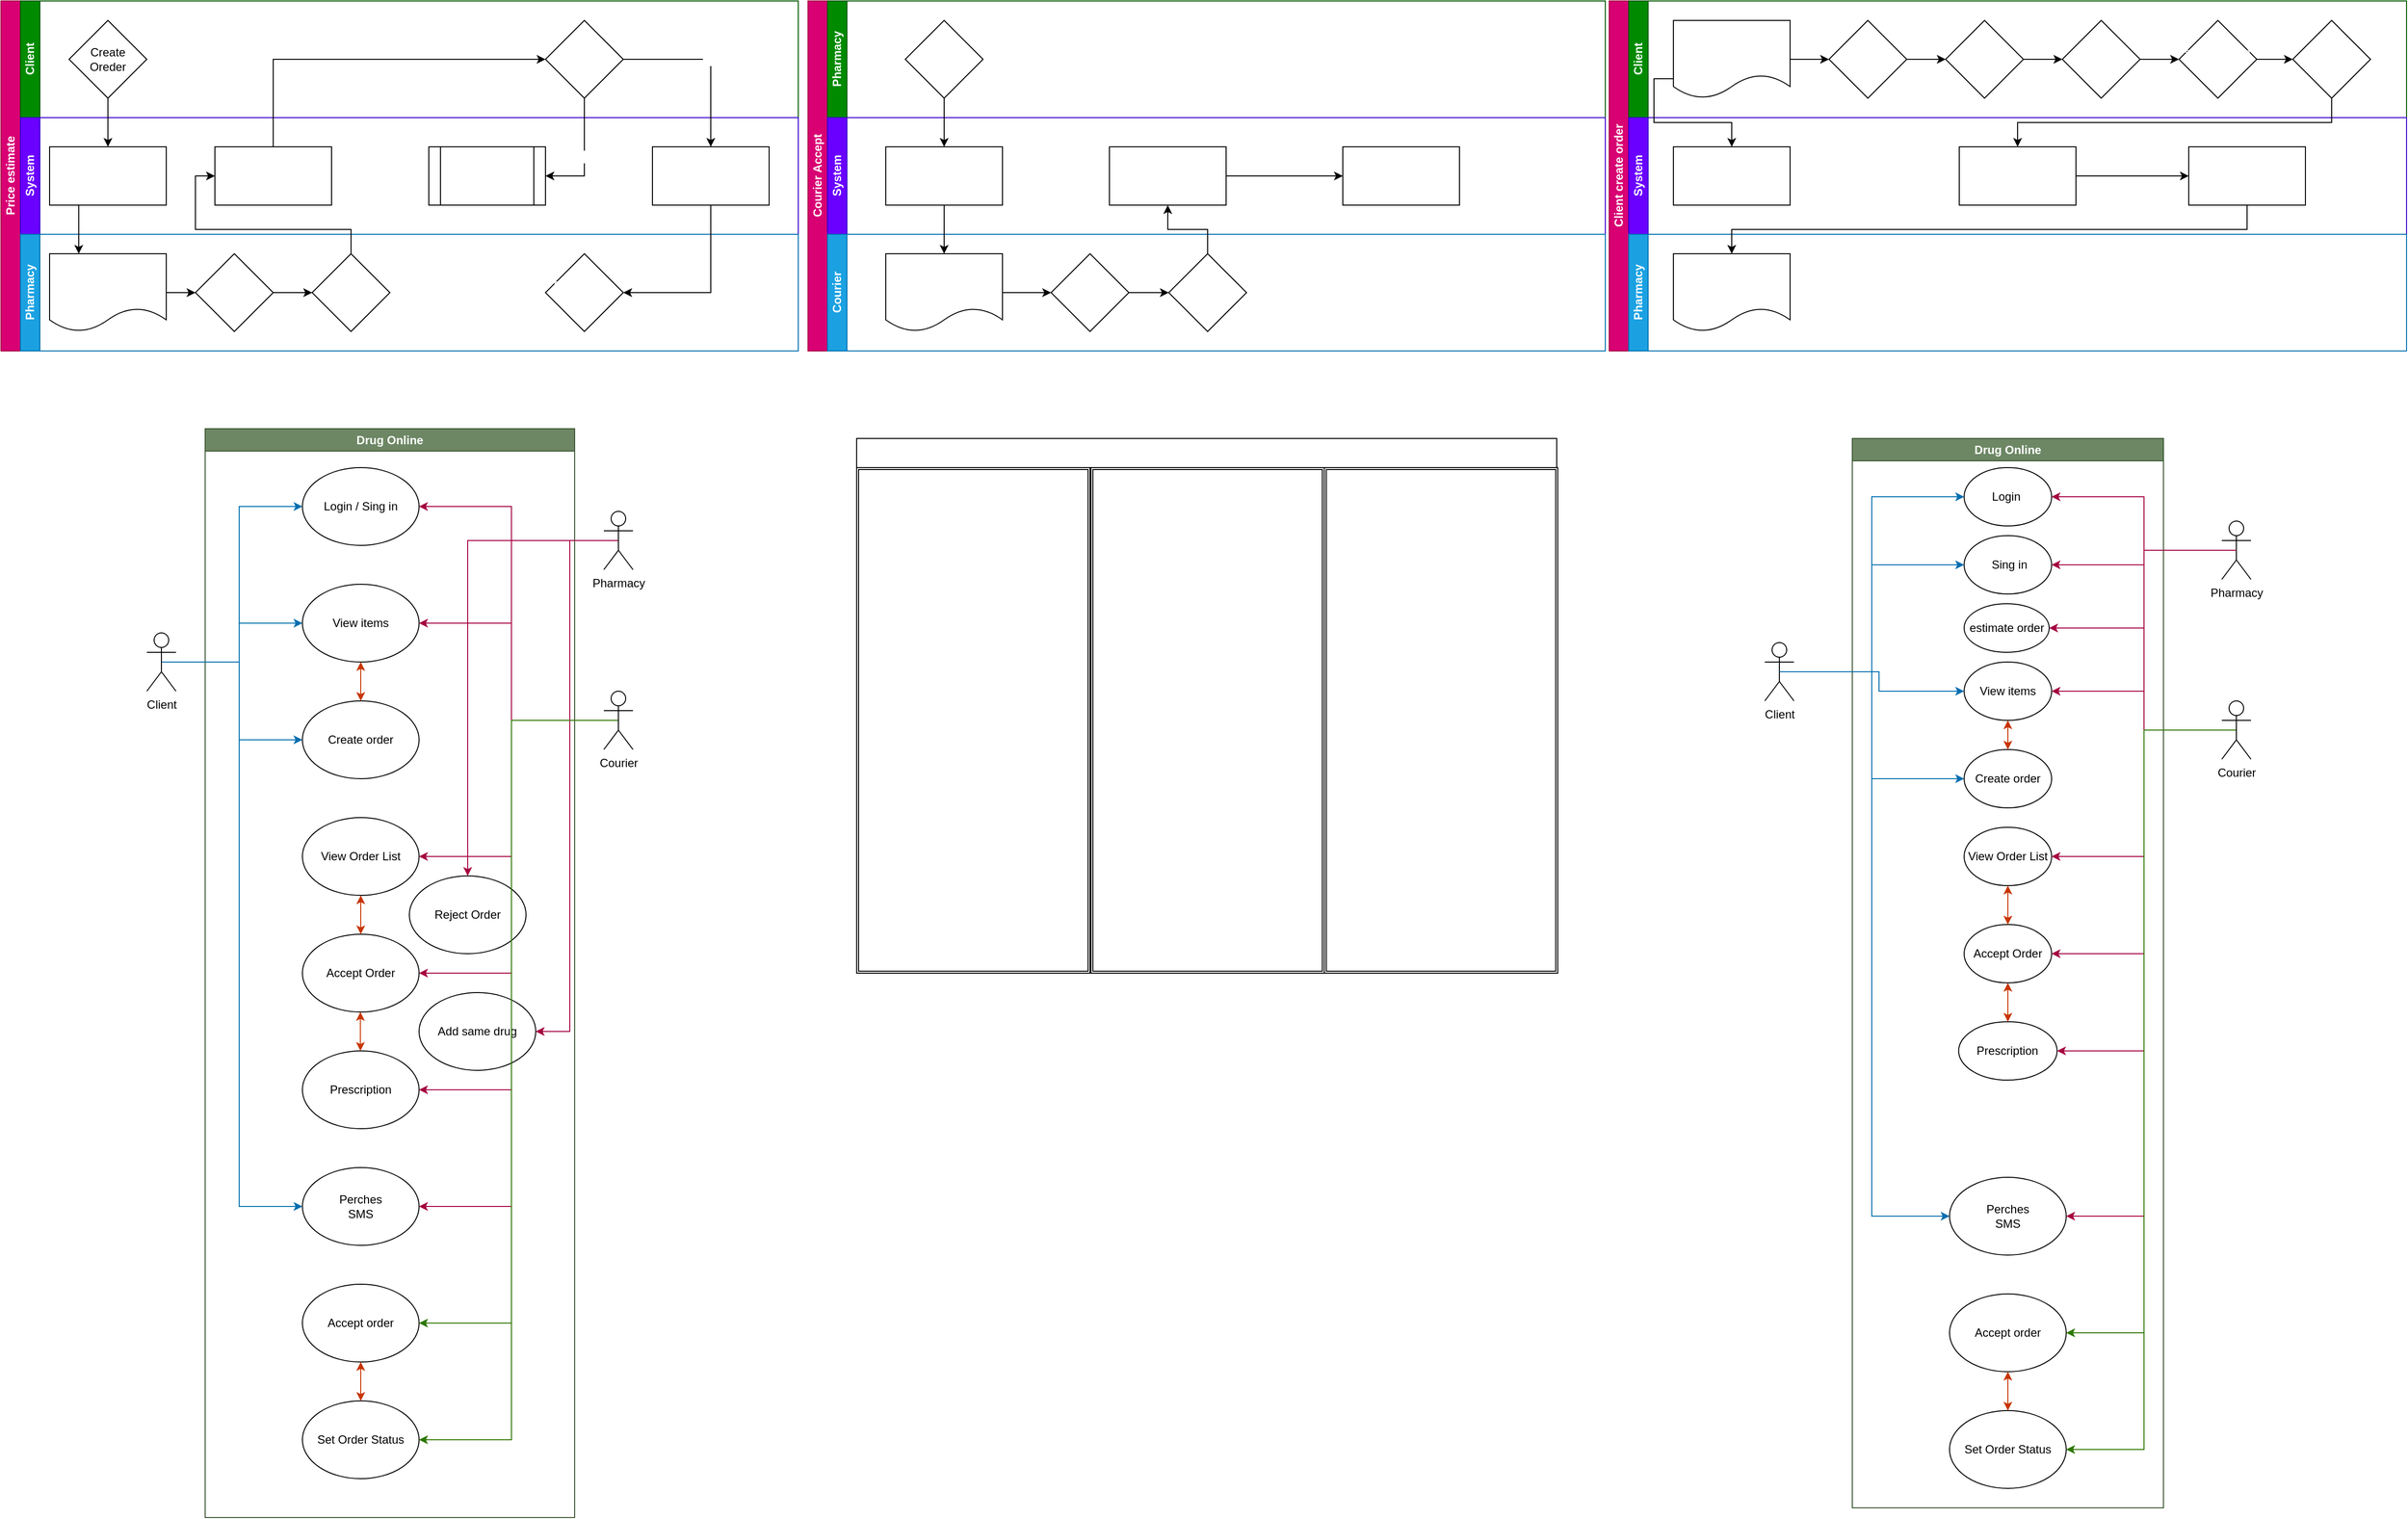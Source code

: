 <mxfile version="20.8.3" type="github" pages="3">
  <diagram id="C5RBs43oDa-KdzZeNtuy" name="Page-1">
    <mxGraphModel dx="4097" dy="2291" grid="1" gridSize="10" guides="1" tooltips="1" connect="1" arrows="1" fold="1" page="1" pageScale="1" pageWidth="827" pageHeight="1169" math="0" shadow="0">
      <root>
        <mxCell id="WIyWlLk6GJQsqaUBKTNV-0" />
        <mxCell id="WIyWlLk6GJQsqaUBKTNV-1" parent="WIyWlLk6GJQsqaUBKTNV-0" />
        <mxCell id="GuQL8tU4yzaaKCOji9VL-54" value="Price estimate" style="swimlane;html=1;childLayout=stackLayout;resizeParent=1;resizeParentMax=0;horizontal=0;startSize=20;horizontalStack=0;fillColor=#d80073;fontColor=#ffffff;strokeColor=#A50040;" parent="WIyWlLk6GJQsqaUBKTNV-1" vertex="1">
          <mxGeometry width="820" height="360" as="geometry" />
        </mxCell>
        <mxCell id="GuQL8tU4yzaaKCOji9VL-55" value="Client" style="swimlane;html=1;startSize=20;horizontal=0;fillColor=#008a00;fontColor=#ffffff;strokeColor=#005700;" parent="GuQL8tU4yzaaKCOji9VL-54" vertex="1">
          <mxGeometry x="20" width="800" height="120" as="geometry" />
        </mxCell>
        <mxCell id="GuQL8tU4yzaaKCOji9VL-56" value="Create&lt;br&gt;Oreder" style="rhombus;whiteSpace=wrap;html=1;" parent="GuQL8tU4yzaaKCOji9VL-55" vertex="1">
          <mxGeometry x="50" y="20" width="80" height="80" as="geometry" />
        </mxCell>
        <mxCell id="lYJ1XYQ2Ts7eLsLT0Uyb-35" value="pay" style="rhombus;whiteSpace=wrap;html=1;fontColor=#FFFFFF;" parent="GuQL8tU4yzaaKCOji9VL-55" vertex="1">
          <mxGeometry x="540" y="20" width="80" height="80" as="geometry" />
        </mxCell>
        <mxCell id="GuQL8tU4yzaaKCOji9VL-60" value="System" style="swimlane;html=1;startSize=20;horizontal=0;fillColor=#6a00ff;fontColor=#ffffff;strokeColor=#3700CC;" parent="GuQL8tU4yzaaKCOji9VL-54" vertex="1">
          <mxGeometry x="20" y="120" width="800" height="120" as="geometry" />
        </mxCell>
        <mxCell id="lYJ1XYQ2Ts7eLsLT0Uyb-26" value="&lt;font color=&quot;#ffffff&quot;&gt;Sending order to&lt;br&gt;Pharmacy&lt;br&gt;&lt;/font&gt;" style="rounded=0;whiteSpace=wrap;html=1;fontColor=#000000;" parent="GuQL8tU4yzaaKCOji9VL-60" vertex="1">
          <mxGeometry x="30" y="30" width="120" height="60" as="geometry" />
        </mxCell>
        <mxCell id="lYJ1XYQ2Ts7eLsLT0Uyb-34" value="SMS Protocol" style="rounded=0;whiteSpace=wrap;html=1;fontColor=#FFFFFF;" parent="GuQL8tU4yzaaKCOji9VL-60" vertex="1">
          <mxGeometry x="200" y="30" width="120" height="60" as="geometry" />
        </mxCell>
        <mxCell id="lYJ1XYQ2Ts7eLsLT0Uyb-45" value="order status&lt;br&gt;update" style="rounded=0;whiteSpace=wrap;html=1;fontColor=#FFFFFF;" parent="GuQL8tU4yzaaKCOji9VL-60" vertex="1">
          <mxGeometry x="650" y="30" width="120" height="60" as="geometry" />
        </mxCell>
        <mxCell id="lYJ1XYQ2Ts7eLsLT0Uyb-52" value="Delete Order" style="shape=process;whiteSpace=wrap;html=1;backgroundOutline=1;fontColor=#FFFFFF;" parent="GuQL8tU4yzaaKCOji9VL-60" vertex="1">
          <mxGeometry x="420" y="30" width="120" height="60" as="geometry" />
        </mxCell>
        <mxCell id="GuQL8tU4yzaaKCOji9VL-69" value="Pharmacy" style="swimlane;html=1;startSize=20;horizontal=0;fillColor=#1ba1e2;fontColor=#ffffff;strokeColor=#006EAF;" parent="GuQL8tU4yzaaKCOji9VL-54" vertex="1">
          <mxGeometry x="20" y="240" width="800" height="120" as="geometry" />
        </mxCell>
        <mxCell id="lYJ1XYQ2Ts7eLsLT0Uyb-38" style="edgeStyle=orthogonalEdgeStyle;rounded=0;orthogonalLoop=1;jettySize=auto;html=1;exitX=1;exitY=0.5;exitDx=0;exitDy=0;entryX=0;entryY=0.5;entryDx=0;entryDy=0;fontColor=#FFFFFF;" parent="GuQL8tU4yzaaKCOji9VL-69" source="lYJ1XYQ2Ts7eLsLT0Uyb-27" target="lYJ1XYQ2Ts7eLsLT0Uyb-28" edge="1">
          <mxGeometry relative="1" as="geometry" />
        </mxCell>
        <mxCell id="lYJ1XYQ2Ts7eLsLT0Uyb-27" value="view orders" style="shape=document;whiteSpace=wrap;html=1;boundedLbl=1;fontColor=#FFFFFF;" parent="GuQL8tU4yzaaKCOji9VL-69" vertex="1">
          <mxGeometry x="30" y="20" width="120" height="80" as="geometry" />
        </mxCell>
        <mxCell id="lYJ1XYQ2Ts7eLsLT0Uyb-39" style="edgeStyle=orthogonalEdgeStyle;rounded=0;orthogonalLoop=1;jettySize=auto;html=1;exitX=1;exitY=0.5;exitDx=0;exitDy=0;entryX=0;entryY=0.5;entryDx=0;entryDy=0;fontColor=#FFFFFF;" parent="GuQL8tU4yzaaKCOji9VL-69" source="lYJ1XYQ2Ts7eLsLT0Uyb-28" target="lYJ1XYQ2Ts7eLsLT0Uyb-29" edge="1">
          <mxGeometry relative="1" as="geometry" />
        </mxCell>
        <mxCell id="lYJ1XYQ2Ts7eLsLT0Uyb-28" value="accept&lt;br&gt;order" style="rhombus;whiteSpace=wrap;html=1;fontColor=#FFFFFF;" parent="GuQL8tU4yzaaKCOji9VL-69" vertex="1">
          <mxGeometry x="180" y="20" width="80" height="80" as="geometry" />
        </mxCell>
        <mxCell id="lYJ1XYQ2Ts7eLsLT0Uyb-29" value="&lt;span style=&quot;&quot;&gt;Price&lt;br&gt;estimate&lt;br&gt;&lt;/span&gt;" style="rhombus;whiteSpace=wrap;html=1;fontColor=#FFFFFF;" parent="GuQL8tU4yzaaKCOji9VL-69" vertex="1">
          <mxGeometry x="300" y="20" width="80" height="80" as="geometry" />
        </mxCell>
        <mxCell id="lYJ1XYQ2Ts7eLsLT0Uyb-32" value="Prescription&lt;br&gt;send" style="rhombus;whiteSpace=wrap;html=1;fontColor=#FFFFFF;" parent="GuQL8tU4yzaaKCOji9VL-69" vertex="1">
          <mxGeometry x="540" y="20" width="80" height="80" as="geometry" />
        </mxCell>
        <mxCell id="lYJ1XYQ2Ts7eLsLT0Uyb-36" style="edgeStyle=orthogonalEdgeStyle;rounded=0;orthogonalLoop=1;jettySize=auto;html=1;exitX=0.5;exitY=1;exitDx=0;exitDy=0;entryX=0.5;entryY=0;entryDx=0;entryDy=0;fontColor=#FFFFFF;" parent="GuQL8tU4yzaaKCOji9VL-54" source="GuQL8tU4yzaaKCOji9VL-56" target="lYJ1XYQ2Ts7eLsLT0Uyb-26" edge="1">
          <mxGeometry relative="1" as="geometry" />
        </mxCell>
        <mxCell id="lYJ1XYQ2Ts7eLsLT0Uyb-37" style="edgeStyle=orthogonalEdgeStyle;rounded=0;orthogonalLoop=1;jettySize=auto;html=1;exitX=0.25;exitY=1;exitDx=0;exitDy=0;entryX=0.25;entryY=0;entryDx=0;entryDy=0;fontColor=#FFFFFF;" parent="GuQL8tU4yzaaKCOji9VL-54" source="lYJ1XYQ2Ts7eLsLT0Uyb-26" target="lYJ1XYQ2Ts7eLsLT0Uyb-27" edge="1">
          <mxGeometry relative="1" as="geometry" />
        </mxCell>
        <mxCell id="lYJ1XYQ2Ts7eLsLT0Uyb-42" style="edgeStyle=orthogonalEdgeStyle;rounded=0;orthogonalLoop=1;jettySize=auto;html=1;exitX=0.5;exitY=0;exitDx=0;exitDy=0;entryX=0;entryY=0.5;entryDx=0;entryDy=0;fontColor=#FFFFFF;" parent="GuQL8tU4yzaaKCOji9VL-54" source="lYJ1XYQ2Ts7eLsLT0Uyb-34" target="lYJ1XYQ2Ts7eLsLT0Uyb-35" edge="1">
          <mxGeometry relative="1" as="geometry" />
        </mxCell>
        <mxCell id="lYJ1XYQ2Ts7eLsLT0Uyb-49" style="edgeStyle=orthogonalEdgeStyle;rounded=0;orthogonalLoop=1;jettySize=auto;html=1;exitX=0.5;exitY=0;exitDx=0;exitDy=0;entryX=0;entryY=0.5;entryDx=0;entryDy=0;fontColor=#FFFFFF;" parent="GuQL8tU4yzaaKCOji9VL-54" source="lYJ1XYQ2Ts7eLsLT0Uyb-29" target="lYJ1XYQ2Ts7eLsLT0Uyb-34" edge="1">
          <mxGeometry relative="1" as="geometry" />
        </mxCell>
        <mxCell id="lYJ1XYQ2Ts7eLsLT0Uyb-50" style="edgeStyle=orthogonalEdgeStyle;rounded=0;orthogonalLoop=1;jettySize=auto;html=1;exitX=0.5;exitY=1;exitDx=0;exitDy=0;entryX=1;entryY=0.5;entryDx=0;entryDy=0;fontColor=#FFFFFF;" parent="GuQL8tU4yzaaKCOji9VL-54" source="lYJ1XYQ2Ts7eLsLT0Uyb-45" target="lYJ1XYQ2Ts7eLsLT0Uyb-32" edge="1">
          <mxGeometry relative="1" as="geometry" />
        </mxCell>
        <mxCell id="lYJ1XYQ2Ts7eLsLT0Uyb-53" value="No" style="edgeStyle=orthogonalEdgeStyle;rounded=0;orthogonalLoop=1;jettySize=auto;html=1;exitX=0.5;exitY=1;exitDx=0;exitDy=0;entryX=1;entryY=0.5;entryDx=0;entryDy=0;fontColor=#FFFFFF;" parent="GuQL8tU4yzaaKCOji9VL-54" source="lYJ1XYQ2Ts7eLsLT0Uyb-35" target="lYJ1XYQ2Ts7eLsLT0Uyb-52" edge="1">
          <mxGeometry relative="1" as="geometry" />
        </mxCell>
        <mxCell id="lYJ1XYQ2Ts7eLsLT0Uyb-54" value="Yes" style="edgeStyle=orthogonalEdgeStyle;rounded=0;orthogonalLoop=1;jettySize=auto;html=1;exitX=1;exitY=0.5;exitDx=0;exitDy=0;entryX=0.5;entryY=0;entryDx=0;entryDy=0;fontColor=#FFFFFF;" parent="GuQL8tU4yzaaKCOji9VL-54" source="lYJ1XYQ2Ts7eLsLT0Uyb-35" target="lYJ1XYQ2Ts7eLsLT0Uyb-45" edge="1">
          <mxGeometry relative="1" as="geometry" />
        </mxCell>
        <mxCell id="GuQL8tU4yzaaKCOji9VL-79" value="Drug Online" style="swimlane;whiteSpace=wrap;html=1;fillColor=#6d8764;strokeColor=#3A5431;fontColor=#ffffff;" parent="WIyWlLk6GJQsqaUBKTNV-1" vertex="1">
          <mxGeometry x="210" y="440" width="380" height="1120" as="geometry" />
        </mxCell>
        <mxCell id="GuQL8tU4yzaaKCOji9VL-80" value="Login / Sing in" style="ellipse;whiteSpace=wrap;html=1;" parent="GuQL8tU4yzaaKCOji9VL-79" vertex="1">
          <mxGeometry x="100" y="40" width="120" height="80" as="geometry" />
        </mxCell>
        <mxCell id="GuQL8tU4yzaaKCOji9VL-81" value="View items" style="ellipse;whiteSpace=wrap;html=1;" parent="GuQL8tU4yzaaKCOji9VL-79" vertex="1">
          <mxGeometry x="100" y="160" width="120" height="80" as="geometry" />
        </mxCell>
        <mxCell id="GuQL8tU4yzaaKCOji9VL-82" value="Create order" style="ellipse;whiteSpace=wrap;html=1;" parent="GuQL8tU4yzaaKCOji9VL-79" vertex="1">
          <mxGeometry x="100" y="280" width="120" height="80" as="geometry" />
        </mxCell>
        <mxCell id="GuQL8tU4yzaaKCOji9VL-83" value="View Order List" style="ellipse;whiteSpace=wrap;html=1;" parent="GuQL8tU4yzaaKCOji9VL-79" vertex="1">
          <mxGeometry x="100" y="400" width="120" height="80" as="geometry" />
        </mxCell>
        <mxCell id="GuQL8tU4yzaaKCOji9VL-84" value="Accept Order" style="ellipse;whiteSpace=wrap;html=1;" parent="GuQL8tU4yzaaKCOji9VL-79" vertex="1">
          <mxGeometry x="100" y="520" width="120" height="80" as="geometry" />
        </mxCell>
        <mxCell id="GuQL8tU4yzaaKCOji9VL-85" value="Prescription" style="ellipse;whiteSpace=wrap;html=1;" parent="GuQL8tU4yzaaKCOji9VL-79" vertex="1">
          <mxGeometry x="100" y="640" width="120" height="80" as="geometry" />
        </mxCell>
        <mxCell id="GuQL8tU4yzaaKCOji9VL-86" value="Perches&lt;br&gt;SMS" style="ellipse;whiteSpace=wrap;html=1;" parent="GuQL8tU4yzaaKCOji9VL-79" vertex="1">
          <mxGeometry x="100" y="760" width="120" height="80" as="geometry" />
        </mxCell>
        <mxCell id="GuQL8tU4yzaaKCOji9VL-87" value="Accept order" style="ellipse;whiteSpace=wrap;html=1;" parent="GuQL8tU4yzaaKCOji9VL-79" vertex="1">
          <mxGeometry x="100" y="880" width="120" height="80" as="geometry" />
        </mxCell>
        <mxCell id="GuQL8tU4yzaaKCOji9VL-88" value="Set Order Status" style="ellipse;whiteSpace=wrap;html=1;" parent="GuQL8tU4yzaaKCOji9VL-79" vertex="1">
          <mxGeometry x="100" y="1000" width="120" height="80" as="geometry" />
        </mxCell>
        <mxCell id="GuQL8tU4yzaaKCOji9VL-89" value="" style="endArrow=classic;startArrow=classic;html=1;rounded=0;strokeWidth=1;entryX=0.5;entryY=1;entryDx=0;entryDy=0;exitX=0.5;exitY=0;exitDx=0;exitDy=0;fillColor=#fa6800;strokeColor=#C73500;" parent="GuQL8tU4yzaaKCOji9VL-79" source="GuQL8tU4yzaaKCOji9VL-82" target="GuQL8tU4yzaaKCOji9VL-81" edge="1">
          <mxGeometry width="50" height="50" relative="1" as="geometry">
            <mxPoint x="180" y="380" as="sourcePoint" />
            <mxPoint x="230" y="330" as="targetPoint" />
          </mxGeometry>
        </mxCell>
        <mxCell id="GuQL8tU4yzaaKCOji9VL-90" value="" style="endArrow=classic;startArrow=classic;html=1;rounded=0;strokeWidth=1;entryX=0.5;entryY=1;entryDx=0;entryDy=0;fillColor=#fa6800;strokeColor=#C73500;" parent="GuQL8tU4yzaaKCOji9VL-79" target="GuQL8tU4yzaaKCOji9VL-83" edge="1">
          <mxGeometry width="50" height="50" relative="1" as="geometry">
            <mxPoint x="160" y="520" as="sourcePoint" />
            <mxPoint x="210" y="470" as="targetPoint" />
          </mxGeometry>
        </mxCell>
        <mxCell id="GuQL8tU4yzaaKCOji9VL-91" value="" style="endArrow=classic;startArrow=classic;html=1;rounded=0;strokeWidth=1;entryX=0.5;entryY=1;entryDx=0;entryDy=0;fillColor=#fa6800;strokeColor=#C73500;" parent="GuQL8tU4yzaaKCOji9VL-79" edge="1">
          <mxGeometry x="-1" y="-61" width="50" height="50" relative="1" as="geometry">
            <mxPoint x="159.66" y="640" as="sourcePoint" />
            <mxPoint x="159.66" y="600" as="targetPoint" />
            <mxPoint x="-51" y="60" as="offset" />
          </mxGeometry>
        </mxCell>
        <mxCell id="GuQL8tU4yzaaKCOji9VL-92" value="" style="endArrow=classic;startArrow=classic;html=1;rounded=0;strokeWidth=1;entryX=0.5;entryY=1;entryDx=0;entryDy=0;fillColor=#fa6800;strokeColor=#C73500;" parent="GuQL8tU4yzaaKCOji9VL-79" target="GuQL8tU4yzaaKCOji9VL-87" edge="1">
          <mxGeometry width="50" height="50" relative="1" as="geometry">
            <mxPoint x="160" y="1000" as="sourcePoint" />
            <mxPoint x="210" y="950" as="targetPoint" />
          </mxGeometry>
        </mxCell>
        <mxCell id="lYJ1XYQ2Ts7eLsLT0Uyb-121" value="Reject Order" style="ellipse;whiteSpace=wrap;html=1;" parent="GuQL8tU4yzaaKCOji9VL-79" vertex="1">
          <mxGeometry x="210" y="460" width="120" height="80" as="geometry" />
        </mxCell>
        <mxCell id="lYJ1XYQ2Ts7eLsLT0Uyb-123" value="Add same drug" style="ellipse;whiteSpace=wrap;html=1;" parent="GuQL8tU4yzaaKCOji9VL-79" vertex="1">
          <mxGeometry x="220" y="580" width="120" height="80" as="geometry" />
        </mxCell>
        <mxCell id="GuQL8tU4yzaaKCOji9VL-93" style="edgeStyle=orthogonalEdgeStyle;rounded=0;orthogonalLoop=1;jettySize=auto;html=1;exitX=0.5;exitY=0.5;exitDx=0;exitDy=0;exitPerimeter=0;entryX=0;entryY=0.5;entryDx=0;entryDy=0;fillColor=#1ba1e2;strokeColor=#006EAF;" parent="WIyWlLk6GJQsqaUBKTNV-1" source="GuQL8tU4yzaaKCOji9VL-97" target="GuQL8tU4yzaaKCOji9VL-80" edge="1">
          <mxGeometry relative="1" as="geometry" />
        </mxCell>
        <mxCell id="GuQL8tU4yzaaKCOji9VL-94" style="edgeStyle=orthogonalEdgeStyle;rounded=0;orthogonalLoop=1;jettySize=auto;html=1;exitX=0.5;exitY=0.5;exitDx=0;exitDy=0;exitPerimeter=0;entryX=0;entryY=0.5;entryDx=0;entryDy=0;fillColor=#1ba1e2;strokeColor=#006EAF;" parent="WIyWlLk6GJQsqaUBKTNV-1" source="GuQL8tU4yzaaKCOji9VL-97" target="GuQL8tU4yzaaKCOji9VL-81" edge="1">
          <mxGeometry relative="1" as="geometry" />
        </mxCell>
        <mxCell id="GuQL8tU4yzaaKCOji9VL-95" style="edgeStyle=orthogonalEdgeStyle;rounded=0;orthogonalLoop=1;jettySize=auto;html=1;exitX=0.5;exitY=0.5;exitDx=0;exitDy=0;exitPerimeter=0;entryX=0;entryY=0.5;entryDx=0;entryDy=0;fillColor=#1ba1e2;strokeColor=#006EAF;" parent="WIyWlLk6GJQsqaUBKTNV-1" source="GuQL8tU4yzaaKCOji9VL-97" target="GuQL8tU4yzaaKCOji9VL-82" edge="1">
          <mxGeometry relative="1" as="geometry" />
        </mxCell>
        <mxCell id="GuQL8tU4yzaaKCOji9VL-96" style="edgeStyle=orthogonalEdgeStyle;rounded=0;orthogonalLoop=1;jettySize=auto;html=1;exitX=0.5;exitY=0.5;exitDx=0;exitDy=0;exitPerimeter=0;entryX=0;entryY=0.5;entryDx=0;entryDy=0;fillColor=#1ba1e2;strokeColor=#006EAF;" parent="WIyWlLk6GJQsqaUBKTNV-1" source="GuQL8tU4yzaaKCOji9VL-97" target="GuQL8tU4yzaaKCOji9VL-86" edge="1">
          <mxGeometry relative="1" as="geometry" />
        </mxCell>
        <mxCell id="GuQL8tU4yzaaKCOji9VL-97" value="Client" style="shape=umlActor;verticalLabelPosition=bottom;verticalAlign=top;html=1;outlineConnect=0;" parent="WIyWlLk6GJQsqaUBKTNV-1" vertex="1">
          <mxGeometry x="150" y="650" width="30" height="60" as="geometry" />
        </mxCell>
        <mxCell id="GuQL8tU4yzaaKCOji9VL-98" style="edgeStyle=orthogonalEdgeStyle;rounded=0;orthogonalLoop=1;jettySize=auto;html=1;exitX=0.5;exitY=0.5;exitDx=0;exitDy=0;exitPerimeter=0;entryX=1;entryY=0.5;entryDx=0;entryDy=0;fillColor=#d80073;strokeColor=#A50040;" parent="WIyWlLk6GJQsqaUBKTNV-1" source="GuQL8tU4yzaaKCOji9VL-104" target="GuQL8tU4yzaaKCOji9VL-80" edge="1">
          <mxGeometry relative="1" as="geometry" />
        </mxCell>
        <mxCell id="GuQL8tU4yzaaKCOji9VL-99" style="edgeStyle=orthogonalEdgeStyle;rounded=0;orthogonalLoop=1;jettySize=auto;html=1;exitX=0.5;exitY=0.5;exitDx=0;exitDy=0;exitPerimeter=0;entryX=1;entryY=0.5;entryDx=0;entryDy=0;fillColor=#d80073;strokeColor=#A50040;" parent="WIyWlLk6GJQsqaUBKTNV-1" source="GuQL8tU4yzaaKCOji9VL-104" target="GuQL8tU4yzaaKCOji9VL-81" edge="1">
          <mxGeometry relative="1" as="geometry" />
        </mxCell>
        <mxCell id="GuQL8tU4yzaaKCOji9VL-100" style="edgeStyle=orthogonalEdgeStyle;rounded=0;orthogonalLoop=1;jettySize=auto;html=1;exitX=0.5;exitY=0.5;exitDx=0;exitDy=0;exitPerimeter=0;fillColor=#d80073;strokeColor=#A50040;entryX=1;entryY=0.5;entryDx=0;entryDy=0;" parent="WIyWlLk6GJQsqaUBKTNV-1" source="GuQL8tU4yzaaKCOji9VL-104" target="GuQL8tU4yzaaKCOji9VL-83" edge="1">
          <mxGeometry relative="1" as="geometry">
            <mxPoint x="470" y="920" as="targetPoint" />
          </mxGeometry>
        </mxCell>
        <mxCell id="GuQL8tU4yzaaKCOji9VL-101" style="edgeStyle=orthogonalEdgeStyle;rounded=0;orthogonalLoop=1;jettySize=auto;html=1;exitX=0.5;exitY=0.5;exitDx=0;exitDy=0;exitPerimeter=0;entryX=1;entryY=0.5;entryDx=0;entryDy=0;fillColor=#d80073;strokeColor=#A50040;" parent="WIyWlLk6GJQsqaUBKTNV-1" source="GuQL8tU4yzaaKCOji9VL-104" target="GuQL8tU4yzaaKCOji9VL-84" edge="1">
          <mxGeometry relative="1" as="geometry" />
        </mxCell>
        <mxCell id="GuQL8tU4yzaaKCOji9VL-102" style="edgeStyle=orthogonalEdgeStyle;rounded=0;orthogonalLoop=1;jettySize=auto;html=1;exitX=0.5;exitY=0.5;exitDx=0;exitDy=0;exitPerimeter=0;entryX=1;entryY=0.5;entryDx=0;entryDy=0;fillColor=#d80073;strokeColor=#A50040;" parent="WIyWlLk6GJQsqaUBKTNV-1" source="GuQL8tU4yzaaKCOji9VL-104" target="GuQL8tU4yzaaKCOji9VL-85" edge="1">
          <mxGeometry relative="1" as="geometry">
            <mxPoint x="470" y="1020" as="targetPoint" />
          </mxGeometry>
        </mxCell>
        <mxCell id="GuQL8tU4yzaaKCOji9VL-103" style="edgeStyle=orthogonalEdgeStyle;rounded=0;orthogonalLoop=1;jettySize=auto;html=1;exitX=0.5;exitY=0.5;exitDx=0;exitDy=0;exitPerimeter=0;entryX=1;entryY=0.5;entryDx=0;entryDy=0;fillColor=#d80073;strokeColor=#A50040;" parent="WIyWlLk6GJQsqaUBKTNV-1" source="GuQL8tU4yzaaKCOji9VL-104" target="GuQL8tU4yzaaKCOji9VL-86" edge="1">
          <mxGeometry relative="1" as="geometry" />
        </mxCell>
        <mxCell id="lYJ1XYQ2Ts7eLsLT0Uyb-122" style="edgeStyle=orthogonalEdgeStyle;rounded=0;orthogonalLoop=1;jettySize=auto;html=1;exitX=0.5;exitY=0.5;exitDx=0;exitDy=0;exitPerimeter=0;entryX=0.5;entryY=0;entryDx=0;entryDy=0;fontSize=16;fontColor=#FFFFFF;fillColor=#d80073;strokeColor=#A50040;" parent="WIyWlLk6GJQsqaUBKTNV-1" source="GuQL8tU4yzaaKCOji9VL-104" target="lYJ1XYQ2Ts7eLsLT0Uyb-121" edge="1">
          <mxGeometry relative="1" as="geometry" />
        </mxCell>
        <mxCell id="lYJ1XYQ2Ts7eLsLT0Uyb-124" style="edgeStyle=orthogonalEdgeStyle;rounded=0;orthogonalLoop=1;jettySize=auto;html=1;exitX=0.5;exitY=0.5;exitDx=0;exitDy=0;exitPerimeter=0;entryX=1;entryY=0.5;entryDx=0;entryDy=0;fontSize=16;fontColor=#FFFFFF;fillColor=#d80073;strokeColor=#A50040;" parent="WIyWlLk6GJQsqaUBKTNV-1" source="GuQL8tU4yzaaKCOji9VL-104" target="lYJ1XYQ2Ts7eLsLT0Uyb-123" edge="1">
          <mxGeometry relative="1" as="geometry" />
        </mxCell>
        <mxCell id="GuQL8tU4yzaaKCOji9VL-104" value="Pharmacy" style="shape=umlActor;verticalLabelPosition=bottom;verticalAlign=top;html=1;outlineConnect=0;" parent="WIyWlLk6GJQsqaUBKTNV-1" vertex="1">
          <mxGeometry x="620" y="525" width="30" height="60" as="geometry" />
        </mxCell>
        <mxCell id="GuQL8tU4yzaaKCOji9VL-105" style="edgeStyle=orthogonalEdgeStyle;rounded=0;orthogonalLoop=1;jettySize=auto;html=1;exitX=0.5;exitY=0.5;exitDx=0;exitDy=0;exitPerimeter=0;entryX=1;entryY=0.5;entryDx=0;entryDy=0;fillColor=#60a917;strokeColor=#2D7600;" parent="WIyWlLk6GJQsqaUBKTNV-1" source="GuQL8tU4yzaaKCOji9VL-107" target="GuQL8tU4yzaaKCOji9VL-87" edge="1">
          <mxGeometry relative="1" as="geometry" />
        </mxCell>
        <mxCell id="GuQL8tU4yzaaKCOji9VL-106" style="edgeStyle=orthogonalEdgeStyle;rounded=0;orthogonalLoop=1;jettySize=auto;html=1;exitX=0.5;exitY=0.5;exitDx=0;exitDy=0;exitPerimeter=0;entryX=1;entryY=0.5;entryDx=0;entryDy=0;fillColor=#60a917;strokeColor=#2D7600;" parent="WIyWlLk6GJQsqaUBKTNV-1" source="GuQL8tU4yzaaKCOji9VL-107" target="GuQL8tU4yzaaKCOji9VL-88" edge="1">
          <mxGeometry relative="1" as="geometry" />
        </mxCell>
        <mxCell id="GuQL8tU4yzaaKCOji9VL-107" value="Courier" style="shape=umlActor;verticalLabelPosition=bottom;verticalAlign=top;html=1;outlineConnect=0;" parent="WIyWlLk6GJQsqaUBKTNV-1" vertex="1">
          <mxGeometry x="620" y="710" width="30" height="60" as="geometry" />
        </mxCell>
        <mxCell id="lYJ1XYQ2Ts7eLsLT0Uyb-0" value="Courier Accept" style="swimlane;html=1;childLayout=stackLayout;resizeParent=1;resizeParentMax=0;horizontal=0;startSize=20;horizontalStack=0;fillColor=#d80073;fontColor=#ffffff;strokeColor=#A50040;" parent="WIyWlLk6GJQsqaUBKTNV-1" vertex="1">
          <mxGeometry x="830" width="820" height="360" as="geometry" />
        </mxCell>
        <mxCell id="lYJ1XYQ2Ts7eLsLT0Uyb-1" value="Pharmacy" style="swimlane;html=1;startSize=20;horizontal=0;fillColor=#008a00;fontColor=#ffffff;strokeColor=#005700;" parent="lYJ1XYQ2Ts7eLsLT0Uyb-0" vertex="1">
          <mxGeometry x="20" width="800" height="120" as="geometry" />
        </mxCell>
        <mxCell id="lYJ1XYQ2Ts7eLsLT0Uyb-67" value="Courier&lt;br&gt;request" style="rhombus;whiteSpace=wrap;html=1;fontColor=#FFFFFF;" parent="lYJ1XYQ2Ts7eLsLT0Uyb-1" vertex="1">
          <mxGeometry x="80" y="20" width="80" height="80" as="geometry" />
        </mxCell>
        <mxCell id="lYJ1XYQ2Ts7eLsLT0Uyb-6" value="System" style="swimlane;html=1;startSize=20;horizontal=0;fillColor=#6a00ff;fontColor=#ffffff;strokeColor=#3700CC;" parent="lYJ1XYQ2Ts7eLsLT0Uyb-0" vertex="1">
          <mxGeometry x="20" y="120" width="800" height="120" as="geometry" />
        </mxCell>
        <mxCell id="lYJ1XYQ2Ts7eLsLT0Uyb-56" value="Send order&lt;br&gt;to courier" style="rounded=0;whiteSpace=wrap;html=1;fontColor=#FFFFFF;" parent="lYJ1XYQ2Ts7eLsLT0Uyb-6" vertex="1">
          <mxGeometry x="60" y="30" width="120" height="60" as="geometry" />
        </mxCell>
        <mxCell id="lYJ1XYQ2Ts7eLsLT0Uyb-69" value="set client&lt;br&gt;order status" style="rounded=0;whiteSpace=wrap;html=1;fontColor=#FFFFFF;" parent="lYJ1XYQ2Ts7eLsLT0Uyb-6" vertex="1">
          <mxGeometry x="530" y="30" width="120" height="60" as="geometry" />
        </mxCell>
        <mxCell id="lYJ1XYQ2Ts7eLsLT0Uyb-72" style="edgeStyle=orthogonalEdgeStyle;rounded=0;orthogonalLoop=1;jettySize=auto;html=1;exitX=1;exitY=0.5;exitDx=0;exitDy=0;entryX=0;entryY=0.5;entryDx=0;entryDy=0;fontColor=#FFFFFF;" parent="lYJ1XYQ2Ts7eLsLT0Uyb-6" source="lYJ1XYQ2Ts7eLsLT0Uyb-70" target="lYJ1XYQ2Ts7eLsLT0Uyb-69" edge="1">
          <mxGeometry relative="1" as="geometry" />
        </mxCell>
        <mxCell id="lYJ1XYQ2Ts7eLsLT0Uyb-70" value="Set courier status" style="rounded=0;whiteSpace=wrap;html=1;fontColor=#FFFFFF;" parent="lYJ1XYQ2Ts7eLsLT0Uyb-6" vertex="1">
          <mxGeometry x="290" y="30" width="120" height="60" as="geometry" />
        </mxCell>
        <mxCell id="lYJ1XYQ2Ts7eLsLT0Uyb-15" value="Courier" style="swimlane;html=1;startSize=20;horizontal=0;fillColor=#1ba1e2;fontColor=#ffffff;strokeColor=#006EAF;" parent="lYJ1XYQ2Ts7eLsLT0Uyb-0" vertex="1">
          <mxGeometry x="20" y="240" width="800" height="120" as="geometry" />
        </mxCell>
        <mxCell id="lYJ1XYQ2Ts7eLsLT0Uyb-60" style="edgeStyle=orthogonalEdgeStyle;rounded=0;orthogonalLoop=1;jettySize=auto;html=1;exitX=1;exitY=0.5;exitDx=0;exitDy=0;entryX=0;entryY=0.5;entryDx=0;entryDy=0;fontColor=#FFFFFF;" parent="lYJ1XYQ2Ts7eLsLT0Uyb-15" source="lYJ1XYQ2Ts7eLsLT0Uyb-57" target="lYJ1XYQ2Ts7eLsLT0Uyb-58" edge="1">
          <mxGeometry relative="1" as="geometry" />
        </mxCell>
        <mxCell id="lYJ1XYQ2Ts7eLsLT0Uyb-57" value="View orders" style="shape=document;whiteSpace=wrap;html=1;boundedLbl=1;fontColor=#FFFFFF;" parent="lYJ1XYQ2Ts7eLsLT0Uyb-15" vertex="1">
          <mxGeometry x="60" y="20" width="120" height="80" as="geometry" />
        </mxCell>
        <mxCell id="lYJ1XYQ2Ts7eLsLT0Uyb-62" style="edgeStyle=orthogonalEdgeStyle;rounded=0;orthogonalLoop=1;jettySize=auto;html=1;exitX=1;exitY=0.5;exitDx=0;exitDy=0;entryX=0;entryY=0.5;entryDx=0;entryDy=0;fontColor=#FFFFFF;" parent="lYJ1XYQ2Ts7eLsLT0Uyb-15" source="lYJ1XYQ2Ts7eLsLT0Uyb-58" target="lYJ1XYQ2Ts7eLsLT0Uyb-59" edge="1">
          <mxGeometry relative="1" as="geometry" />
        </mxCell>
        <mxCell id="lYJ1XYQ2Ts7eLsLT0Uyb-58" value="Accept&lt;br&gt;order" style="rhombus;whiteSpace=wrap;html=1;fontColor=#FFFFFF;" parent="lYJ1XYQ2Ts7eLsLT0Uyb-15" vertex="1">
          <mxGeometry x="230" y="20" width="80" height="80" as="geometry" />
        </mxCell>
        <mxCell id="lYJ1XYQ2Ts7eLsLT0Uyb-59" value="Set Status" style="rhombus;whiteSpace=wrap;html=1;fontColor=#FFFFFF;" parent="lYJ1XYQ2Ts7eLsLT0Uyb-15" vertex="1">
          <mxGeometry x="351" y="20" width="80" height="80" as="geometry" />
        </mxCell>
        <mxCell id="lYJ1XYQ2Ts7eLsLT0Uyb-66" style="edgeStyle=orthogonalEdgeStyle;rounded=0;orthogonalLoop=1;jettySize=auto;html=1;exitX=0.5;exitY=1;exitDx=0;exitDy=0;entryX=0.5;entryY=0;entryDx=0;entryDy=0;fontColor=#FFFFFF;" parent="lYJ1XYQ2Ts7eLsLT0Uyb-0" source="lYJ1XYQ2Ts7eLsLT0Uyb-56" target="lYJ1XYQ2Ts7eLsLT0Uyb-57" edge="1">
          <mxGeometry relative="1" as="geometry" />
        </mxCell>
        <mxCell id="lYJ1XYQ2Ts7eLsLT0Uyb-68" style="edgeStyle=orthogonalEdgeStyle;rounded=0;orthogonalLoop=1;jettySize=auto;html=1;exitX=0.5;exitY=1;exitDx=0;exitDy=0;entryX=0.5;entryY=0;entryDx=0;entryDy=0;fontColor=#FFFFFF;" parent="lYJ1XYQ2Ts7eLsLT0Uyb-0" source="lYJ1XYQ2Ts7eLsLT0Uyb-67" target="lYJ1XYQ2Ts7eLsLT0Uyb-56" edge="1">
          <mxGeometry relative="1" as="geometry" />
        </mxCell>
        <mxCell id="lYJ1XYQ2Ts7eLsLT0Uyb-71" style="edgeStyle=orthogonalEdgeStyle;rounded=0;orthogonalLoop=1;jettySize=auto;html=1;exitX=0.5;exitY=0;exitDx=0;exitDy=0;entryX=0.5;entryY=1;entryDx=0;entryDy=0;fontColor=#FFFFFF;" parent="lYJ1XYQ2Ts7eLsLT0Uyb-0" source="lYJ1XYQ2Ts7eLsLT0Uyb-59" target="lYJ1XYQ2Ts7eLsLT0Uyb-70" edge="1">
          <mxGeometry relative="1" as="geometry" />
        </mxCell>
        <mxCell id="lYJ1XYQ2Ts7eLsLT0Uyb-73" value="Client create order" style="swimlane;html=1;childLayout=stackLayout;resizeParent=1;resizeParentMax=0;horizontal=0;startSize=20;horizontalStack=0;fillColor=#d80073;fontColor=#ffffff;strokeColor=#A50040;" parent="WIyWlLk6GJQsqaUBKTNV-1" vertex="1">
          <mxGeometry x="1654" width="820" height="360" as="geometry" />
        </mxCell>
        <mxCell id="lYJ1XYQ2Ts7eLsLT0Uyb-74" value="Client" style="swimlane;html=1;startSize=20;horizontal=0;fillColor=#008a00;fontColor=#ffffff;strokeColor=#005700;" parent="lYJ1XYQ2Ts7eLsLT0Uyb-73" vertex="1">
          <mxGeometry x="20" width="800" height="120" as="geometry" />
        </mxCell>
        <mxCell id="lYJ1XYQ2Ts7eLsLT0Uyb-94" style="edgeStyle=orthogonalEdgeStyle;rounded=0;orthogonalLoop=1;jettySize=auto;html=1;exitX=1;exitY=0.5;exitDx=0;exitDy=0;entryX=0;entryY=0.5;entryDx=0;entryDy=0;fontColor=#FFFFFF;" parent="lYJ1XYQ2Ts7eLsLT0Uyb-74" source="lYJ1XYQ2Ts7eLsLT0Uyb-90" target="lYJ1XYQ2Ts7eLsLT0Uyb-91" edge="1">
          <mxGeometry relative="1" as="geometry" />
        </mxCell>
        <mxCell id="lYJ1XYQ2Ts7eLsLT0Uyb-90" value="Login" style="shape=document;whiteSpace=wrap;html=1;boundedLbl=1;fontColor=#FFFFFF;" parent="lYJ1XYQ2Ts7eLsLT0Uyb-74" vertex="1">
          <mxGeometry x="46" y="20" width="120" height="80" as="geometry" />
        </mxCell>
        <mxCell id="lYJ1XYQ2Ts7eLsLT0Uyb-95" style="edgeStyle=orthogonalEdgeStyle;rounded=0;orthogonalLoop=1;jettySize=auto;html=1;exitX=1;exitY=0.5;exitDx=0;exitDy=0;entryX=0;entryY=0.5;entryDx=0;entryDy=0;fontColor=#FFFFFF;" parent="lYJ1XYQ2Ts7eLsLT0Uyb-74" source="lYJ1XYQ2Ts7eLsLT0Uyb-91" target="lYJ1XYQ2Ts7eLsLT0Uyb-92" edge="1">
          <mxGeometry relative="1" as="geometry" />
        </mxCell>
        <mxCell id="lYJ1XYQ2Ts7eLsLT0Uyb-91" value="Create&lt;br&gt;new&amp;nbsp;&lt;br&gt;Order" style="rhombus;whiteSpace=wrap;html=1;fontColor=#FFFFFF;" parent="lYJ1XYQ2Ts7eLsLT0Uyb-74" vertex="1">
          <mxGeometry x="206" y="20" width="80" height="80" as="geometry" />
        </mxCell>
        <mxCell id="lYJ1XYQ2Ts7eLsLT0Uyb-102" style="edgeStyle=orthogonalEdgeStyle;rounded=0;orthogonalLoop=1;jettySize=auto;html=1;exitX=1;exitY=0.5;exitDx=0;exitDy=0;entryX=0;entryY=0.5;entryDx=0;entryDy=0;fontColor=#FFFFFF;" parent="lYJ1XYQ2Ts7eLsLT0Uyb-74" source="lYJ1XYQ2Ts7eLsLT0Uyb-92" target="lYJ1XYQ2Ts7eLsLT0Uyb-101" edge="1">
          <mxGeometry relative="1" as="geometry" />
        </mxCell>
        <mxCell id="lYJ1XYQ2Ts7eLsLT0Uyb-92" value="fill up&lt;br&gt;the fields" style="rhombus;whiteSpace=wrap;html=1;fontColor=#FFFFFF;" parent="lYJ1XYQ2Ts7eLsLT0Uyb-74" vertex="1">
          <mxGeometry x="326" y="20" width="80" height="80" as="geometry" />
        </mxCell>
        <mxCell id="lYJ1XYQ2Ts7eLsLT0Uyb-100" style="edgeStyle=orthogonalEdgeStyle;rounded=0;orthogonalLoop=1;jettySize=auto;html=1;exitX=1;exitY=0.5;exitDx=0;exitDy=0;entryX=0;entryY=0.5;entryDx=0;entryDy=0;fontColor=#FFFFFF;" parent="lYJ1XYQ2Ts7eLsLT0Uyb-74" source="lYJ1XYQ2Ts7eLsLT0Uyb-93" target="lYJ1XYQ2Ts7eLsLT0Uyb-99" edge="1">
          <mxGeometry relative="1" as="geometry" />
        </mxCell>
        <mxCell id="lYJ1XYQ2Ts7eLsLT0Uyb-93" value="select/import&lt;br&gt;contact" style="rhombus;whiteSpace=wrap;html=1;fontColor=#FFFFFF;" parent="lYJ1XYQ2Ts7eLsLT0Uyb-74" vertex="1">
          <mxGeometry x="566" y="20" width="80" height="80" as="geometry" />
        </mxCell>
        <mxCell id="lYJ1XYQ2Ts7eLsLT0Uyb-99" value="Submit&lt;br&gt;inputs" style="rhombus;whiteSpace=wrap;html=1;fontColor=#FFFFFF;" parent="lYJ1XYQ2Ts7eLsLT0Uyb-74" vertex="1">
          <mxGeometry x="683" y="20" width="80" height="80" as="geometry" />
        </mxCell>
        <mxCell id="lYJ1XYQ2Ts7eLsLT0Uyb-103" style="edgeStyle=orthogonalEdgeStyle;rounded=0;orthogonalLoop=1;jettySize=auto;html=1;exitX=1;exitY=0.5;exitDx=0;exitDy=0;entryX=0;entryY=0.5;entryDx=0;entryDy=0;fontColor=#FFFFFF;" parent="lYJ1XYQ2Ts7eLsLT0Uyb-74" source="lYJ1XYQ2Ts7eLsLT0Uyb-101" target="lYJ1XYQ2Ts7eLsLT0Uyb-93" edge="1">
          <mxGeometry relative="1" as="geometry" />
        </mxCell>
        <mxCell id="lYJ1XYQ2Ts7eLsLT0Uyb-101" value="Submit&lt;br&gt;inputs" style="rhombus;whiteSpace=wrap;html=1;fontColor=#FFFFFF;" parent="lYJ1XYQ2Ts7eLsLT0Uyb-74" vertex="1">
          <mxGeometry x="446" y="20" width="80" height="80" as="geometry" />
        </mxCell>
        <mxCell id="lYJ1XYQ2Ts7eLsLT0Uyb-76" value="System" style="swimlane;html=1;startSize=20;horizontal=0;fillColor=#6a00ff;fontColor=#ffffff;strokeColor=#3700CC;" parent="lYJ1XYQ2Ts7eLsLT0Uyb-73" vertex="1">
          <mxGeometry x="20" y="120" width="800" height="120" as="geometry" />
        </mxCell>
        <mxCell id="lYJ1XYQ2Ts7eLsLT0Uyb-97" value="Client Logined" style="rounded=0;whiteSpace=wrap;html=1;fontColor=#FFFFFF;" parent="lYJ1XYQ2Ts7eLsLT0Uyb-76" vertex="1">
          <mxGeometry x="46" y="30" width="120" height="60" as="geometry" />
        </mxCell>
        <mxCell id="lYJ1XYQ2Ts7eLsLT0Uyb-107" style="edgeStyle=orthogonalEdgeStyle;rounded=0;orthogonalLoop=1;jettySize=auto;html=1;exitX=1;exitY=0.5;exitDx=0;exitDy=0;entryX=0;entryY=0.5;entryDx=0;entryDy=0;fontColor=#FFFFFF;" parent="lYJ1XYQ2Ts7eLsLT0Uyb-76" source="lYJ1XYQ2Ts7eLsLT0Uyb-104" target="lYJ1XYQ2Ts7eLsLT0Uyb-105" edge="1">
          <mxGeometry relative="1" as="geometry" />
        </mxCell>
        <mxCell id="lYJ1XYQ2Ts7eLsLT0Uyb-104" value="Take Orders" style="rounded=0;whiteSpace=wrap;html=1;fontColor=#FFFFFF;" parent="lYJ1XYQ2Ts7eLsLT0Uyb-76" vertex="1">
          <mxGeometry x="340" y="30" width="120" height="60" as="geometry" />
        </mxCell>
        <mxCell id="lYJ1XYQ2Ts7eLsLT0Uyb-105" value="Send orders&amp;nbsp;&lt;br&gt;to pharmacy" style="rounded=0;whiteSpace=wrap;html=1;fontColor=#FFFFFF;" parent="lYJ1XYQ2Ts7eLsLT0Uyb-76" vertex="1">
          <mxGeometry x="576" y="30" width="120" height="60" as="geometry" />
        </mxCell>
        <mxCell id="lYJ1XYQ2Ts7eLsLT0Uyb-81" value="Pharmacy" style="swimlane;html=1;startSize=20;horizontal=0;fillColor=#1ba1e2;fontColor=#ffffff;strokeColor=#006EAF;" parent="lYJ1XYQ2Ts7eLsLT0Uyb-73" vertex="1">
          <mxGeometry x="20" y="240" width="800" height="120" as="geometry">
            <mxRectangle x="20" y="240" width="800" height="30" as="alternateBounds" />
          </mxGeometry>
        </mxCell>
        <mxCell id="lYJ1XYQ2Ts7eLsLT0Uyb-108" value="View orders" style="shape=document;whiteSpace=wrap;html=1;boundedLbl=1;fontColor=#FFFFFF;" parent="lYJ1XYQ2Ts7eLsLT0Uyb-81" vertex="1">
          <mxGeometry x="46" y="20" width="120" height="80" as="geometry" />
        </mxCell>
        <mxCell id="lYJ1XYQ2Ts7eLsLT0Uyb-98" style="edgeStyle=orthogonalEdgeStyle;rounded=0;orthogonalLoop=1;jettySize=auto;html=1;exitX=0;exitY=0.75;exitDx=0;exitDy=0;entryX=0.5;entryY=0;entryDx=0;entryDy=0;fontColor=#FFFFFF;" parent="lYJ1XYQ2Ts7eLsLT0Uyb-73" source="lYJ1XYQ2Ts7eLsLT0Uyb-90" target="lYJ1XYQ2Ts7eLsLT0Uyb-97" edge="1">
          <mxGeometry relative="1" as="geometry" />
        </mxCell>
        <mxCell id="lYJ1XYQ2Ts7eLsLT0Uyb-106" style="edgeStyle=orthogonalEdgeStyle;rounded=0;orthogonalLoop=1;jettySize=auto;html=1;exitX=0.5;exitY=1;exitDx=0;exitDy=0;entryX=0.5;entryY=0;entryDx=0;entryDy=0;fontColor=#FFFFFF;" parent="lYJ1XYQ2Ts7eLsLT0Uyb-73" source="lYJ1XYQ2Ts7eLsLT0Uyb-99" target="lYJ1XYQ2Ts7eLsLT0Uyb-104" edge="1">
          <mxGeometry relative="1" as="geometry" />
        </mxCell>
        <mxCell id="lYJ1XYQ2Ts7eLsLT0Uyb-109" style="edgeStyle=orthogonalEdgeStyle;rounded=0;orthogonalLoop=1;jettySize=auto;html=1;exitX=0.5;exitY=1;exitDx=0;exitDy=0;entryX=0.5;entryY=0;entryDx=0;entryDy=0;fontColor=#FFFFFF;" parent="lYJ1XYQ2Ts7eLsLT0Uyb-73" source="lYJ1XYQ2Ts7eLsLT0Uyb-105" target="lYJ1XYQ2Ts7eLsLT0Uyb-108" edge="1">
          <mxGeometry relative="1" as="geometry" />
        </mxCell>
        <mxCell id="lYJ1XYQ2Ts7eLsLT0Uyb-110" value="" style="shape=ext;double=1;rounded=0;whiteSpace=wrap;html=1;fontColor=#FFFFFF;" parent="WIyWlLk6GJQsqaUBKTNV-1" vertex="1">
          <mxGeometry x="880" y="480" width="240" height="520" as="geometry" />
        </mxCell>
        <mxCell id="lYJ1XYQ2Ts7eLsLT0Uyb-111" value="" style="shape=ext;double=1;rounded=0;whiteSpace=wrap;html=1;fontColor=#FFFFFF;" parent="WIyWlLk6GJQsqaUBKTNV-1" vertex="1">
          <mxGeometry x="1121" y="480" width="240" height="520" as="geometry" />
        </mxCell>
        <mxCell id="lYJ1XYQ2Ts7eLsLT0Uyb-112" value="" style="shape=ext;double=1;rounded=0;whiteSpace=wrap;html=1;fontColor=#FFFFFF;" parent="WIyWlLk6GJQsqaUBKTNV-1" vertex="1">
          <mxGeometry x="1361" y="480" width="240" height="520" as="geometry" />
        </mxCell>
        <mxCell id="lYJ1XYQ2Ts7eLsLT0Uyb-115" value="User Story" style="rounded=0;whiteSpace=wrap;html=1;fontColor=#FFFFFF;" parent="WIyWlLk6GJQsqaUBKTNV-1" vertex="1">
          <mxGeometry x="880" y="450" width="720" height="30" as="geometry" />
        </mxCell>
        <mxCell id="lYJ1XYQ2Ts7eLsLT0Uyb-116" value="&lt;h1 style=&quot;text-align: center;&quot;&gt;&lt;font style=&quot;font-size: 26px;&quot;&gt;Clinet&lt;/font&gt;&lt;/h1&gt;&lt;div style=&quot;font-size: 16px;&quot;&gt;&lt;font style=&quot;font-size: 16px;&quot;&gt;I want to buy Drugs online.&lt;/font&gt;&lt;/div&gt;&lt;div style=&quot;font-size: 16px;&quot;&gt;&lt;font style=&quot;font-size: 16px;&quot;&gt;I want to see my status order.&lt;/font&gt;&lt;/div&gt;&lt;div style=&quot;font-size: 16px;&quot;&gt;&lt;font style=&quot;font-size: 16px;&quot;&gt;I want to import my contacts.&lt;/font&gt;&lt;/div&gt;&lt;div style=&quot;font-size: 16px;&quot;&gt;&lt;font style=&quot;font-size: 16px;&quot;&gt;I want to get my orders in custom address.&lt;/font&gt;&lt;/div&gt;&lt;div style=&quot;font-size: 16px;&quot;&gt;&lt;p style=&quot;&quot;&gt;&lt;font style=&quot;font-size: 16px;&quot;&gt;I want to register.&lt;/font&gt;&lt;/p&gt;&lt;p style=&quot;&quot;&gt;&lt;font style=&quot;font-size: 16px;&quot;&gt;I want to login.&lt;/font&gt;&lt;/p&gt;&lt;/div&gt;" style="text;html=1;strokeColor=none;fillColor=none;spacing=5;spacingTop=-20;whiteSpace=wrap;overflow=hidden;rounded=0;fontColor=#FFFFFF;" parent="WIyWlLk6GJQsqaUBKTNV-1" vertex="1">
          <mxGeometry x="905" y="510" width="190" height="450" as="geometry" />
        </mxCell>
        <mxCell id="lYJ1XYQ2Ts7eLsLT0Uyb-118" value="&lt;h1 style=&quot;text-align: center;&quot;&gt;&lt;font style=&quot;font-size: 26px;&quot;&gt;Pharmacy&lt;/font&gt;&lt;/h1&gt;&lt;p&gt;&lt;span style=&quot;font-size: 16px;&quot;&gt;I&#39;m here to serve for my customers.&lt;/span&gt;&lt;/p&gt;&lt;p&gt;&lt;span style=&quot;font-size: 16px;&quot;&gt;I want to sell my staff.&lt;/span&gt;&lt;/p&gt;&lt;p style=&quot;font-size: 16px;&quot;&gt;I want to get request for courier.&lt;/p&gt;&lt;p style=&quot;font-size: 16px;&quot;&gt;I want to prescription.&lt;/p&gt;&lt;p style=&quot;font-size: 16px;&quot;&gt;I want to price estimate.&lt;/p&gt;&lt;p style=&quot;font-size: 16px;&quot;&gt;I want to register.&lt;/p&gt;&lt;p style=&quot;font-size: 16px;&quot;&gt;I want to login&lt;/p&gt;" style="text;html=1;strokeColor=none;fillColor=none;spacing=5;spacingTop=-20;whiteSpace=wrap;overflow=hidden;rounded=0;fontColor=#FFFFFF;" parent="WIyWlLk6GJQsqaUBKTNV-1" vertex="1">
          <mxGeometry x="1146" y="510" width="190" height="470" as="geometry" />
        </mxCell>
        <mxCell id="lYJ1XYQ2Ts7eLsLT0Uyb-119" value="&lt;h1 style=&quot;text-align: center;&quot;&gt;&lt;font style=&quot;font-size: 26px;&quot;&gt;Courier&lt;/font&gt;&lt;/h1&gt;&lt;p&gt;&lt;span style=&quot;font-size: 16px;&quot;&gt;I&#39;m here to deliver items.&lt;/span&gt;&lt;/p&gt;&lt;p style=&quot;font-size: 16px;&quot;&gt;I want to setup my profile&lt;/p&gt;&lt;p style=&quot;font-size: 16px;&quot;&gt;I want to see in come orders.&lt;/p&gt;&lt;p style=&quot;font-size: 16px;&quot;&gt;I want to set delivery status.&lt;/p&gt;&lt;p style=&quot;font-size: 16px;&quot;&gt;I want to register&lt;/p&gt;&lt;p style=&quot;font-size: 16px;&quot;&gt;I want to login&lt;/p&gt;" style="text;html=1;strokeColor=none;fillColor=none;spacing=5;spacingTop=-20;whiteSpace=wrap;overflow=hidden;rounded=0;fontColor=#FFFFFF;" parent="WIyWlLk6GJQsqaUBKTNV-1" vertex="1">
          <mxGeometry x="1386" y="500" width="190" height="470" as="geometry" />
        </mxCell>
        <mxCell id="bYlvbsm3jZpQp-ceCHUI-0" value="Drug Online" style="swimlane;whiteSpace=wrap;html=1;fillColor=#6d8764;strokeColor=#3A5431;fontColor=#ffffff;" vertex="1" parent="WIyWlLk6GJQsqaUBKTNV-1">
          <mxGeometry x="1904" y="450" width="320" height="1100" as="geometry" />
        </mxCell>
        <mxCell id="bYlvbsm3jZpQp-ceCHUI-1" value="Login&amp;nbsp;" style="ellipse;whiteSpace=wrap;html=1;" vertex="1" parent="bYlvbsm3jZpQp-ceCHUI-0">
          <mxGeometry x="115" y="30" width="90" height="60" as="geometry" />
        </mxCell>
        <mxCell id="bYlvbsm3jZpQp-ceCHUI-2" value="View items" style="ellipse;whiteSpace=wrap;html=1;" vertex="1" parent="bYlvbsm3jZpQp-ceCHUI-0">
          <mxGeometry x="115" y="230" width="90" height="60" as="geometry" />
        </mxCell>
        <mxCell id="bYlvbsm3jZpQp-ceCHUI-3" value="Create order" style="ellipse;whiteSpace=wrap;html=1;" vertex="1" parent="bYlvbsm3jZpQp-ceCHUI-0">
          <mxGeometry x="115" y="320" width="90" height="60" as="geometry" />
        </mxCell>
        <mxCell id="bYlvbsm3jZpQp-ceCHUI-4" value="View Order List" style="ellipse;whiteSpace=wrap;html=1;" vertex="1" parent="bYlvbsm3jZpQp-ceCHUI-0">
          <mxGeometry x="115" y="400" width="90" height="60" as="geometry" />
        </mxCell>
        <mxCell id="bYlvbsm3jZpQp-ceCHUI-5" value="Accept Order" style="ellipse;whiteSpace=wrap;html=1;" vertex="1" parent="bYlvbsm3jZpQp-ceCHUI-0">
          <mxGeometry x="115" y="500" width="90" height="60" as="geometry" />
        </mxCell>
        <mxCell id="bYlvbsm3jZpQp-ceCHUI-6" value="Prescription" style="ellipse;whiteSpace=wrap;html=1;" vertex="1" parent="bYlvbsm3jZpQp-ceCHUI-0">
          <mxGeometry x="109.38" y="600" width="101.25" height="60" as="geometry" />
        </mxCell>
        <mxCell id="bYlvbsm3jZpQp-ceCHUI-7" value="Perches&lt;br&gt;SMS" style="ellipse;whiteSpace=wrap;html=1;" vertex="1" parent="bYlvbsm3jZpQp-ceCHUI-0">
          <mxGeometry x="100" y="760" width="120" height="80" as="geometry" />
        </mxCell>
        <mxCell id="bYlvbsm3jZpQp-ceCHUI-8" value="Accept order" style="ellipse;whiteSpace=wrap;html=1;" vertex="1" parent="bYlvbsm3jZpQp-ceCHUI-0">
          <mxGeometry x="100" y="880" width="120" height="80" as="geometry" />
        </mxCell>
        <mxCell id="bYlvbsm3jZpQp-ceCHUI-9" value="Set Order Status" style="ellipse;whiteSpace=wrap;html=1;" vertex="1" parent="bYlvbsm3jZpQp-ceCHUI-0">
          <mxGeometry x="100" y="1000" width="120" height="80" as="geometry" />
        </mxCell>
        <mxCell id="bYlvbsm3jZpQp-ceCHUI-10" value="" style="endArrow=classic;startArrow=classic;html=1;rounded=0;strokeWidth=1;entryX=0.5;entryY=1;entryDx=0;entryDy=0;exitX=0.5;exitY=0;exitDx=0;exitDy=0;fillColor=#fa6800;strokeColor=#C73500;" edge="1" parent="bYlvbsm3jZpQp-ceCHUI-0" source="bYlvbsm3jZpQp-ceCHUI-3" target="bYlvbsm3jZpQp-ceCHUI-2">
          <mxGeometry width="50" height="50" relative="1" as="geometry">
            <mxPoint x="180" y="380" as="sourcePoint" />
            <mxPoint x="230" y="330" as="targetPoint" />
          </mxGeometry>
        </mxCell>
        <mxCell id="bYlvbsm3jZpQp-ceCHUI-11" value="" style="endArrow=classic;startArrow=classic;html=1;rounded=0;strokeWidth=1;entryX=0.5;entryY=1;entryDx=0;entryDy=0;fillColor=#fa6800;strokeColor=#C73500;exitX=0.5;exitY=0;exitDx=0;exitDy=0;" edge="1" parent="bYlvbsm3jZpQp-ceCHUI-0" source="bYlvbsm3jZpQp-ceCHUI-5" target="bYlvbsm3jZpQp-ceCHUI-4">
          <mxGeometry width="50" height="50" relative="1" as="geometry">
            <mxPoint x="160" y="500" as="sourcePoint" />
            <mxPoint x="210" y="470" as="targetPoint" />
          </mxGeometry>
        </mxCell>
        <mxCell id="bYlvbsm3jZpQp-ceCHUI-12" value="" style="endArrow=classic;startArrow=classic;html=1;rounded=0;strokeWidth=1;entryX=0.5;entryY=1;entryDx=0;entryDy=0;fillColor=#fa6800;strokeColor=#C73500;" edge="1" parent="bYlvbsm3jZpQp-ceCHUI-0" source="bYlvbsm3jZpQp-ceCHUI-6" target="bYlvbsm3jZpQp-ceCHUI-5">
          <mxGeometry x="-1" y="-61" width="50" height="50" relative="1" as="geometry">
            <mxPoint x="160" y="600" as="sourcePoint" />
            <mxPoint x="159.66" y="600" as="targetPoint" />
            <mxPoint x="-51" y="60" as="offset" />
          </mxGeometry>
        </mxCell>
        <mxCell id="bYlvbsm3jZpQp-ceCHUI-13" value="" style="endArrow=classic;startArrow=classic;html=1;rounded=0;strokeWidth=1;entryX=0.5;entryY=1;entryDx=0;entryDy=0;fillColor=#fa6800;strokeColor=#C73500;" edge="1" parent="bYlvbsm3jZpQp-ceCHUI-0" target="bYlvbsm3jZpQp-ceCHUI-8">
          <mxGeometry width="50" height="50" relative="1" as="geometry">
            <mxPoint x="160" y="1000" as="sourcePoint" />
            <mxPoint x="210" y="950" as="targetPoint" />
          </mxGeometry>
        </mxCell>
        <mxCell id="bYlvbsm3jZpQp-ceCHUI-14" value="&amp;nbsp;Sing in" style="ellipse;whiteSpace=wrap;html=1;" vertex="1" parent="bYlvbsm3jZpQp-ceCHUI-0">
          <mxGeometry x="115" y="100" width="90" height="60" as="geometry" />
        </mxCell>
        <mxCell id="bYlvbsm3jZpQp-ceCHUI-15" value="&lt;span style=&quot;text-align: left;&quot;&gt;estimate&amp;nbsp;&lt;/span&gt;order" style="ellipse;whiteSpace=wrap;html=1;" vertex="1" parent="bYlvbsm3jZpQp-ceCHUI-0">
          <mxGeometry x="115" y="170" width="87.5" height="50" as="geometry" />
        </mxCell>
        <mxCell id="bYlvbsm3jZpQp-ceCHUI-16" style="edgeStyle=orthogonalEdgeStyle;rounded=0;orthogonalLoop=1;jettySize=auto;html=1;exitX=0.5;exitY=0.5;exitDx=0;exitDy=0;exitPerimeter=0;entryX=0;entryY=0.5;entryDx=0;entryDy=0;fillColor=#1ba1e2;strokeColor=#006EAF;" edge="1" parent="WIyWlLk6GJQsqaUBKTNV-1" source="bYlvbsm3jZpQp-ceCHUI-20" target="bYlvbsm3jZpQp-ceCHUI-1">
          <mxGeometry relative="1" as="geometry">
            <Array as="points">
              <mxPoint x="1924" y="690" />
              <mxPoint x="1924" y="510" />
            </Array>
          </mxGeometry>
        </mxCell>
        <mxCell id="bYlvbsm3jZpQp-ceCHUI-17" style="edgeStyle=orthogonalEdgeStyle;rounded=0;orthogonalLoop=1;jettySize=auto;html=1;exitX=0.5;exitY=0.5;exitDx=0;exitDy=0;exitPerimeter=0;entryX=0;entryY=0.5;entryDx=0;entryDy=0;fillColor=#1ba1e2;strokeColor=#006EAF;" edge="1" parent="WIyWlLk6GJQsqaUBKTNV-1" source="bYlvbsm3jZpQp-ceCHUI-20" target="bYlvbsm3jZpQp-ceCHUI-2">
          <mxGeometry relative="1" as="geometry" />
        </mxCell>
        <mxCell id="bYlvbsm3jZpQp-ceCHUI-18" style="edgeStyle=orthogonalEdgeStyle;rounded=0;orthogonalLoop=1;jettySize=auto;html=1;exitX=0.5;exitY=0.5;exitDx=0;exitDy=0;exitPerimeter=0;entryX=0;entryY=0.5;entryDx=0;entryDy=0;fillColor=#1ba1e2;strokeColor=#006EAF;" edge="1" parent="WIyWlLk6GJQsqaUBKTNV-1" source="bYlvbsm3jZpQp-ceCHUI-20" target="bYlvbsm3jZpQp-ceCHUI-3">
          <mxGeometry relative="1" as="geometry">
            <Array as="points">
              <mxPoint x="1924" y="690" />
              <mxPoint x="1924" y="800" />
            </Array>
          </mxGeometry>
        </mxCell>
        <mxCell id="bYlvbsm3jZpQp-ceCHUI-19" style="edgeStyle=orthogonalEdgeStyle;rounded=0;orthogonalLoop=1;jettySize=auto;html=1;exitX=0.5;exitY=0.5;exitDx=0;exitDy=0;exitPerimeter=0;entryX=0;entryY=0.5;entryDx=0;entryDy=0;fillColor=#1ba1e2;strokeColor=#006EAF;" edge="1" parent="WIyWlLk6GJQsqaUBKTNV-1" source="bYlvbsm3jZpQp-ceCHUI-20" target="bYlvbsm3jZpQp-ceCHUI-7">
          <mxGeometry relative="1" as="geometry" />
        </mxCell>
        <mxCell id="bYlvbsm3jZpQp-ceCHUI-20" value="Client" style="shape=umlActor;verticalLabelPosition=bottom;verticalAlign=top;html=1;outlineConnect=0;" vertex="1" parent="WIyWlLk6GJQsqaUBKTNV-1">
          <mxGeometry x="1814" y="660" width="30" height="60" as="geometry" />
        </mxCell>
        <mxCell id="bYlvbsm3jZpQp-ceCHUI-21" style="edgeStyle=orthogonalEdgeStyle;rounded=0;orthogonalLoop=1;jettySize=auto;html=1;exitX=0.5;exitY=0.5;exitDx=0;exitDy=0;exitPerimeter=0;entryX=1;entryY=0.5;entryDx=0;entryDy=0;fillColor=#d80073;strokeColor=#A50040;" edge="1" parent="WIyWlLk6GJQsqaUBKTNV-1" source="bYlvbsm3jZpQp-ceCHUI-27" target="bYlvbsm3jZpQp-ceCHUI-1">
          <mxGeometry relative="1" as="geometry">
            <Array as="points">
              <mxPoint x="2204" y="565" />
              <mxPoint x="2204" y="510" />
            </Array>
          </mxGeometry>
        </mxCell>
        <mxCell id="bYlvbsm3jZpQp-ceCHUI-22" style="edgeStyle=orthogonalEdgeStyle;rounded=0;orthogonalLoop=1;jettySize=auto;html=1;exitX=0.5;exitY=0.5;exitDx=0;exitDy=0;exitPerimeter=0;entryX=1;entryY=0.5;entryDx=0;entryDy=0;fillColor=#d80073;strokeColor=#A50040;" edge="1" parent="WIyWlLk6GJQsqaUBKTNV-1" source="bYlvbsm3jZpQp-ceCHUI-27" target="bYlvbsm3jZpQp-ceCHUI-2">
          <mxGeometry relative="1" as="geometry">
            <Array as="points">
              <mxPoint x="2204" y="565" />
              <mxPoint x="2204" y="710" />
            </Array>
          </mxGeometry>
        </mxCell>
        <mxCell id="bYlvbsm3jZpQp-ceCHUI-23" style="edgeStyle=orthogonalEdgeStyle;rounded=0;orthogonalLoop=1;jettySize=auto;html=1;exitX=0.5;exitY=0.5;exitDx=0;exitDy=0;exitPerimeter=0;entryX=1;entryY=0.5;entryDx=0;entryDy=0;fillColor=#d80073;strokeColor=#A50040;" edge="1" parent="WIyWlLk6GJQsqaUBKTNV-1" source="bYlvbsm3jZpQp-ceCHUI-27" target="bYlvbsm3jZpQp-ceCHUI-4">
          <mxGeometry relative="1" as="geometry">
            <Array as="points">
              <mxPoint x="2204" y="565" />
              <mxPoint x="2204" y="880" />
            </Array>
          </mxGeometry>
        </mxCell>
        <mxCell id="bYlvbsm3jZpQp-ceCHUI-24" style="edgeStyle=orthogonalEdgeStyle;rounded=0;orthogonalLoop=1;jettySize=auto;html=1;exitX=0.5;exitY=0.5;exitDx=0;exitDy=0;exitPerimeter=0;entryX=1;entryY=0.5;entryDx=0;entryDy=0;fillColor=#d80073;strokeColor=#A50040;" edge="1" parent="WIyWlLk6GJQsqaUBKTNV-1" source="bYlvbsm3jZpQp-ceCHUI-27" target="bYlvbsm3jZpQp-ceCHUI-5">
          <mxGeometry relative="1" as="geometry">
            <Array as="points">
              <mxPoint x="2204" y="565" />
              <mxPoint x="2204" y="980" />
            </Array>
          </mxGeometry>
        </mxCell>
        <mxCell id="bYlvbsm3jZpQp-ceCHUI-25" style="edgeStyle=orthogonalEdgeStyle;rounded=0;orthogonalLoop=1;jettySize=auto;html=1;exitX=0.5;exitY=0.5;exitDx=0;exitDy=0;exitPerimeter=0;entryX=1;entryY=0.5;entryDx=0;entryDy=0;fillColor=#d80073;strokeColor=#A50040;" edge="1" parent="WIyWlLk6GJQsqaUBKTNV-1" source="bYlvbsm3jZpQp-ceCHUI-27" target="bYlvbsm3jZpQp-ceCHUI-6">
          <mxGeometry relative="1" as="geometry">
            <mxPoint x="2134" y="1030" as="targetPoint" />
            <Array as="points">
              <mxPoint x="2204" y="565" />
              <mxPoint x="2204" y="1080" />
            </Array>
          </mxGeometry>
        </mxCell>
        <mxCell id="bYlvbsm3jZpQp-ceCHUI-26" style="edgeStyle=orthogonalEdgeStyle;rounded=0;orthogonalLoop=1;jettySize=auto;html=1;exitX=0.5;exitY=0.5;exitDx=0;exitDy=0;exitPerimeter=0;entryX=1;entryY=0.5;entryDx=0;entryDy=0;fillColor=#d80073;strokeColor=#A50040;" edge="1" parent="WIyWlLk6GJQsqaUBKTNV-1" source="bYlvbsm3jZpQp-ceCHUI-27" target="bYlvbsm3jZpQp-ceCHUI-7">
          <mxGeometry relative="1" as="geometry" />
        </mxCell>
        <mxCell id="bYlvbsm3jZpQp-ceCHUI-27" value="Pharmacy" style="shape=umlActor;verticalLabelPosition=bottom;verticalAlign=top;html=1;outlineConnect=0;" vertex="1" parent="WIyWlLk6GJQsqaUBKTNV-1">
          <mxGeometry x="2284" y="535" width="30" height="60" as="geometry" />
        </mxCell>
        <mxCell id="bYlvbsm3jZpQp-ceCHUI-28" style="edgeStyle=orthogonalEdgeStyle;rounded=0;orthogonalLoop=1;jettySize=auto;html=1;exitX=0.5;exitY=0.5;exitDx=0;exitDy=0;exitPerimeter=0;entryX=1;entryY=0.5;entryDx=0;entryDy=0;fillColor=#60a917;strokeColor=#2D7600;" edge="1" parent="WIyWlLk6GJQsqaUBKTNV-1" source="bYlvbsm3jZpQp-ceCHUI-30" target="bYlvbsm3jZpQp-ceCHUI-8">
          <mxGeometry relative="1" as="geometry" />
        </mxCell>
        <mxCell id="bYlvbsm3jZpQp-ceCHUI-29" style="edgeStyle=orthogonalEdgeStyle;rounded=0;orthogonalLoop=1;jettySize=auto;html=1;exitX=0.5;exitY=0.5;exitDx=0;exitDy=0;exitPerimeter=0;entryX=1;entryY=0.5;entryDx=0;entryDy=0;fillColor=#60a917;strokeColor=#2D7600;" edge="1" parent="WIyWlLk6GJQsqaUBKTNV-1" source="bYlvbsm3jZpQp-ceCHUI-30" target="bYlvbsm3jZpQp-ceCHUI-9">
          <mxGeometry relative="1" as="geometry" />
        </mxCell>
        <mxCell id="bYlvbsm3jZpQp-ceCHUI-30" value="Courier" style="shape=umlActor;verticalLabelPosition=bottom;verticalAlign=top;html=1;outlineConnect=0;" vertex="1" parent="WIyWlLk6GJQsqaUBKTNV-1">
          <mxGeometry x="2284" y="720" width="30" height="60" as="geometry" />
        </mxCell>
        <mxCell id="bYlvbsm3jZpQp-ceCHUI-31" style="edgeStyle=orthogonalEdgeStyle;rounded=0;orthogonalLoop=1;jettySize=auto;html=1;fillColor=#d80073;strokeColor=#A50040;exitX=0.5;exitY=0.5;exitDx=0;exitDy=0;exitPerimeter=0;" edge="1" parent="WIyWlLk6GJQsqaUBKTNV-1" source="bYlvbsm3jZpQp-ceCHUI-27" target="bYlvbsm3jZpQp-ceCHUI-14">
          <mxGeometry relative="1" as="geometry">
            <mxPoint x="2284" y="560" as="sourcePoint" />
            <mxPoint x="2119" y="520" as="targetPoint" />
            <Array as="points">
              <mxPoint x="2204" y="565" />
              <mxPoint x="2204" y="580" />
            </Array>
          </mxGeometry>
        </mxCell>
        <mxCell id="bYlvbsm3jZpQp-ceCHUI-32" style="edgeStyle=orthogonalEdgeStyle;rounded=0;orthogonalLoop=1;jettySize=auto;html=1;exitX=0.5;exitY=0.5;exitDx=0;exitDy=0;exitPerimeter=0;entryX=0;entryY=0.5;entryDx=0;entryDy=0;fillColor=#1ba1e2;strokeColor=#006EAF;" edge="1" parent="WIyWlLk6GJQsqaUBKTNV-1" source="bYlvbsm3jZpQp-ceCHUI-20" target="bYlvbsm3jZpQp-ceCHUI-14">
          <mxGeometry relative="1" as="geometry">
            <mxPoint x="1839" y="700" as="sourcePoint" />
            <mxPoint x="2029" y="520" as="targetPoint" />
            <Array as="points">
              <mxPoint x="1924" y="690" />
              <mxPoint x="1924" y="580" />
            </Array>
          </mxGeometry>
        </mxCell>
        <mxCell id="bYlvbsm3jZpQp-ceCHUI-33" style="edgeStyle=orthogonalEdgeStyle;rounded=0;orthogonalLoop=1;jettySize=auto;html=1;fillColor=#d80073;strokeColor=#A50040;entryX=1;entryY=0.5;entryDx=0;entryDy=0;exitX=0.5;exitY=0.5;exitDx=0;exitDy=0;exitPerimeter=0;" edge="1" parent="WIyWlLk6GJQsqaUBKTNV-1" source="bYlvbsm3jZpQp-ceCHUI-27" target="bYlvbsm3jZpQp-ceCHUI-15">
          <mxGeometry relative="1" as="geometry">
            <mxPoint x="2294" y="570" as="sourcePoint" />
            <mxPoint x="2119.0" y="590.034" as="targetPoint" />
            <Array as="points">
              <mxPoint x="2204" y="565" />
              <mxPoint x="2204" y="645" />
            </Array>
          </mxGeometry>
        </mxCell>
      </root>
    </mxGraphModel>
  </diagram>
  <diagram id="KCxfc6HBkq4Hp3dNyf3V" name="class diagram">
    <mxGraphModel dx="2049" dy="1146" grid="1" gridSize="10" guides="1" tooltips="1" connect="1" arrows="1" fold="1" page="1" pageScale="1" pageWidth="850" pageHeight="1100" math="0" shadow="0">
      <root>
        <mxCell id="0" />
        <mxCell id="1" parent="0" />
        <mxCell id="aSP3VBUIwwD_dbM6ktW1-1" value="Pharmacy" style="swimlane;fontStyle=1;align=center;verticalAlign=top;childLayout=stackLayout;horizontal=1;startSize=26;horizontalStack=0;resizeParent=1;resizeParentMax=0;resizeLast=0;collapsible=1;marginBottom=0;fillColor=#ffe6cc;strokeColor=#d79b00;" parent="1" vertex="1">
          <mxGeometry x="350" y="1150" width="160" height="170" as="geometry" />
        </mxCell>
        <mxCell id="aSP3VBUIwwD_dbM6ktW1-2" value="+ client_id: int&#xa;+ OTC : array&#xa;" style="text;strokeColor=#d79b00;fillColor=#ffe6cc;align=left;verticalAlign=top;spacingLeft=4;spacingRight=4;overflow=hidden;rotatable=0;points=[[0,0.5],[1,0.5]];portConstraint=eastwest;" parent="aSP3VBUIwwD_dbM6ktW1-1" vertex="1">
          <mxGeometry y="26" width="160" height="54" as="geometry" />
        </mxCell>
        <mxCell id="aSP3VBUIwwD_dbM6ktW1-3" value="" style="line;strokeWidth=1;fillColor=#ffe6cc;align=left;verticalAlign=middle;spacingTop=-1;spacingLeft=3;spacingRight=3;rotatable=0;labelPosition=right;points=[];portConstraint=eastwest;strokeColor=#d79b00;" parent="aSP3VBUIwwD_dbM6ktW1-1" vertex="1">
          <mxGeometry y="80" width="160" height="8" as="geometry" />
        </mxCell>
        <mxCell id="aSP3VBUIwwD_dbM6ktW1-4" value="+ show(id): obj&#xa;+ create(attr):obj&#xa;- createPreOrder(attr):obj&#xa;- sendSms():void&#xa;&#xa;&#xa;" style="text;strokeColor=#d79b00;fillColor=#ffe6cc;align=left;verticalAlign=top;spacingLeft=4;spacingRight=4;overflow=hidden;rotatable=0;points=[[0,0.5],[1,0.5]];portConstraint=eastwest;" parent="aSP3VBUIwwD_dbM6ktW1-1" vertex="1">
          <mxGeometry y="88" width="160" height="82" as="geometry" />
        </mxCell>
        <mxCell id="aSP3VBUIwwD_dbM6ktW1-5" value="PreOrder" style="swimlane;fontStyle=1;align=center;verticalAlign=top;childLayout=stackLayout;horizontal=1;startSize=26;horizontalStack=0;resizeParent=1;resizeParentMax=0;resizeLast=0;collapsible=1;marginBottom=0;fillColor=#e1d5e7;strokeColor=#9673a6;" parent="1" vertex="1">
          <mxGeometry x="130" y="1320" width="160" height="170" as="geometry" />
        </mxCell>
        <mxCell id="aSP3VBUIwwD_dbM6ktW1-6" value="+ client_id: int&#xa;+ user_id: int&#xa;+ reference_id: int&#xa;" style="text;strokeColor=#9673a6;fillColor=#e1d5e7;align=left;verticalAlign=top;spacingLeft=4;spacingRight=4;overflow=hidden;rotatable=0;points=[[0,0.5],[1,0.5]];portConstraint=eastwest;" parent="aSP3VBUIwwD_dbM6ktW1-5" vertex="1">
          <mxGeometry y="26" width="160" height="54" as="geometry" />
        </mxCell>
        <mxCell id="aSP3VBUIwwD_dbM6ktW1-7" value="" style="line;strokeWidth=1;fillColor=#e1d5e7;align=left;verticalAlign=middle;spacingTop=-1;spacingLeft=3;spacingRight=3;rotatable=0;labelPosition=right;points=[];portConstraint=eastwest;strokeColor=#9673a6;" parent="aSP3VBUIwwD_dbM6ktW1-5" vertex="1">
          <mxGeometry y="80" width="160" height="8" as="geometry" />
        </mxCell>
        <mxCell id="aSP3VBUIwwD_dbM6ktW1-8" value="+ show(id): obj&#xa;+ create(attr):obj&#xa;+estimate(attr):bool&#xa;- sendSms():void&#xa;" style="text;strokeColor=#9673a6;fillColor=#e1d5e7;align=left;verticalAlign=top;spacingLeft=4;spacingRight=4;overflow=hidden;rotatable=0;points=[[0,0.5],[1,0.5]];portConstraint=eastwest;" parent="aSP3VBUIwwD_dbM6ktW1-5" vertex="1">
          <mxGeometry y="88" width="160" height="82" as="geometry" />
        </mxCell>
        <mxCell id="aSP3VBUIwwD_dbM6ktW1-9" value="Order" style="swimlane;fontStyle=1;align=center;verticalAlign=top;childLayout=stackLayout;horizontal=1;startSize=26;horizontalStack=0;resizeParent=1;resizeParentMax=0;resizeLast=0;collapsible=1;marginBottom=0;fillColor=#e1d5e7;strokeColor=#9673a6;" parent="1" vertex="1">
          <mxGeometry x="550" y="1320" width="160" height="170" as="geometry" />
        </mxCell>
        <mxCell id="aSP3VBUIwwD_dbM6ktW1-10" value="+ client_id: int&#xa;+ user_id: int&#xa;+ reference_id: int&#xa;" style="text;strokeColor=#9673a6;fillColor=#e1d5e7;align=left;verticalAlign=top;spacingLeft=4;spacingRight=4;overflow=hidden;rotatable=0;points=[[0,0.5],[1,0.5]];portConstraint=eastwest;" parent="aSP3VBUIwwD_dbM6ktW1-9" vertex="1">
          <mxGeometry y="26" width="160" height="54" as="geometry" />
        </mxCell>
        <mxCell id="aSP3VBUIwwD_dbM6ktW1-11" value="" style="line;strokeWidth=1;fillColor=#e1d5e7;align=left;verticalAlign=middle;spacingTop=-1;spacingLeft=3;spacingRight=3;rotatable=0;labelPosition=right;points=[];portConstraint=eastwest;strokeColor=#9673a6;" parent="aSP3VBUIwwD_dbM6ktW1-9" vertex="1">
          <mxGeometry y="80" width="160" height="8" as="geometry" />
        </mxCell>
        <mxCell id="aSP3VBUIwwD_dbM6ktW1-12" value="+ show(id): obj&#xa;+ create(attr):obj&#xa;&#xa;&#xa;" style="text;strokeColor=#9673a6;fillColor=#e1d5e7;align=left;verticalAlign=top;spacingLeft=4;spacingRight=4;overflow=hidden;rotatable=0;points=[[0,0.5],[1,0.5]];portConstraint=eastwest;" parent="aSP3VBUIwwD_dbM6ktW1-9" vertex="1">
          <mxGeometry y="88" width="160" height="82" as="geometry" />
        </mxCell>
        <mxCell id="aSP3VBUIwwD_dbM6ktW1-13" value="Payment" style="swimlane;fontStyle=1;align=center;verticalAlign=top;childLayout=stackLayout;horizontal=1;startSize=26;horizontalStack=0;resizeParent=1;resizeParentMax=0;resizeLast=0;collapsible=1;marginBottom=0;fillColor=#e1d5e7;strokeColor=#9673a6;" parent="1" vertex="1">
          <mxGeometry x="130" y="1540" width="160" height="170" as="geometry" />
        </mxCell>
        <mxCell id="aSP3VBUIwwD_dbM6ktW1-14" value="+ order_id: int&#xa;+ status: tinyint&#xa;+ price:string&#xa;" style="text;strokeColor=#9673a6;fillColor=#e1d5e7;align=left;verticalAlign=top;spacingLeft=4;spacingRight=4;overflow=hidden;rotatable=0;points=[[0,0.5],[1,0.5]];portConstraint=eastwest;" parent="aSP3VBUIwwD_dbM6ktW1-13" vertex="1">
          <mxGeometry y="26" width="160" height="54" as="geometry" />
        </mxCell>
        <mxCell id="aSP3VBUIwwD_dbM6ktW1-15" value="" style="line;strokeWidth=1;fillColor=#e1d5e7;align=left;verticalAlign=middle;spacingTop=-1;spacingLeft=3;spacingRight=3;rotatable=0;labelPosition=right;points=[];portConstraint=eastwest;strokeColor=#9673a6;" parent="aSP3VBUIwwD_dbM6ktW1-13" vertex="1">
          <mxGeometry y="80" width="160" height="8" as="geometry" />
        </mxCell>
        <mxCell id="aSP3VBUIwwD_dbM6ktW1-16" value="+ port(attr)&#xa;+ verify(attr)&#xa;+ mngPay(attr)&#xa;&#xa;&#xa;" style="text;strokeColor=#9673a6;fillColor=#e1d5e7;align=left;verticalAlign=top;spacingLeft=4;spacingRight=4;overflow=hidden;rotatable=0;points=[[0,0.5],[1,0.5]];portConstraint=eastwest;" parent="aSP3VBUIwwD_dbM6ktW1-13" vertex="1">
          <mxGeometry y="88" width="160" height="82" as="geometry" />
        </mxCell>
        <mxCell id="aSP3VBUIwwD_dbM6ktW1-20" value="User" style="swimlane;fontStyle=1;align=center;verticalAlign=top;childLayout=stackLayout;horizontal=1;startSize=26;horizontalStack=0;resizeParent=1;resizeParentMax=0;resizeLast=0;collapsible=1;marginBottom=0;fillColor=#dae8fc;strokeColor=#6c8ebf;" parent="1" vertex="1">
          <mxGeometry x="510" y="1760" width="160" height="170" as="geometry" />
        </mxCell>
        <mxCell id="aSP3VBUIwwD_dbM6ktW1-21" value="+ name: string&#xa;+ last_name: string&#xa;+ age:int&#xa;" style="text;strokeColor=#6c8ebf;fillColor=#dae8fc;align=left;verticalAlign=top;spacingLeft=4;spacingRight=4;overflow=hidden;rotatable=0;points=[[0,0.5],[1,0.5]];portConstraint=eastwest;" parent="aSP3VBUIwwD_dbM6ktW1-20" vertex="1">
          <mxGeometry y="26" width="160" height="54" as="geometry" />
        </mxCell>
        <mxCell id="aSP3VBUIwwD_dbM6ktW1-22" value="" style="line;strokeWidth=1;fillColor=#dae8fc;align=left;verticalAlign=middle;spacingTop=-1;spacingLeft=3;spacingRight=3;rotatable=0;labelPosition=right;points=[];portConstraint=eastwest;strokeColor=#6c8ebf;" parent="aSP3VBUIwwD_dbM6ktW1-20" vertex="1">
          <mxGeometry y="80" width="160" height="8" as="geometry" />
        </mxCell>
        <mxCell id="aSP3VBUIwwD_dbM6ktW1-23" value="+ profile(id):obj&#xa;+ create(attr):obj&#xa;+ contacts(id):array&#xa;&#xa;&#xa;" style="text;strokeColor=#6c8ebf;fillColor=#dae8fc;align=left;verticalAlign=top;spacingLeft=4;spacingRight=4;overflow=hidden;rotatable=0;points=[[0,0.5],[1,0.5]];portConstraint=eastwest;" parent="aSP3VBUIwwD_dbM6ktW1-20" vertex="1">
          <mxGeometry y="88" width="160" height="82" as="geometry" />
        </mxCell>
        <mxCell id="CXYQPJn3YMHuRNtJr4mC-7" value="client" style="swimlane;fontStyle=1;align=center;verticalAlign=top;childLayout=stackLayout;horizontal=1;startSize=26;horizontalStack=0;resizeParent=1;resizeParentMax=0;resizeLast=0;collapsible=1;marginBottom=0;fillColor=#d5e8d4;strokeColor=#82b366;" parent="1" vertex="1">
          <mxGeometry x="220" y="1760" width="160" height="170" as="geometry" />
        </mxCell>
        <mxCell id="CXYQPJn3YMHuRNtJr4mC-8" value="+ name: string&#xa;+ last_name: string&#xa;+ age:int&#xa;" style="text;strokeColor=#82b366;fillColor=#d5e8d4;align=left;verticalAlign=top;spacingLeft=4;spacingRight=4;overflow=hidden;rotatable=0;points=[[0,0.5],[1,0.5]];portConstraint=eastwest;" parent="CXYQPJn3YMHuRNtJr4mC-7" vertex="1">
          <mxGeometry y="26" width="160" height="54" as="geometry" />
        </mxCell>
        <mxCell id="CXYQPJn3YMHuRNtJr4mC-9" value="" style="line;strokeWidth=1;fillColor=#d5e8d4;align=left;verticalAlign=middle;spacingTop=-1;spacingLeft=3;spacingRight=3;rotatable=0;labelPosition=right;points=[];portConstraint=eastwest;strokeColor=#82b366;" parent="CXYQPJn3YMHuRNtJr4mC-7" vertex="1">
          <mxGeometry y="80" width="160" height="8" as="geometry" />
        </mxCell>
        <mxCell id="CXYQPJn3YMHuRNtJr4mC-10" value="+ profile(id):obj&#xa;+ create(attr):obj&#xa;+ contacts(id):array&#xa;&#xa;&#xa;" style="text;strokeColor=#82b366;fillColor=#d5e8d4;align=left;verticalAlign=top;spacingLeft=4;spacingRight=4;overflow=hidden;rotatable=0;points=[[0,0.5],[1,0.5]];portConstraint=eastwest;" parent="CXYQPJn3YMHuRNtJr4mC-7" vertex="1">
          <mxGeometry y="88" width="160" height="82" as="geometry" />
        </mxCell>
        <mxCell id="CXYQPJn3YMHuRNtJr4mC-11" value="" style="endArrow=open;html=1;endSize=12;startArrow=diamondThin;startSize=14;startFill=0;edgeStyle=orthogonalEdgeStyle;rounded=0;exitX=0.5;exitY=0;exitDx=0;exitDy=0;" parent="1" source="aSP3VBUIwwD_dbM6ktW1-5" target="aSP3VBUIwwD_dbM6ktW1-2" edge="1">
          <mxGeometry relative="1" as="geometry">
            <mxPoint x="200" y="1300" as="sourcePoint" />
            <mxPoint x="340" y="1203" as="targetPoint" />
          </mxGeometry>
        </mxCell>
        <mxCell id="CXYQPJn3YMHuRNtJr4mC-12" value="0..n" style="edgeLabel;resizable=0;html=1;align=left;verticalAlign=top;" parent="CXYQPJn3YMHuRNtJr4mC-11" connectable="0" vertex="1">
          <mxGeometry x="-1" relative="1" as="geometry">
            <mxPoint x="10" y="-30" as="offset" />
          </mxGeometry>
        </mxCell>
        <mxCell id="CXYQPJn3YMHuRNtJr4mC-13" value="1" style="edgeLabel;resizable=0;html=1;align=right;verticalAlign=top;" parent="CXYQPJn3YMHuRNtJr4mC-11" connectable="0" vertex="1">
          <mxGeometry x="1" relative="1" as="geometry">
            <mxPoint x="-20" y="-23" as="offset" />
          </mxGeometry>
        </mxCell>
        <mxCell id="CXYQPJn3YMHuRNtJr4mC-16" value="courier" style="swimlane;fontStyle=1;align=center;verticalAlign=top;childLayout=stackLayout;horizontal=1;startSize=26;horizontalStack=0;resizeParent=1;resizeParentMax=0;resizeLast=0;collapsible=1;marginBottom=0;fillColor=#f8cecc;strokeColor=#b85450;" parent="1" vertex="1">
          <mxGeometry x="560" y="1550" width="160" height="140" as="geometry" />
        </mxCell>
        <mxCell id="CXYQPJn3YMHuRNtJr4mC-17" value="+ user_contact_id: int&#xa;+ client_contact_id: int&#xa;+ order_id : int&#xa;" style="text;strokeColor=#b85450;fillColor=#f8cecc;align=left;verticalAlign=top;spacingLeft=4;spacingRight=4;overflow=hidden;rotatable=0;points=[[0,0.5],[1,0.5]];portConstraint=eastwest;" parent="CXYQPJn3YMHuRNtJr4mC-16" vertex="1">
          <mxGeometry y="26" width="160" height="54" as="geometry" />
        </mxCell>
        <mxCell id="CXYQPJn3YMHuRNtJr4mC-18" value="" style="line;strokeWidth=1;fillColor=#f8cecc;align=left;verticalAlign=middle;spacingTop=-1;spacingLeft=3;spacingRight=3;rotatable=0;labelPosition=right;points=[];portConstraint=eastwest;strokeColor=#b85450;" parent="CXYQPJn3YMHuRNtJr4mC-16" vertex="1">
          <mxGeometry y="80" width="160" height="8" as="geometry" />
        </mxCell>
        <mxCell id="CXYQPJn3YMHuRNtJr4mC-19" value="+ request(attr):obj&#xa;+ estimate(attr):obj&#xa;&#xa;&#xa;" style="text;strokeColor=#b85450;fillColor=#f8cecc;align=left;verticalAlign=top;spacingLeft=4;spacingRight=4;overflow=hidden;rotatable=0;points=[[0,0.5],[1,0.5]];portConstraint=eastwest;" parent="CXYQPJn3YMHuRNtJr4mC-16" vertex="1">
          <mxGeometry y="88" width="160" height="52" as="geometry" />
        </mxCell>
        <mxCell id="CXYQPJn3YMHuRNtJr4mC-20" value="" style="endArrow=open;html=1;endSize=12;startArrow=diamondThin;startSize=14;startFill=0;edgeStyle=orthogonalEdgeStyle;rounded=0;entryX=0;entryY=0.5;entryDx=0;entryDy=0;" parent="1" source="aSP3VBUIwwD_dbM6ktW1-14" target="aSP3VBUIwwD_dbM6ktW1-10" edge="1">
          <mxGeometry relative="1" as="geometry">
            <mxPoint x="310" y="1590" as="sourcePoint" />
            <mxPoint x="530" y="1400" as="targetPoint" />
            <Array as="points">
              <mxPoint x="420" y="1590" />
              <mxPoint x="420" y="1373" />
            </Array>
          </mxGeometry>
        </mxCell>
        <mxCell id="CXYQPJn3YMHuRNtJr4mC-21" value="0..n" style="edgeLabel;resizable=0;html=1;align=left;verticalAlign=top;" parent="CXYQPJn3YMHuRNtJr4mC-20" connectable="0" vertex="1">
          <mxGeometry x="-1" relative="1" as="geometry" />
        </mxCell>
        <mxCell id="CXYQPJn3YMHuRNtJr4mC-22" value="1" style="edgeLabel;resizable=0;html=1;align=right;verticalAlign=top;" parent="CXYQPJn3YMHuRNtJr4mC-20" connectable="0" vertex="1">
          <mxGeometry x="1" relative="1" as="geometry" />
        </mxCell>
        <mxCell id="jW_pwlO0u9qent5GU-_y-1" value="1" style="endArrow=open;html=1;endSize=12;startArrow=diamondThin;startSize=14;startFill=1;edgeStyle=orthogonalEdgeStyle;align=left;verticalAlign=bottom;rounded=0;entryX=0;entryY=0.5;entryDx=0;entryDy=0;" parent="1" target="aSP3VBUIwwD_dbM6ktW1-10" edge="1">
          <mxGeometry x="-0.846" y="10" relative="1" as="geometry">
            <mxPoint x="290" y="1370" as="sourcePoint" />
            <mxPoint x="520" y="1400" as="targetPoint" />
            <Array as="points">
              <mxPoint x="310" y="1370" />
              <mxPoint x="310" y="1373" />
            </Array>
            <mxPoint as="offset" />
          </mxGeometry>
        </mxCell>
        <mxCell id="w_NipHLQm0I7SCxWldO8-1" value="clientContacts" style="swimlane;fontStyle=1;align=center;verticalAlign=top;childLayout=stackLayout;horizontal=1;startSize=26;horizontalStack=0;resizeParent=1;resizeParentMax=0;resizeLast=0;collapsible=1;marginBottom=0;fillColor=#d5e8d4;strokeColor=#82b366;" parent="1" vertex="1">
          <mxGeometry x="220" y="1990" width="160" height="170" as="geometry" />
        </mxCell>
        <mxCell id="w_NipHLQm0I7SCxWldO8-2" value="+ postcode: string&#xa;+ address: string&#xa;+ client_id:int&#xa;" style="text;strokeColor=#82b366;fillColor=#d5e8d4;align=left;verticalAlign=top;spacingLeft=4;spacingRight=4;overflow=hidden;rotatable=0;points=[[0,0.5],[1,0.5]];portConstraint=eastwest;" parent="w_NipHLQm0I7SCxWldO8-1" vertex="1">
          <mxGeometry y="26" width="160" height="54" as="geometry" />
        </mxCell>
        <mxCell id="w_NipHLQm0I7SCxWldO8-3" value="" style="line;strokeWidth=1;fillColor=#d5e8d4;align=left;verticalAlign=middle;spacingTop=-1;spacingLeft=3;spacingRight=3;rotatable=0;labelPosition=right;points=[];portConstraint=eastwest;strokeColor=#82b366;" parent="w_NipHLQm0I7SCxWldO8-1" vertex="1">
          <mxGeometry y="80" width="160" height="8" as="geometry" />
        </mxCell>
        <mxCell id="w_NipHLQm0I7SCxWldO8-4" value="+ client(id):obj&#xa;+ create(attr):obj&#xa;+ delete(id):bool&#xa;&#xa;&#xa;" style="text;strokeColor=#82b366;fillColor=#d5e8d4;align=left;verticalAlign=top;spacingLeft=4;spacingRight=4;overflow=hidden;rotatable=0;points=[[0,0.5],[1,0.5]];portConstraint=eastwest;" parent="w_NipHLQm0I7SCxWldO8-1" vertex="1">
          <mxGeometry y="88" width="160" height="82" as="geometry" />
        </mxCell>
        <mxCell id="WwmttX6o-1WCv2wmx0oI-1" value="" style="endArrow=block;endSize=16;endFill=0;html=1;rounded=0;exitX=0.5;exitY=0;exitDx=0;exitDy=0;" parent="1" source="w_NipHLQm0I7SCxWldO8-1" target="CXYQPJn3YMHuRNtJr4mC-10" edge="1">
          <mxGeometry width="160" relative="1" as="geometry">
            <mxPoint x="280" y="1970" as="sourcePoint" />
            <mxPoint x="440" y="1970" as="targetPoint" />
          </mxGeometry>
        </mxCell>
        <mxCell id="WwmttX6o-1WCv2wmx0oI-2" value="UserContacts" style="swimlane;fontStyle=1;align=center;verticalAlign=top;childLayout=stackLayout;horizontal=1;startSize=26;horizontalStack=0;resizeParent=1;resizeParentMax=0;resizeLast=0;collapsible=1;marginBottom=0;fillColor=#dae8fc;strokeColor=#6c8ebf;" parent="1" vertex="1">
          <mxGeometry x="510" y="1990" width="160" height="170" as="geometry" />
        </mxCell>
        <mxCell id="WwmttX6o-1WCv2wmx0oI-3" value="+ postcode: string&#xa;+ address: string&#xa;+ user_id:int&#xa;" style="text;strokeColor=#6c8ebf;fillColor=#dae8fc;align=left;verticalAlign=top;spacingLeft=4;spacingRight=4;overflow=hidden;rotatable=0;points=[[0,0.5],[1,0.5]];portConstraint=eastwest;" parent="WwmttX6o-1WCv2wmx0oI-2" vertex="1">
          <mxGeometry y="26" width="160" height="54" as="geometry" />
        </mxCell>
        <mxCell id="WwmttX6o-1WCv2wmx0oI-4" value="" style="line;strokeWidth=1;fillColor=#dae8fc;align=left;verticalAlign=middle;spacingTop=-1;spacingLeft=3;spacingRight=3;rotatable=0;labelPosition=right;points=[];portConstraint=eastwest;strokeColor=#6c8ebf;" parent="WwmttX6o-1WCv2wmx0oI-2" vertex="1">
          <mxGeometry y="80" width="160" height="8" as="geometry" />
        </mxCell>
        <mxCell id="WwmttX6o-1WCv2wmx0oI-5" value="+ user(id):obj&#xa;+ create(attr):obj&#xa;+ delete(id):bool&#xa;&#xa;&#xa;" style="text;strokeColor=#6c8ebf;fillColor=#dae8fc;align=left;verticalAlign=top;spacingLeft=4;spacingRight=4;overflow=hidden;rotatable=0;points=[[0,0.5],[1,0.5]];portConstraint=eastwest;" parent="WwmttX6o-1WCv2wmx0oI-2" vertex="1">
          <mxGeometry y="88" width="160" height="82" as="geometry" />
        </mxCell>
        <mxCell id="WwmttX6o-1WCv2wmx0oI-6" value="" style="endArrow=block;endSize=16;endFill=0;html=1;rounded=0;exitX=0.495;exitY=0.005;exitDx=0;exitDy=0;exitPerimeter=0;entryX=0.5;entryY=1.002;entryDx=0;entryDy=0;entryPerimeter=0;" parent="1" source="WwmttX6o-1WCv2wmx0oI-2" target="aSP3VBUIwwD_dbM6ktW1-23" edge="1">
          <mxGeometry width="160" relative="1" as="geometry">
            <mxPoint x="589.78" y="1990" as="sourcePoint" />
            <mxPoint x="589.78" y="1930" as="targetPoint" />
          </mxGeometry>
        </mxCell>
        <mxCell id="4LiNzCXZ9DjTIV3tkoJf-1" value="" style="endArrow=open;html=1;endSize=12;startArrow=diamondThin;startSize=14;startFill=0;edgeStyle=orthogonalEdgeStyle;rounded=0;entryX=0;entryY=0.5;entryDx=0;entryDy=0;exitX=0;exitY=0.5;exitDx=0;exitDy=0;" parent="1" source="aSP3VBUIwwD_dbM6ktW1-6" target="CXYQPJn3YMHuRNtJr4mC-8" edge="1">
          <mxGeometry relative="1" as="geometry">
            <mxPoint x="300" y="1600" as="sourcePoint" />
            <mxPoint x="560" y="1383" as="targetPoint" />
            <Array as="points">
              <mxPoint x="80" y="1373" />
              <mxPoint x="80" y="1813" />
            </Array>
          </mxGeometry>
        </mxCell>
        <mxCell id="4LiNzCXZ9DjTIV3tkoJf-3" value="1" style="edgeLabel;resizable=0;html=1;align=right;verticalAlign=top;" parent="4LiNzCXZ9DjTIV3tkoJf-1" connectable="0" vertex="1">
          <mxGeometry x="1" relative="1" as="geometry" />
        </mxCell>
        <mxCell id="4LiNzCXZ9DjTIV3tkoJf-4" value="" style="endArrow=open;html=1;endSize=12;startArrow=diamondThin;startSize=14;startFill=0;edgeStyle=orthogonalEdgeStyle;rounded=0;entryX=0.5;entryY=0;entryDx=0;entryDy=0;exitX=0;exitY=0.5;exitDx=0;exitDy=0;" parent="1" source="aSP3VBUIwwD_dbM6ktW1-6" target="aSP3VBUIwwD_dbM6ktW1-20" edge="1">
          <mxGeometry relative="1" as="geometry">
            <mxPoint x="90" y="1350" as="sourcePoint" />
            <mxPoint x="230" y="1823" as="targetPoint" />
            <Array as="points">
              <mxPoint x="80" y="1373" />
              <mxPoint x="80" y="1740" />
              <mxPoint x="590" y="1740" />
            </Array>
          </mxGeometry>
        </mxCell>
        <mxCell id="4LiNzCXZ9DjTIV3tkoJf-5" value="0..n" style="edgeLabel;resizable=0;html=1;align=left;verticalAlign=top;" parent="4LiNzCXZ9DjTIV3tkoJf-4" connectable="0" vertex="1">
          <mxGeometry x="-1" relative="1" as="geometry">
            <mxPoint x="-40" y="-23" as="offset" />
          </mxGeometry>
        </mxCell>
        <mxCell id="4LiNzCXZ9DjTIV3tkoJf-7" value="" style="endArrow=open;html=1;endSize=12;startArrow=diamondThin;startSize=14;startFill=0;edgeStyle=orthogonalEdgeStyle;rounded=0;entryX=0.5;entryY=0;entryDx=0;entryDy=0;" parent="1" source="aSP3VBUIwwD_dbM6ktW1-11" target="aSP3VBUIwwD_dbM6ktW1-20" edge="1">
          <mxGeometry relative="1" as="geometry">
            <mxPoint x="760" y="1400" as="sourcePoint" />
            <mxPoint x="600" y="1770" as="targetPoint" />
            <Array as="points">
              <mxPoint x="780" y="1404" />
              <mxPoint x="780" y="1740" />
              <mxPoint x="590" y="1740" />
            </Array>
          </mxGeometry>
        </mxCell>
        <mxCell id="4LiNzCXZ9DjTIV3tkoJf-8" value="0..n" style="edgeLabel;resizable=0;html=1;align=left;verticalAlign=top;" parent="4LiNzCXZ9DjTIV3tkoJf-7" connectable="0" vertex="1">
          <mxGeometry x="-1" relative="1" as="geometry">
            <mxPoint x="10" y="-23" as="offset" />
          </mxGeometry>
        </mxCell>
        <mxCell id="4LiNzCXZ9DjTIV3tkoJf-9" value="1" style="edgeLabel;resizable=0;html=1;align=right;verticalAlign=top;" parent="4LiNzCXZ9DjTIV3tkoJf-7" connectable="0" vertex="1">
          <mxGeometry x="1" relative="1" as="geometry">
            <mxPoint y="-40" as="offset" />
          </mxGeometry>
        </mxCell>
        <mxCell id="4LiNzCXZ9DjTIV3tkoJf-10" value="" style="endArrow=open;html=1;endSize=12;startArrow=diamondThin;startSize=14;startFill=0;edgeStyle=orthogonalEdgeStyle;rounded=0;exitX=1;exitY=0.303;exitDx=0;exitDy=0;exitPerimeter=0;" parent="1" source="aSP3VBUIwwD_dbM6ktW1-8" target="aSP3VBUIwwD_dbM6ktW1-21" edge="1">
          <mxGeometry relative="1" as="geometry">
            <mxPoint x="360" y="1670" as="sourcePoint" />
            <mxPoint x="520" y="1670" as="targetPoint" />
          </mxGeometry>
        </mxCell>
        <mxCell id="4LiNzCXZ9DjTIV3tkoJf-11" value="0..n" style="edgeLabel;resizable=0;html=1;align=left;verticalAlign=top;" parent="4LiNzCXZ9DjTIV3tkoJf-10" connectable="0" vertex="1">
          <mxGeometry x="-1" relative="1" as="geometry" />
        </mxCell>
        <mxCell id="4LiNzCXZ9DjTIV3tkoJf-12" value="1" style="edgeLabel;resizable=0;html=1;align=right;verticalAlign=top;" parent="4LiNzCXZ9DjTIV3tkoJf-10" connectable="0" vertex="1">
          <mxGeometry x="1" relative="1" as="geometry" />
        </mxCell>
        <mxCell id="4LiNzCXZ9DjTIV3tkoJf-13" value="" style="endArrow=open;html=1;endSize=12;startArrow=diamondThin;startSize=14;startFill=0;edgeStyle=orthogonalEdgeStyle;rounded=0;exitX=0.005;exitY=0.403;exitDx=0;exitDy=0;exitPerimeter=0;entryX=-0.003;entryY=0.215;entryDx=0;entryDy=0;entryPerimeter=0;" parent="1" source="CXYQPJn3YMHuRNtJr4mC-17" target="aSP3VBUIwwD_dbM6ktW1-12" edge="1">
          <mxGeometry relative="1" as="geometry">
            <mxPoint x="210" y="1550" as="sourcePoint" />
            <mxPoint x="370" y="1550" as="targetPoint" />
            <Array as="points">
              <mxPoint x="510" y="1598" />
              <mxPoint x="510" y="1426" />
            </Array>
          </mxGeometry>
        </mxCell>
        <mxCell id="4LiNzCXZ9DjTIV3tkoJf-14" value="0..n" style="edgeLabel;resizable=0;html=1;align=left;verticalAlign=top;" parent="4LiNzCXZ9DjTIV3tkoJf-13" connectable="0" vertex="1">
          <mxGeometry x="-1" relative="1" as="geometry">
            <mxPoint x="-41" as="offset" />
          </mxGeometry>
        </mxCell>
        <mxCell id="4LiNzCXZ9DjTIV3tkoJf-15" value="1" style="edgeLabel;resizable=0;html=1;align=right;verticalAlign=top;" parent="4LiNzCXZ9DjTIV3tkoJf-13" connectable="0" vertex="1">
          <mxGeometry x="1" relative="1" as="geometry" />
        </mxCell>
        <mxCell id="7_pc38dVzsW-QDY2O_Yl-1" value="Drug" style="swimlane;fontStyle=1;align=center;verticalAlign=top;childLayout=stackLayout;horizontal=1;startSize=26;horizontalStack=0;resizeParent=1;resizeParentMax=0;resizeLast=0;collapsible=1;marginBottom=0;fillColor=#ffe6cc;strokeColor=#d79b00;" vertex="1" parent="1">
          <mxGeometry x="350" y="1150" width="160" height="170" as="geometry" />
        </mxCell>
        <mxCell id="7_pc38dVzsW-QDY2O_Yl-2" value="+ client_id: int&#xa;+ OTC : array&#xa;" style="text;strokeColor=#d79b00;fillColor=#ffe6cc;align=left;verticalAlign=top;spacingLeft=4;spacingRight=4;overflow=hidden;rotatable=0;points=[[0,0.5],[1,0.5]];portConstraint=eastwest;" vertex="1" parent="7_pc38dVzsW-QDY2O_Yl-1">
          <mxGeometry y="26" width="160" height="54" as="geometry" />
        </mxCell>
        <mxCell id="7_pc38dVzsW-QDY2O_Yl-3" value="" style="line;strokeWidth=1;fillColor=#ffe6cc;align=left;verticalAlign=middle;spacingTop=-1;spacingLeft=3;spacingRight=3;rotatable=0;labelPosition=right;points=[];portConstraint=eastwest;strokeColor=#d79b00;" vertex="1" parent="7_pc38dVzsW-QDY2O_Yl-1">
          <mxGeometry y="80" width="160" height="8" as="geometry" />
        </mxCell>
        <mxCell id="7_pc38dVzsW-QDY2O_Yl-4" value="+ show(id): obj&#xa;+ create(attr):obj&#xa;- createPreOrder(attr):obj&#xa;- sendSms():void&#xa;&#xa;&#xa;" style="text;strokeColor=#d79b00;fillColor=#ffe6cc;align=left;verticalAlign=top;spacingLeft=4;spacingRight=4;overflow=hidden;rotatable=0;points=[[0,0.5],[1,0.5]];portConstraint=eastwest;" vertex="1" parent="7_pc38dVzsW-QDY2O_Yl-1">
          <mxGeometry y="88" width="160" height="82" as="geometry" />
        </mxCell>
        <mxCell id="7_pc38dVzsW-QDY2O_Yl-5" value="PreOrder" style="swimlane;fontStyle=1;align=center;verticalAlign=top;childLayout=stackLayout;horizontal=1;startSize=26;horizontalStack=0;resizeParent=1;resizeParentMax=0;resizeLast=0;collapsible=1;marginBottom=0;fillColor=#e1d5e7;strokeColor=#9673a6;" vertex="1" parent="1">
          <mxGeometry x="130" y="1320" width="160" height="170" as="geometry" />
        </mxCell>
        <mxCell id="7_pc38dVzsW-QDY2O_Yl-6" value="+ client_id: int&#xa;+ user_id: int&#xa;+ reference_id: int&#xa;" style="text;strokeColor=#9673a6;fillColor=#e1d5e7;align=left;verticalAlign=top;spacingLeft=4;spacingRight=4;overflow=hidden;rotatable=0;points=[[0,0.5],[1,0.5]];portConstraint=eastwest;" vertex="1" parent="7_pc38dVzsW-QDY2O_Yl-5">
          <mxGeometry y="26" width="160" height="54" as="geometry" />
        </mxCell>
        <mxCell id="7_pc38dVzsW-QDY2O_Yl-7" value="" style="line;strokeWidth=1;fillColor=#e1d5e7;align=left;verticalAlign=middle;spacingTop=-1;spacingLeft=3;spacingRight=3;rotatable=0;labelPosition=right;points=[];portConstraint=eastwest;strokeColor=#9673a6;" vertex="1" parent="7_pc38dVzsW-QDY2O_Yl-5">
          <mxGeometry y="80" width="160" height="8" as="geometry" />
        </mxCell>
        <mxCell id="7_pc38dVzsW-QDY2O_Yl-8" value="+ show(id): obj&#xa;+ create(attr):obj&#xa;+estimate(attr):bool&#xa;- sendSms():void&#xa;" style="text;strokeColor=#9673a6;fillColor=#e1d5e7;align=left;verticalAlign=top;spacingLeft=4;spacingRight=4;overflow=hidden;rotatable=0;points=[[0,0.5],[1,0.5]];portConstraint=eastwest;" vertex="1" parent="7_pc38dVzsW-QDY2O_Yl-5">
          <mxGeometry y="88" width="160" height="82" as="geometry" />
        </mxCell>
        <mxCell id="7_pc38dVzsW-QDY2O_Yl-9" value="Order" style="swimlane;fontStyle=1;align=center;verticalAlign=top;childLayout=stackLayout;horizontal=1;startSize=26;horizontalStack=0;resizeParent=1;resizeParentMax=0;resizeLast=0;collapsible=1;marginBottom=0;fillColor=#e1d5e7;strokeColor=#9673a6;" vertex="1" parent="1">
          <mxGeometry x="550" y="1320" width="160" height="170" as="geometry" />
        </mxCell>
        <mxCell id="7_pc38dVzsW-QDY2O_Yl-10" value="+ client_id: int&#xa;+ user_id: int&#xa;+ reference_id: int&#xa;" style="text;strokeColor=#9673a6;fillColor=#e1d5e7;align=left;verticalAlign=top;spacingLeft=4;spacingRight=4;overflow=hidden;rotatable=0;points=[[0,0.5],[1,0.5]];portConstraint=eastwest;" vertex="1" parent="7_pc38dVzsW-QDY2O_Yl-9">
          <mxGeometry y="26" width="160" height="54" as="geometry" />
        </mxCell>
        <mxCell id="7_pc38dVzsW-QDY2O_Yl-11" value="" style="line;strokeWidth=1;fillColor=#e1d5e7;align=left;verticalAlign=middle;spacingTop=-1;spacingLeft=3;spacingRight=3;rotatable=0;labelPosition=right;points=[];portConstraint=eastwest;strokeColor=#9673a6;" vertex="1" parent="7_pc38dVzsW-QDY2O_Yl-9">
          <mxGeometry y="80" width="160" height="8" as="geometry" />
        </mxCell>
        <mxCell id="7_pc38dVzsW-QDY2O_Yl-12" value="+ show(id): obj&#xa;+ create(attr):obj&#xa;&#xa;&#xa;" style="text;strokeColor=#9673a6;fillColor=#e1d5e7;align=left;verticalAlign=top;spacingLeft=4;spacingRight=4;overflow=hidden;rotatable=0;points=[[0,0.5],[1,0.5]];portConstraint=eastwest;" vertex="1" parent="7_pc38dVzsW-QDY2O_Yl-9">
          <mxGeometry y="88" width="160" height="82" as="geometry" />
        </mxCell>
        <mxCell id="7_pc38dVzsW-QDY2O_Yl-13" value="Payment" style="swimlane;fontStyle=1;align=center;verticalAlign=top;childLayout=stackLayout;horizontal=1;startSize=26;horizontalStack=0;resizeParent=1;resizeParentMax=0;resizeLast=0;collapsible=1;marginBottom=0;fillColor=#e1d5e7;strokeColor=#9673a6;" vertex="1" parent="1">
          <mxGeometry x="130" y="1540" width="160" height="170" as="geometry" />
        </mxCell>
        <mxCell id="7_pc38dVzsW-QDY2O_Yl-14" value="+ order_id: int&#xa;+ status: tinyint&#xa;+ price:string&#xa;" style="text;strokeColor=#9673a6;fillColor=#e1d5e7;align=left;verticalAlign=top;spacingLeft=4;spacingRight=4;overflow=hidden;rotatable=0;points=[[0,0.5],[1,0.5]];portConstraint=eastwest;" vertex="1" parent="7_pc38dVzsW-QDY2O_Yl-13">
          <mxGeometry y="26" width="160" height="54" as="geometry" />
        </mxCell>
        <mxCell id="7_pc38dVzsW-QDY2O_Yl-15" value="" style="line;strokeWidth=1;fillColor=#e1d5e7;align=left;verticalAlign=middle;spacingTop=-1;spacingLeft=3;spacingRight=3;rotatable=0;labelPosition=right;points=[];portConstraint=eastwest;strokeColor=#9673a6;" vertex="1" parent="7_pc38dVzsW-QDY2O_Yl-13">
          <mxGeometry y="80" width="160" height="8" as="geometry" />
        </mxCell>
        <mxCell id="7_pc38dVzsW-QDY2O_Yl-16" value="+ port(attr)&#xa;+ verify(attr)&#xa;+ mngPay(attr)&#xa;&#xa;&#xa;" style="text;strokeColor=#9673a6;fillColor=#e1d5e7;align=left;verticalAlign=top;spacingLeft=4;spacingRight=4;overflow=hidden;rotatable=0;points=[[0,0.5],[1,0.5]];portConstraint=eastwest;" vertex="1" parent="7_pc38dVzsW-QDY2O_Yl-13">
          <mxGeometry y="88" width="160" height="82" as="geometry" />
        </mxCell>
        <mxCell id="7_pc38dVzsW-QDY2O_Yl-17" value="User" style="swimlane;fontStyle=1;align=center;verticalAlign=top;childLayout=stackLayout;horizontal=1;startSize=26;horizontalStack=0;resizeParent=1;resizeParentMax=0;resizeLast=0;collapsible=1;marginBottom=0;fillColor=#dae8fc;strokeColor=#6c8ebf;" vertex="1" parent="1">
          <mxGeometry x="510" y="1760" width="160" height="170" as="geometry" />
        </mxCell>
        <mxCell id="7_pc38dVzsW-QDY2O_Yl-18" value="+ name: string&#xa;+ last_name: string&#xa;+ age:int&#xa;" style="text;strokeColor=#6c8ebf;fillColor=#dae8fc;align=left;verticalAlign=top;spacingLeft=4;spacingRight=4;overflow=hidden;rotatable=0;points=[[0,0.5],[1,0.5]];portConstraint=eastwest;" vertex="1" parent="7_pc38dVzsW-QDY2O_Yl-17">
          <mxGeometry y="26" width="160" height="54" as="geometry" />
        </mxCell>
        <mxCell id="7_pc38dVzsW-QDY2O_Yl-19" value="" style="line;strokeWidth=1;fillColor=#dae8fc;align=left;verticalAlign=middle;spacingTop=-1;spacingLeft=3;spacingRight=3;rotatable=0;labelPosition=right;points=[];portConstraint=eastwest;strokeColor=#6c8ebf;" vertex="1" parent="7_pc38dVzsW-QDY2O_Yl-17">
          <mxGeometry y="80" width="160" height="8" as="geometry" />
        </mxCell>
        <mxCell id="7_pc38dVzsW-QDY2O_Yl-20" value="+ profile(id):obj&#xa;+ create(attr):obj&#xa;+ contacts(id):obj&#xa;&#xa;&#xa;" style="text;strokeColor=#6c8ebf;fillColor=#dae8fc;align=left;verticalAlign=top;spacingLeft=4;spacingRight=4;overflow=hidden;rotatable=0;points=[[0,0.5],[1,0.5]];portConstraint=eastwest;" vertex="1" parent="7_pc38dVzsW-QDY2O_Yl-17">
          <mxGeometry y="88" width="160" height="82" as="geometry" />
        </mxCell>
        <mxCell id="7_pc38dVzsW-QDY2O_Yl-21" value="client" style="swimlane;fontStyle=1;align=center;verticalAlign=top;childLayout=stackLayout;horizontal=1;startSize=26;horizontalStack=0;resizeParent=1;resizeParentMax=0;resizeLast=0;collapsible=1;marginBottom=0;fillColor=#d5e8d4;strokeColor=#82b366;" vertex="1" parent="1">
          <mxGeometry x="220" y="1760" width="160" height="170" as="geometry" />
        </mxCell>
        <mxCell id="7_pc38dVzsW-QDY2O_Yl-22" value="+ name: string&#xa;+ last_name: string&#xa;+ age:int&#xa;" style="text;strokeColor=#82b366;fillColor=#d5e8d4;align=left;verticalAlign=top;spacingLeft=4;spacingRight=4;overflow=hidden;rotatable=0;points=[[0,0.5],[1,0.5]];portConstraint=eastwest;" vertex="1" parent="7_pc38dVzsW-QDY2O_Yl-21">
          <mxGeometry y="26" width="160" height="54" as="geometry" />
        </mxCell>
        <mxCell id="7_pc38dVzsW-QDY2O_Yl-23" value="" style="line;strokeWidth=1;fillColor=#d5e8d4;align=left;verticalAlign=middle;spacingTop=-1;spacingLeft=3;spacingRight=3;rotatable=0;labelPosition=right;points=[];portConstraint=eastwest;strokeColor=#82b366;" vertex="1" parent="7_pc38dVzsW-QDY2O_Yl-21">
          <mxGeometry y="80" width="160" height="8" as="geometry" />
        </mxCell>
        <mxCell id="7_pc38dVzsW-QDY2O_Yl-24" value="+ profile(id):obj&#xa;+ create(attr):obj&#xa;+ contacts(id):array&#xa;&#xa;&#xa;" style="text;strokeColor=#82b366;fillColor=#d5e8d4;align=left;verticalAlign=top;spacingLeft=4;spacingRight=4;overflow=hidden;rotatable=0;points=[[0,0.5],[1,0.5]];portConstraint=eastwest;" vertex="1" parent="7_pc38dVzsW-QDY2O_Yl-21">
          <mxGeometry y="88" width="160" height="82" as="geometry" />
        </mxCell>
        <mxCell id="7_pc38dVzsW-QDY2O_Yl-25" value="courier" style="swimlane;fontStyle=1;align=center;verticalAlign=top;childLayout=stackLayout;horizontal=1;startSize=26;horizontalStack=0;resizeParent=1;resizeParentMax=0;resizeLast=0;collapsible=1;marginBottom=0;fillColor=#f8cecc;strokeColor=#b85450;" vertex="1" parent="1">
          <mxGeometry x="560" y="1550" width="160" height="140" as="geometry" />
        </mxCell>
        <mxCell id="7_pc38dVzsW-QDY2O_Yl-26" value="+ user_contact_id: int&#xa;+ client_contact_id: int&#xa;+ order_id : int&#xa;" style="text;strokeColor=#b85450;fillColor=#f8cecc;align=left;verticalAlign=top;spacingLeft=4;spacingRight=4;overflow=hidden;rotatable=0;points=[[0,0.5],[1,0.5]];portConstraint=eastwest;" vertex="1" parent="7_pc38dVzsW-QDY2O_Yl-25">
          <mxGeometry y="26" width="160" height="54" as="geometry" />
        </mxCell>
        <mxCell id="7_pc38dVzsW-QDY2O_Yl-27" value="" style="line;strokeWidth=1;fillColor=#f8cecc;align=left;verticalAlign=middle;spacingTop=-1;spacingLeft=3;spacingRight=3;rotatable=0;labelPosition=right;points=[];portConstraint=eastwest;strokeColor=#b85450;" vertex="1" parent="7_pc38dVzsW-QDY2O_Yl-25">
          <mxGeometry y="80" width="160" height="8" as="geometry" />
        </mxCell>
        <mxCell id="7_pc38dVzsW-QDY2O_Yl-28" value="+ request(attr):obj&#xa;+ estimate(attr):obj&#xa;&#xa;&#xa;" style="text;strokeColor=#b85450;fillColor=#f8cecc;align=left;verticalAlign=top;spacingLeft=4;spacingRight=4;overflow=hidden;rotatable=0;points=[[0,0.5],[1,0.5]];portConstraint=eastwest;" vertex="1" parent="7_pc38dVzsW-QDY2O_Yl-25">
          <mxGeometry y="88" width="160" height="52" as="geometry" />
        </mxCell>
        <mxCell id="7_pc38dVzsW-QDY2O_Yl-29" value="" style="endArrow=open;html=1;endSize=12;startArrow=diamondThin;startSize=14;startFill=0;edgeStyle=orthogonalEdgeStyle;rounded=0;entryX=0;entryY=0.5;entryDx=0;entryDy=0;" edge="1" parent="1" source="7_pc38dVzsW-QDY2O_Yl-14" target="7_pc38dVzsW-QDY2O_Yl-10">
          <mxGeometry relative="1" as="geometry">
            <mxPoint x="310" y="1590" as="sourcePoint" />
            <mxPoint x="530" y="1400" as="targetPoint" />
            <Array as="points">
              <mxPoint x="420" y="1590" />
              <mxPoint x="420" y="1373" />
            </Array>
          </mxGeometry>
        </mxCell>
        <mxCell id="7_pc38dVzsW-QDY2O_Yl-30" value="0..n" style="edgeLabel;resizable=0;html=1;align=left;verticalAlign=top;" connectable="0" vertex="1" parent="7_pc38dVzsW-QDY2O_Yl-29">
          <mxGeometry x="-1" relative="1" as="geometry" />
        </mxCell>
        <mxCell id="7_pc38dVzsW-QDY2O_Yl-31" value="1" style="edgeLabel;resizable=0;html=1;align=right;verticalAlign=top;" connectable="0" vertex="1" parent="7_pc38dVzsW-QDY2O_Yl-29">
          <mxGeometry x="1" relative="1" as="geometry" />
        </mxCell>
        <mxCell id="7_pc38dVzsW-QDY2O_Yl-32" value="1" style="endArrow=open;html=1;endSize=12;startArrow=diamondThin;startSize=14;startFill=1;edgeStyle=orthogonalEdgeStyle;align=left;verticalAlign=bottom;rounded=0;entryX=0;entryY=0.5;entryDx=0;entryDy=0;" edge="1" parent="1" target="7_pc38dVzsW-QDY2O_Yl-10">
          <mxGeometry x="-0.846" y="10" relative="1" as="geometry">
            <mxPoint x="290" y="1370" as="sourcePoint" />
            <mxPoint x="520" y="1400" as="targetPoint" />
            <Array as="points">
              <mxPoint x="310" y="1370" />
              <mxPoint x="310" y="1373" />
            </Array>
            <mxPoint as="offset" />
          </mxGeometry>
        </mxCell>
        <mxCell id="7_pc38dVzsW-QDY2O_Yl-33" value="clientContacts" style="swimlane;fontStyle=1;align=center;verticalAlign=top;childLayout=stackLayout;horizontal=1;startSize=26;horizontalStack=0;resizeParent=1;resizeParentMax=0;resizeLast=0;collapsible=1;marginBottom=0;fillColor=#d5e8d4;strokeColor=#82b366;" vertex="1" parent="1">
          <mxGeometry x="220" y="1990" width="160" height="170" as="geometry" />
        </mxCell>
        <mxCell id="7_pc38dVzsW-QDY2O_Yl-34" value="+ postcode: string&#xa;+ address: string&#xa;+ client_id:int&#xa;" style="text;strokeColor=#82b366;fillColor=#d5e8d4;align=left;verticalAlign=top;spacingLeft=4;spacingRight=4;overflow=hidden;rotatable=0;points=[[0,0.5],[1,0.5]];portConstraint=eastwest;" vertex="1" parent="7_pc38dVzsW-QDY2O_Yl-33">
          <mxGeometry y="26" width="160" height="54" as="geometry" />
        </mxCell>
        <mxCell id="7_pc38dVzsW-QDY2O_Yl-35" value="" style="line;strokeWidth=1;fillColor=#d5e8d4;align=left;verticalAlign=middle;spacingTop=-1;spacingLeft=3;spacingRight=3;rotatable=0;labelPosition=right;points=[];portConstraint=eastwest;strokeColor=#82b366;" vertex="1" parent="7_pc38dVzsW-QDY2O_Yl-33">
          <mxGeometry y="80" width="160" height="8" as="geometry" />
        </mxCell>
        <mxCell id="7_pc38dVzsW-QDY2O_Yl-36" value="+ client(id):obj&#xa;+ create(attr):obj&#xa;+ delete(id):bool&#xa;&#xa;&#xa;" style="text;strokeColor=#82b366;fillColor=#d5e8d4;align=left;verticalAlign=top;spacingLeft=4;spacingRight=4;overflow=hidden;rotatable=0;points=[[0,0.5],[1,0.5]];portConstraint=eastwest;" vertex="1" parent="7_pc38dVzsW-QDY2O_Yl-33">
          <mxGeometry y="88" width="160" height="82" as="geometry" />
        </mxCell>
        <mxCell id="7_pc38dVzsW-QDY2O_Yl-37" value="" style="endArrow=block;endSize=16;endFill=0;html=1;rounded=0;exitX=0.5;exitY=0;exitDx=0;exitDy=0;" edge="1" parent="1" source="7_pc38dVzsW-QDY2O_Yl-33" target="7_pc38dVzsW-QDY2O_Yl-24">
          <mxGeometry width="160" relative="1" as="geometry">
            <mxPoint x="280" y="1970" as="sourcePoint" />
            <mxPoint x="440" y="1970" as="targetPoint" />
          </mxGeometry>
        </mxCell>
        <mxCell id="7_pc38dVzsW-QDY2O_Yl-38" value="UserContacts" style="swimlane;fontStyle=1;align=center;verticalAlign=top;childLayout=stackLayout;horizontal=1;startSize=26;horizontalStack=0;resizeParent=1;resizeParentMax=0;resizeLast=0;collapsible=1;marginBottom=0;fillColor=#dae8fc;strokeColor=#6c8ebf;" vertex="1" parent="1">
          <mxGeometry x="510" y="1990" width="160" height="170" as="geometry" />
        </mxCell>
        <mxCell id="7_pc38dVzsW-QDY2O_Yl-39" value="+ postcode: string&#xa;+ address: string&#xa;+ user_id:int&#xa;" style="text;strokeColor=#6c8ebf;fillColor=#dae8fc;align=left;verticalAlign=top;spacingLeft=4;spacingRight=4;overflow=hidden;rotatable=0;points=[[0,0.5],[1,0.5]];portConstraint=eastwest;" vertex="1" parent="7_pc38dVzsW-QDY2O_Yl-38">
          <mxGeometry y="26" width="160" height="54" as="geometry" />
        </mxCell>
        <mxCell id="7_pc38dVzsW-QDY2O_Yl-40" value="" style="line;strokeWidth=1;fillColor=#dae8fc;align=left;verticalAlign=middle;spacingTop=-1;spacingLeft=3;spacingRight=3;rotatable=0;labelPosition=right;points=[];portConstraint=eastwest;strokeColor=#6c8ebf;" vertex="1" parent="7_pc38dVzsW-QDY2O_Yl-38">
          <mxGeometry y="80" width="160" height="8" as="geometry" />
        </mxCell>
        <mxCell id="7_pc38dVzsW-QDY2O_Yl-41" value="+ user(id):obj&#xa;+ create(attr):obj&#xa;+ delete(id):bool&#xa;&#xa;&#xa;" style="text;strokeColor=#6c8ebf;fillColor=#dae8fc;align=left;verticalAlign=top;spacingLeft=4;spacingRight=4;overflow=hidden;rotatable=0;points=[[0,0.5],[1,0.5]];portConstraint=eastwest;" vertex="1" parent="7_pc38dVzsW-QDY2O_Yl-38">
          <mxGeometry y="88" width="160" height="82" as="geometry" />
        </mxCell>
        <mxCell id="7_pc38dVzsW-QDY2O_Yl-42" value="" style="endArrow=block;endSize=16;endFill=0;html=1;rounded=0;exitX=0.495;exitY=0.005;exitDx=0;exitDy=0;exitPerimeter=0;entryX=0.5;entryY=1.002;entryDx=0;entryDy=0;entryPerimeter=0;" edge="1" parent="1" source="7_pc38dVzsW-QDY2O_Yl-38" target="7_pc38dVzsW-QDY2O_Yl-20">
          <mxGeometry width="160" relative="1" as="geometry">
            <mxPoint x="589.78" y="1990" as="sourcePoint" />
            <mxPoint x="589.78" y="1930" as="targetPoint" />
          </mxGeometry>
        </mxCell>
        <mxCell id="7_pc38dVzsW-QDY2O_Yl-43" value="" style="endArrow=open;html=1;endSize=12;startArrow=diamondThin;startSize=14;startFill=0;edgeStyle=orthogonalEdgeStyle;rounded=0;entryX=0;entryY=0.5;entryDx=0;entryDy=0;exitX=0;exitY=0.5;exitDx=0;exitDy=0;" edge="1" parent="1" source="7_pc38dVzsW-QDY2O_Yl-6" target="7_pc38dVzsW-QDY2O_Yl-22">
          <mxGeometry relative="1" as="geometry">
            <mxPoint x="300" y="1600" as="sourcePoint" />
            <mxPoint x="560" y="1383" as="targetPoint" />
            <Array as="points">
              <mxPoint x="80" y="1373" />
              <mxPoint x="80" y="1813" />
            </Array>
          </mxGeometry>
        </mxCell>
        <mxCell id="7_pc38dVzsW-QDY2O_Yl-44" value="1" style="edgeLabel;resizable=0;html=1;align=right;verticalAlign=top;" connectable="0" vertex="1" parent="7_pc38dVzsW-QDY2O_Yl-43">
          <mxGeometry x="1" relative="1" as="geometry" />
        </mxCell>
        <mxCell id="7_pc38dVzsW-QDY2O_Yl-45" value="" style="endArrow=open;html=1;endSize=12;startArrow=diamondThin;startSize=14;startFill=0;edgeStyle=orthogonalEdgeStyle;rounded=0;entryX=0.5;entryY=0;entryDx=0;entryDy=0;exitX=0;exitY=0.5;exitDx=0;exitDy=0;" edge="1" parent="1" source="7_pc38dVzsW-QDY2O_Yl-6" target="7_pc38dVzsW-QDY2O_Yl-17">
          <mxGeometry relative="1" as="geometry">
            <mxPoint x="90" y="1350" as="sourcePoint" />
            <mxPoint x="230" y="1823" as="targetPoint" />
            <Array as="points">
              <mxPoint x="80" y="1373" />
              <mxPoint x="80" y="1740" />
              <mxPoint x="590" y="1740" />
            </Array>
          </mxGeometry>
        </mxCell>
        <mxCell id="7_pc38dVzsW-QDY2O_Yl-46" value="0..n" style="edgeLabel;resizable=0;html=1;align=left;verticalAlign=top;" connectable="0" vertex="1" parent="7_pc38dVzsW-QDY2O_Yl-45">
          <mxGeometry x="-1" relative="1" as="geometry">
            <mxPoint x="-40" y="-23" as="offset" />
          </mxGeometry>
        </mxCell>
        <mxCell id="7_pc38dVzsW-QDY2O_Yl-47" value="" style="endArrow=open;html=1;endSize=12;startArrow=diamondThin;startSize=14;startFill=0;edgeStyle=orthogonalEdgeStyle;rounded=0;entryX=0.5;entryY=0;entryDx=0;entryDy=0;" edge="1" parent="1" source="7_pc38dVzsW-QDY2O_Yl-11" target="7_pc38dVzsW-QDY2O_Yl-17">
          <mxGeometry relative="1" as="geometry">
            <mxPoint x="760" y="1400" as="sourcePoint" />
            <mxPoint x="600" y="1770" as="targetPoint" />
            <Array as="points">
              <mxPoint x="780" y="1404" />
              <mxPoint x="780" y="1740" />
              <mxPoint x="590" y="1740" />
            </Array>
          </mxGeometry>
        </mxCell>
        <mxCell id="7_pc38dVzsW-QDY2O_Yl-48" value="0..n" style="edgeLabel;resizable=0;html=1;align=left;verticalAlign=top;" connectable="0" vertex="1" parent="7_pc38dVzsW-QDY2O_Yl-47">
          <mxGeometry x="-1" relative="1" as="geometry">
            <mxPoint x="10" y="-23" as="offset" />
          </mxGeometry>
        </mxCell>
        <mxCell id="7_pc38dVzsW-QDY2O_Yl-49" value="1" style="edgeLabel;resizable=0;html=1;align=right;verticalAlign=top;" connectable="0" vertex="1" parent="7_pc38dVzsW-QDY2O_Yl-47">
          <mxGeometry x="1" relative="1" as="geometry">
            <mxPoint y="-40" as="offset" />
          </mxGeometry>
        </mxCell>
        <mxCell id="7_pc38dVzsW-QDY2O_Yl-50" value="" style="endArrow=open;html=1;endSize=12;startArrow=diamondThin;startSize=14;startFill=0;edgeStyle=orthogonalEdgeStyle;rounded=0;exitX=1;exitY=0.303;exitDx=0;exitDy=0;exitPerimeter=0;" edge="1" parent="1" source="7_pc38dVzsW-QDY2O_Yl-8" target="7_pc38dVzsW-QDY2O_Yl-18">
          <mxGeometry relative="1" as="geometry">
            <mxPoint x="360" y="1670" as="sourcePoint" />
            <mxPoint x="520" y="1670" as="targetPoint" />
          </mxGeometry>
        </mxCell>
        <mxCell id="7_pc38dVzsW-QDY2O_Yl-51" value="0..n" style="edgeLabel;resizable=0;html=1;align=left;verticalAlign=top;" connectable="0" vertex="1" parent="7_pc38dVzsW-QDY2O_Yl-50">
          <mxGeometry x="-1" relative="1" as="geometry" />
        </mxCell>
        <mxCell id="7_pc38dVzsW-QDY2O_Yl-52" value="1" style="edgeLabel;resizable=0;html=1;align=right;verticalAlign=top;" connectable="0" vertex="1" parent="7_pc38dVzsW-QDY2O_Yl-50">
          <mxGeometry x="1" relative="1" as="geometry" />
        </mxCell>
        <mxCell id="7_pc38dVzsW-QDY2O_Yl-53" value="" style="endArrow=open;html=1;endSize=12;startArrow=diamondThin;startSize=14;startFill=0;edgeStyle=orthogonalEdgeStyle;rounded=0;exitX=0.005;exitY=0.403;exitDx=0;exitDy=0;exitPerimeter=0;entryX=-0.003;entryY=0.215;entryDx=0;entryDy=0;entryPerimeter=0;" edge="1" parent="1" source="7_pc38dVzsW-QDY2O_Yl-26" target="7_pc38dVzsW-QDY2O_Yl-12">
          <mxGeometry relative="1" as="geometry">
            <mxPoint x="210" y="1550" as="sourcePoint" />
            <mxPoint x="370" y="1550" as="targetPoint" />
            <Array as="points">
              <mxPoint x="510" y="1598" />
              <mxPoint x="510" y="1426" />
            </Array>
          </mxGeometry>
        </mxCell>
        <mxCell id="7_pc38dVzsW-QDY2O_Yl-54" value="0..n" style="edgeLabel;resizable=0;html=1;align=left;verticalAlign=top;" connectable="0" vertex="1" parent="7_pc38dVzsW-QDY2O_Yl-53">
          <mxGeometry x="-1" relative="1" as="geometry">
            <mxPoint x="-41" as="offset" />
          </mxGeometry>
        </mxCell>
        <mxCell id="7_pc38dVzsW-QDY2O_Yl-55" value="1" style="edgeLabel;resizable=0;html=1;align=right;verticalAlign=top;" connectable="0" vertex="1" parent="7_pc38dVzsW-QDY2O_Yl-53">
          <mxGeometry x="1" relative="1" as="geometry" />
        </mxCell>
        <mxCell id="7_pc38dVzsW-QDY2O_Yl-56" value="OTC" style="swimlane;fontStyle=1;align=center;verticalAlign=top;childLayout=stackLayout;horizontal=1;startSize=26;horizontalStack=0;resizeParent=1;resizeParentMax=0;resizeLast=0;collapsible=1;marginBottom=0;fillColor=#ffe6cc;strokeColor=#d79b00;" vertex="1" parent="1">
          <mxGeometry x="530" y="970" width="160" height="170" as="geometry" />
        </mxCell>
        <mxCell id="7_pc38dVzsW-QDY2O_Yl-57" value="+ name: string&#xa;+ drug_id : int&#xa;" style="text;strokeColor=#d79b00;fillColor=#ffe6cc;align=left;verticalAlign=top;spacingLeft=4;spacingRight=4;overflow=hidden;rotatable=0;points=[[0,0.5],[1,0.5]];portConstraint=eastwest;" vertex="1" parent="7_pc38dVzsW-QDY2O_Yl-56">
          <mxGeometry y="26" width="160" height="54" as="geometry" />
        </mxCell>
        <mxCell id="7_pc38dVzsW-QDY2O_Yl-58" value="" style="line;strokeWidth=1;fillColor=#ffe6cc;align=left;verticalAlign=middle;spacingTop=-1;spacingLeft=3;spacingRight=3;rotatable=0;labelPosition=right;points=[];portConstraint=eastwest;strokeColor=#d79b00;" vertex="1" parent="7_pc38dVzsW-QDY2O_Yl-56">
          <mxGeometry y="80" width="160" height="8" as="geometry" />
        </mxCell>
        <mxCell id="7_pc38dVzsW-QDY2O_Yl-59" value="+ show(id): obj&#xa;+ create(attr):obj&#xa;- getDrug(id):obj&#xa;&#xa;&#xa;" style="text;strokeColor=#d79b00;fillColor=#ffe6cc;align=left;verticalAlign=top;spacingLeft=4;spacingRight=4;overflow=hidden;rotatable=0;points=[[0,0.5],[1,0.5]];portConstraint=eastwest;" vertex="1" parent="7_pc38dVzsW-QDY2O_Yl-56">
          <mxGeometry y="88" width="160" height="82" as="geometry" />
        </mxCell>
        <mxCell id="7_pc38dVzsW-QDY2O_Yl-60" value="" style="endArrow=open;html=1;endSize=12;startArrow=diamondThin;startSize=14;startFill=0;rounded=0;entryX=0.5;entryY=0;entryDx=0;entryDy=0;exitX=0;exitY=0.5;exitDx=0;exitDy=0;" edge="1" parent="1" source="7_pc38dVzsW-QDY2O_Yl-57" target="7_pc38dVzsW-QDY2O_Yl-1">
          <mxGeometry relative="1" as="geometry">
            <mxPoint x="140" y="1383.0" as="sourcePoint" />
            <mxPoint x="600" y="1770" as="targetPoint" />
            <Array as="points">
              <mxPoint x="430" y="1023" />
            </Array>
          </mxGeometry>
        </mxCell>
        <mxCell id="7_pc38dVzsW-QDY2O_Yl-61" value="0..n" style="edgeLabel;resizable=0;html=1;align=left;verticalAlign=top;" connectable="0" vertex="1" parent="7_pc38dVzsW-QDY2O_Yl-60">
          <mxGeometry x="-1" relative="1" as="geometry">
            <mxPoint x="-40" y="-23" as="offset" />
          </mxGeometry>
        </mxCell>
        <mxCell id="7_pc38dVzsW-QDY2O_Yl-62" value="rider" style="swimlane;fontStyle=1;align=center;verticalAlign=top;childLayout=stackLayout;horizontal=1;startSize=26;horizontalStack=0;resizeParent=1;resizeParentMax=0;resizeLast=0;collapsible=1;marginBottom=0;fillColor=#f8cecc;strokeColor=#b85450;" vertex="1" parent="1">
          <mxGeometry x="840" y="1550" width="160" height="140" as="geometry" />
        </mxCell>
        <mxCell id="7_pc38dVzsW-QDY2O_Yl-63" value="+ mobile: string&#xa;+ name: string&#xa;+ plate : string&#xa;" style="text;strokeColor=#b85450;fillColor=#f8cecc;align=left;verticalAlign=top;spacingLeft=4;spacingRight=4;overflow=hidden;rotatable=0;points=[[0,0.5],[1,0.5]];portConstraint=eastwest;" vertex="1" parent="7_pc38dVzsW-QDY2O_Yl-62">
          <mxGeometry y="26" width="160" height="54" as="geometry" />
        </mxCell>
        <mxCell id="7_pc38dVzsW-QDY2O_Yl-64" value="" style="line;strokeWidth=1;fillColor=#f8cecc;align=left;verticalAlign=middle;spacingTop=-1;spacingLeft=3;spacingRight=3;rotatable=0;labelPosition=right;points=[];portConstraint=eastwest;strokeColor=#b85450;" vertex="1" parent="7_pc38dVzsW-QDY2O_Yl-62">
          <mxGeometry y="80" width="160" height="8" as="geometry" />
        </mxCell>
        <mxCell id="7_pc38dVzsW-QDY2O_Yl-65" value="+ login(attr):obj&#xa;+ register(attr):obj&#xa;- acceptTheOrder(attr):obj&#xa;&#xa;&#xa;" style="text;strokeColor=#b85450;fillColor=#f8cecc;align=left;verticalAlign=top;spacingLeft=4;spacingRight=4;overflow=hidden;rotatable=0;points=[[0,0.5],[1,0.5]];portConstraint=eastwest;" vertex="1" parent="7_pc38dVzsW-QDY2O_Yl-62">
          <mxGeometry y="88" width="160" height="52" as="geometry" />
        </mxCell>
        <mxCell id="7_pc38dVzsW-QDY2O_Yl-66" value="" style="endArrow=block;endSize=16;endFill=0;html=1;rounded=0;entryX=0;entryY=0.5;entryDx=0;entryDy=0;" edge="1" parent="1" source="7_pc38dVzsW-QDY2O_Yl-26" target="7_pc38dVzsW-QDY2O_Yl-63">
          <mxGeometry width="160" relative="1" as="geometry">
            <mxPoint x="780" y="1660.69" as="sourcePoint" />
            <mxPoint x="780.8" y="1600.004" as="targetPoint" />
          </mxGeometry>
        </mxCell>
        <mxCell id="7_pc38dVzsW-QDY2O_Yl-67" value="1" style="endArrow=open;html=1;endSize=12;startArrow=diamondThin;startSize=14;startFill=1;edgeStyle=orthogonalEdgeStyle;align=left;verticalAlign=bottom;rounded=0;fontFamily=Verdana;exitX=0.5;exitY=0;exitDx=0;exitDy=0;" edge="1" parent="1" source="7_pc38dVzsW-QDY2O_Yl-5" target="7_pc38dVzsW-QDY2O_Yl-2">
          <mxGeometry x="-1" y="3" relative="1" as="geometry">
            <mxPoint x="380" y="1230" as="sourcePoint" />
            <mxPoint x="540" y="1230" as="targetPoint" />
          </mxGeometry>
        </mxCell>
      </root>
    </mxGraphModel>
  </diagram>
  <diagram id="me6dFRu_eUOgVxt0uvge" name="ER">
    <mxGraphModel dx="4097" dy="1191" grid="1" gridSize="10" guides="1" tooltips="1" connect="1" arrows="1" fold="1" page="1" pageScale="1" pageWidth="850" pageHeight="1100" math="0" shadow="0">
      <root>
        <mxCell id="0" />
        <mxCell id="1" parent="0" />
        <mxCell id="JQaba3FNS63H37p2qvgV-1" value="&lt;span style=&quot;color: rgb(0, 0, 0);&quot;&gt;Drug&lt;/span&gt;" style="shape=rhombus;perimeter=rhombusPerimeter;whiteSpace=wrap;html=1;align=center;fontSize=12;fillColor=#d80073;strokeColor=#A50040;fontColor=#ffffff;" vertex="1" parent="1">
          <mxGeometry x="2050" y="2030" width="120" height="60" as="geometry" />
        </mxCell>
        <mxCell id="JQaba3FNS63H37p2qvgV-2" value="" style="fontSize=12;html=1;endArrow=ERmandOne;startArrow=ERmandOne;rounded=0;fontColor=#000000;exitX=0.5;exitY=1;exitDx=0;exitDy=0;fillColor=#e1d5e7;strokeColor=#9673a6;entryX=0.5;entryY=0;entryDx=0;entryDy=0;" edge="1" parent="1" source="JQaba3FNS63H37p2qvgV-26" target="JQaba3FNS63H37p2qvgV-1">
          <mxGeometry width="100" height="100" relative="1" as="geometry">
            <mxPoint x="2010" y="1985" as="sourcePoint" />
            <mxPoint x="2157.727" y="2073.636" as="targetPoint" />
          </mxGeometry>
        </mxCell>
        <mxCell id="JQaba3FNS63H37p2qvgV-3" value="" style="fontSize=12;html=1;endArrow=ERmandOne;startArrow=ERmandOne;rounded=0;fontColor=#000000;exitX=0.5;exitY=1;exitDx=0;exitDy=0;fillColor=#ffe6cc;strokeColor=#d79b00;entryX=0;entryY=0.5;entryDx=0;entryDy=0;" edge="1" parent="1" target="JQaba3FNS63H37p2qvgV-113">
          <mxGeometry width="100" height="100" relative="1" as="geometry">
            <mxPoint x="2110" y="2090" as="sourcePoint" />
            <mxPoint x="2110" y="2125" as="targetPoint" />
            <Array as="points">
              <mxPoint x="2110" y="2150" />
            </Array>
          </mxGeometry>
        </mxCell>
        <mxCell id="JQaba3FNS63H37p2qvgV-4" value="&lt;span style=&quot;font-family: monospace; text-align: left;&quot;&gt;&lt;font color=&quot;#000000&quot; style=&quot;font-size: 12px;&quot;&gt;clientContacts&lt;/font&gt;&lt;/span&gt;" style="shape=rhombus;perimeter=rhombusPerimeter;whiteSpace=wrap;html=1;align=center;fontSize=12;fillColor=#d80073;strokeColor=#A50040;fontColor=#ffffff;" vertex="1" parent="1">
          <mxGeometry x="1370" y="1775" width="120" height="60" as="geometry" />
        </mxCell>
        <mxCell id="JQaba3FNS63H37p2qvgV-5" value="" style="fontSize=12;html=1;endArrow=ERone;endFill=1;rounded=0;fontColor=#000000;entryX=0.5;entryY=1;entryDx=0;entryDy=0;exitX=0.5;exitY=0;exitDx=0;exitDy=0;fillColor=#d5e8d4;strokeColor=#82b366;" edge="1" parent="1" source="JQaba3FNS63H37p2qvgV-4" target="JQaba3FNS63H37p2qvgV-46">
          <mxGeometry width="100" height="100" relative="1" as="geometry">
            <mxPoint x="1360" y="1830" as="sourcePoint" />
            <mxPoint x="1460" y="1730" as="targetPoint" />
          </mxGeometry>
        </mxCell>
        <mxCell id="JQaba3FNS63H37p2qvgV-6" value="" style="fontSize=12;html=1;endArrow=ERmany;rounded=0;fontColor=#000000;exitX=0.5;exitY=1;exitDx=0;exitDy=0;entryX=1;entryY=0.5;entryDx=0;entryDy=0;fillColor=#f8cecc;strokeColor=#b85450;" edge="1" parent="1" source="JQaba3FNS63H37p2qvgV-4" target="JQaba3FNS63H37p2qvgV-87">
          <mxGeometry width="100" height="100" relative="1" as="geometry">
            <mxPoint x="1300" y="1860" as="sourcePoint" />
            <mxPoint x="1400" y="1760" as="targetPoint" />
            <Array as="points">
              <mxPoint x="1430" y="1930" />
            </Array>
          </mxGeometry>
        </mxCell>
        <mxCell id="JQaba3FNS63H37p2qvgV-7" value="&lt;span style=&quot;color: rgb(0, 0, 0);&quot;&gt;couriers&lt;/span&gt;" style="shape=rhombus;perimeter=rhombusPerimeter;whiteSpace=wrap;html=1;align=center;fontSize=12;fillColor=#d80073;strokeColor=#A50040;fontColor=#ffffff;" vertex="1" parent="1">
          <mxGeometry x="1410" y="1945" width="120" height="60" as="geometry" />
        </mxCell>
        <mxCell id="JQaba3FNS63H37p2qvgV-8" value="" style="fontSize=12;html=1;endArrow=ERmany;rounded=0;fontColor=#000000;exitX=0;exitY=0.5;exitDx=0;exitDy=0;entryX=1;entryY=0.5;entryDx=0;entryDy=0;fillColor=#f8cecc;strokeColor=#b85450;" edge="1" parent="1" source="JQaba3FNS63H37p2qvgV-7" target="JQaba3FNS63H37p2qvgV-87">
          <mxGeometry width="100" height="100" relative="1" as="geometry">
            <mxPoint x="1440" y="1845" as="sourcePoint" />
            <mxPoint x="1231.1" y="1926.76" as="targetPoint" />
            <Array as="points">
              <mxPoint x="1410" y="1930" />
            </Array>
          </mxGeometry>
        </mxCell>
        <mxCell id="JQaba3FNS63H37p2qvgV-9" value="" style="fontSize=12;html=1;endArrow=ERone;endFill=1;rounded=0;fontColor=#000000;entryX=0;entryY=0.5;entryDx=0;entryDy=0;exitX=1;exitY=0.5;exitDx=0;exitDy=0;fillColor=#e1d5e7;strokeColor=#9673a6;" edge="1" parent="1" source="JQaba3FNS63H37p2qvgV-7" target="JQaba3FNS63H37p2qvgV-14">
          <mxGeometry width="100" height="100" relative="1" as="geometry">
            <mxPoint x="1595" y="2040" as="sourcePoint" />
            <mxPoint x="1595" y="1970" as="targetPoint" />
          </mxGeometry>
        </mxCell>
        <mxCell id="JQaba3FNS63H37p2qvgV-10" value="&lt;span style=&quot;font-family: monospace; text-align: left;&quot;&gt;&lt;font color=&quot;#000000&quot; style=&quot;font-size: 12px;&quot;&gt;UserContacts&lt;/font&gt;&lt;/span&gt;" style="shape=rhombus;perimeter=rhombusPerimeter;whiteSpace=wrap;html=1;align=center;fontSize=12;fillColor=#d80073;strokeColor=#A50040;fontColor=#ffffff;" vertex="1" parent="1">
          <mxGeometry x="850" y="1900" width="120" height="60" as="geometry" />
        </mxCell>
        <mxCell id="JQaba3FNS63H37p2qvgV-11" value="" style="fontSize=12;html=1;endArrow=ERmany;rounded=0;fontColor=#000000;exitX=1;exitY=0.5;exitDx=0;exitDy=0;entryX=0;entryY=0.5;entryDx=0;entryDy=0;fillColor=#f8cecc;strokeColor=#b85450;" edge="1" parent="1" source="JQaba3FNS63H37p2qvgV-10" target="JQaba3FNS63H37p2qvgV-87">
          <mxGeometry width="100" height="100" relative="1" as="geometry">
            <mxPoint x="1420" y="1985" as="sourcePoint" />
            <mxPoint x="1230" y="1940" as="targetPoint" />
          </mxGeometry>
        </mxCell>
        <mxCell id="JQaba3FNS63H37p2qvgV-12" value="" style="fontSize=12;html=1;endArrow=ERone;endFill=1;rounded=0;fontColor=#000000;entryX=1;entryY=0.5;entryDx=0;entryDy=0;exitX=0;exitY=0.5;exitDx=0;exitDy=0;fillColor=#dae8fc;strokeColor=#6c8ebf;" edge="1" parent="1" source="JQaba3FNS63H37p2qvgV-10" target="JQaba3FNS63H37p2qvgV-74">
          <mxGeometry width="100" height="100" relative="1" as="geometry">
            <mxPoint x="770" y="1950" as="sourcePoint" />
            <mxPoint x="770" y="1880" as="targetPoint" />
          </mxGeometry>
        </mxCell>
        <mxCell id="JQaba3FNS63H37p2qvgV-13" value="" style="group" connectable="0" vertex="1" parent="1">
          <mxGeometry x="1625" y="1835" width="685" height="170" as="geometry" />
        </mxCell>
        <mxCell id="JQaba3FNS63H37p2qvgV-14" value="order" style="rounded=1;arcSize=10;whiteSpace=wrap;html=1;align=center;fillColor=#e1d5e7;strokeColor=#9673a6;" vertex="1" parent="JQaba3FNS63H37p2qvgV-13">
          <mxGeometry x="50" y="120" width="100" height="40" as="geometry" />
        </mxCell>
        <mxCell id="JQaba3FNS63H37p2qvgV-15" value="price" style="ellipse;whiteSpace=wrap;html=1;align=center;fontSize=12;fillColor=#e1d5e7;strokeColor=#9673a6;" vertex="1" parent="JQaba3FNS63H37p2qvgV-13">
          <mxGeometry y="50" width="100" height="40" as="geometry" />
        </mxCell>
        <mxCell id="JQaba3FNS63H37p2qvgV-16" value="" style="endArrow=none;html=1;rounded=0;exitX=0.5;exitY=1;exitDx=0;exitDy=0;entryX=0.25;entryY=0;entryDx=0;entryDy=0;fillColor=#e1d5e7;strokeColor=#9673a6;" edge="1" parent="JQaba3FNS63H37p2qvgV-13" source="JQaba3FNS63H37p2qvgV-15" target="JQaba3FNS63H37p2qvgV-14">
          <mxGeometry width="50" height="50" relative="1" as="geometry">
            <mxPoint x="-20" y="120" as="sourcePoint" />
            <mxPoint x="30" y="100" as="targetPoint" />
          </mxGeometry>
        </mxCell>
        <mxCell id="JQaba3FNS63H37p2qvgV-17" value="client_id" style="ellipse;whiteSpace=wrap;html=1;align=center;fontStyle=4;fontSize=12;fillColor=#e1d5e7;strokeColor=#9673a6;" vertex="1" parent="JQaba3FNS63H37p2qvgV-13">
          <mxGeometry x="385" y="50" width="100" height="40" as="geometry" />
        </mxCell>
        <mxCell id="JQaba3FNS63H37p2qvgV-18" value="client_id" style="ellipse;whiteSpace=wrap;html=1;align=center;fontStyle=4;fontSize=12;fillColor=#e1d5e7;strokeColor=#9673a6;" vertex="1" parent="JQaba3FNS63H37p2qvgV-13">
          <mxGeometry x="105" y="50" width="100" height="40" as="geometry" />
        </mxCell>
        <mxCell id="JQaba3FNS63H37p2qvgV-19" value="" style="endArrow=none;html=1;rounded=0;exitX=0.75;exitY=0;exitDx=0;exitDy=0;entryX=0.5;entryY=1;entryDx=0;entryDy=0;fillColor=#e1d5e7;strokeColor=#9673a6;" edge="1" parent="JQaba3FNS63H37p2qvgV-13" source="JQaba3FNS63H37p2qvgV-14" target="JQaba3FNS63H37p2qvgV-18">
          <mxGeometry width="50" height="50" relative="1" as="geometry">
            <mxPoint x="157.5" y="100" as="sourcePoint" />
            <mxPoint x="142.5" y="70" as="targetPoint" />
          </mxGeometry>
        </mxCell>
        <mxCell id="JQaba3FNS63H37p2qvgV-20" value="user_id" style="ellipse;whiteSpace=wrap;html=1;align=center;fontStyle=4;fontSize=12;fillColor=#e1d5e7;strokeColor=#9673a6;" vertex="1" parent="JQaba3FNS63H37p2qvgV-13">
          <mxGeometry x="50" y="10" width="100" height="40" as="geometry" />
        </mxCell>
        <mxCell id="JQaba3FNS63H37p2qvgV-21" value="" style="endArrow=none;html=1;rounded=0;entryX=0.5;entryY=0;entryDx=0;entryDy=0;fillColor=#e1d5e7;strokeColor=#9673a6;" edge="1" parent="JQaba3FNS63H37p2qvgV-13" source="JQaba3FNS63H37p2qvgV-20" target="JQaba3FNS63H37p2qvgV-14">
          <mxGeometry width="50" height="50" relative="1" as="geometry">
            <mxPoint y="110" as="sourcePoint" />
            <mxPoint x="60" y="140" as="targetPoint" />
          </mxGeometry>
        </mxCell>
        <mxCell id="JQaba3FNS63H37p2qvgV-22" value="order" style="shape=rhombus;perimeter=rhombusPerimeter;whiteSpace=wrap;html=1;align=center;fontSize=12;fillColor=#e1d5e7;strokeColor=#9673a6;" vertex="1" parent="JQaba3FNS63H37p2qvgV-13">
          <mxGeometry x="225" y="110" width="120" height="60" as="geometry" />
        </mxCell>
        <mxCell id="JQaba3FNS63H37p2qvgV-23" value="" style="fontSize=12;html=1;endArrow=ERmandOne;startArrow=ERmandOne;rounded=0;fontColor=#000000;entryX=0;entryY=0.5;entryDx=0;entryDy=0;exitX=1;exitY=0.5;exitDx=0;exitDy=0;fillColor=#e1d5e7;strokeColor=#9673a6;" edge="1" parent="JQaba3FNS63H37p2qvgV-13" source="JQaba3FNS63H37p2qvgV-22" target="JQaba3FNS63H37p2qvgV-26">
          <mxGeometry width="100" height="100" relative="1" as="geometry">
            <mxPoint x="285" y="175" as="sourcePoint" />
            <mxPoint x="385" y="75" as="targetPoint" />
          </mxGeometry>
        </mxCell>
        <mxCell id="JQaba3FNS63H37p2qvgV-24" value="" style="fontSize=12;html=1;endArrow=ERmandOne;startArrow=ERmandOne;rounded=0;fontColor=#000000;entryX=0;entryY=0.5;entryDx=0;entryDy=0;exitX=1;exitY=0.5;exitDx=0;exitDy=0;fillColor=#e1d5e7;strokeColor=#9673a6;" edge="1" parent="JQaba3FNS63H37p2qvgV-13" source="JQaba3FNS63H37p2qvgV-14" target="JQaba3FNS63H37p2qvgV-22">
          <mxGeometry width="100" height="100" relative="1" as="geometry">
            <mxPoint x="111.1" y="146.92" as="sourcePoint" />
            <mxPoint x="240" y="152.5" as="targetPoint" />
          </mxGeometry>
        </mxCell>
        <mxCell id="JQaba3FNS63H37p2qvgV-25" value="" style="group" connectable="0" vertex="1" parent="JQaba3FNS63H37p2qvgV-13">
          <mxGeometry x="435" width="250" height="160" as="geometry" />
        </mxCell>
        <mxCell id="JQaba3FNS63H37p2qvgV-26" value="pre-order" style="rounded=1;arcSize=10;whiteSpace=wrap;html=1;align=center;fillColor=#e1d5e7;strokeColor=#9673a6;" vertex="1" parent="JQaba3FNS63H37p2qvgV-25">
          <mxGeometry y="120" width="100" height="40" as="geometry" />
        </mxCell>
        <mxCell id="JQaba3FNS63H37p2qvgV-27" value="drug_id" style="ellipse;whiteSpace=wrap;html=1;align=center;fontStyle=4;fontSize=12;fillColor=#e1d5e7;strokeColor=#9673a6;" vertex="1" parent="JQaba3FNS63H37p2qvgV-25">
          <mxGeometry x="70" y="50" width="100" height="40" as="geometry" />
        </mxCell>
        <mxCell id="JQaba3FNS63H37p2qvgV-28" value="" style="endArrow=none;html=1;rounded=0;exitX=0.75;exitY=0;exitDx=0;exitDy=0;entryX=0;entryY=1;entryDx=0;entryDy=0;fillColor=#e1d5e7;strokeColor=#9673a6;" edge="1" parent="JQaba3FNS63H37p2qvgV-25" source="JQaba3FNS63H37p2qvgV-26" target="JQaba3FNS63H37p2qvgV-27">
          <mxGeometry width="50" height="50" relative="1" as="geometry">
            <mxPoint x="180" y="110" as="sourcePoint" />
            <mxPoint x="110" y="90" as="targetPoint" />
          </mxGeometry>
        </mxCell>
        <mxCell id="JQaba3FNS63H37p2qvgV-29" value="price" style="ellipse;whiteSpace=wrap;html=1;align=center;fontSize=12;fillColor=#e1d5e7;strokeColor=#9673a6;" vertex="1" parent="JQaba3FNS63H37p2qvgV-25">
          <mxGeometry x="150" y="90" width="100" height="40" as="geometry" />
        </mxCell>
        <mxCell id="JQaba3FNS63H37p2qvgV-30" value="" style="endArrow=none;html=1;rounded=0;exitX=1;exitY=0.25;exitDx=0;exitDy=0;entryX=0;entryY=0.5;entryDx=0;entryDy=0;fillColor=#e1d5e7;strokeColor=#9673a6;" edge="1" parent="JQaba3FNS63H37p2qvgV-25" source="JQaba3FNS63H37p2qvgV-26" target="JQaba3FNS63H37p2qvgV-29">
          <mxGeometry width="50" height="50" relative="1" as="geometry">
            <mxPoint x="85" y="130" as="sourcePoint" />
            <mxPoint x="94.696" y="94.163" as="targetPoint" />
          </mxGeometry>
        </mxCell>
        <mxCell id="JQaba3FNS63H37p2qvgV-31" value="user_id" style="ellipse;whiteSpace=wrap;html=1;align=center;fontStyle=4;fontSize=12;fillColor=#e1d5e7;strokeColor=#9673a6;" vertex="1" parent="JQaba3FNS63H37p2qvgV-25">
          <mxGeometry x="10" width="100" height="40" as="geometry" />
        </mxCell>
        <mxCell id="JQaba3FNS63H37p2qvgV-32" value="" style="endArrow=none;html=1;rounded=0;exitX=0.75;exitY=0;exitDx=0;exitDy=0;entryX=0.5;entryY=1;entryDx=0;entryDy=0;fillColor=#e1d5e7;strokeColor=#9673a6;" edge="1" parent="JQaba3FNS63H37p2qvgV-25" target="JQaba3FNS63H37p2qvgV-31">
          <mxGeometry width="50" height="50" relative="1" as="geometry">
            <mxPoint x="65.18" y="120" as="sourcePoint" />
            <mxPoint x="70" y="40" as="targetPoint" />
          </mxGeometry>
        </mxCell>
        <mxCell id="JQaba3FNS63H37p2qvgV-33" value="" style="endArrow=none;html=1;rounded=0;exitX=0.25;exitY=0;exitDx=0;exitDy=0;entryX=0.5;entryY=1;entryDx=0;entryDy=0;fillColor=#e1d5e7;strokeColor=#9673a6;" edge="1" parent="JQaba3FNS63H37p2qvgV-13" source="JQaba3FNS63H37p2qvgV-26" target="JQaba3FNS63H37p2qvgV-17">
          <mxGeometry width="50" height="50" relative="1" as="geometry">
            <mxPoint x="2115.18" y="695" as="sourcePoint" />
            <mxPoint x="2050" y="655" as="targetPoint" />
          </mxGeometry>
        </mxCell>
        <mxCell id="JQaba3FNS63H37p2qvgV-34" value="" style="group" connectable="0" vertex="1" parent="1">
          <mxGeometry x="840" y="1600" width="765" height="115" as="geometry" />
        </mxCell>
        <mxCell id="JQaba3FNS63H37p2qvgV-35" value="client" style="rounded=1;arcSize=10;whiteSpace=wrap;html=1;align=center;fillColor=#d5e8d4;strokeColor=#82b366;" vertex="1" parent="JQaba3FNS63H37p2qvgV-34">
          <mxGeometry x="160" y="65" width="100" height="40" as="geometry" />
        </mxCell>
        <mxCell id="JQaba3FNS63H37p2qvgV-36" value="" style="endArrow=none;html=1;rounded=0;exitX=0.3;exitY=0;exitDx=0;exitDy=0;exitPerimeter=0;fillColor=#d5e8d4;strokeColor=#82b366;" edge="1" parent="JQaba3FNS63H37p2qvgV-34" source="JQaba3FNS63H37p2qvgV-35" target="JQaba3FNS63H37p2qvgV-41">
          <mxGeometry width="50" height="50" relative="1" as="geometry">
            <mxPoint x="300" y="125" as="sourcePoint" />
            <mxPoint x="159.6" y="42.4" as="targetPoint" />
          </mxGeometry>
        </mxCell>
        <mxCell id="JQaba3FNS63H37p2qvgV-37" value="" style="endArrow=none;html=1;rounded=0;exitX=0.5;exitY=0;exitDx=0;exitDy=0;entryX=0.391;entryY=0.994;entryDx=0;entryDy=0;entryPerimeter=0;fillColor=#d5e8d4;strokeColor=#82b366;" edge="1" parent="JQaba3FNS63H37p2qvgV-34" source="JQaba3FNS63H37p2qvgV-35" target="JQaba3FNS63H37p2qvgV-42">
          <mxGeometry width="50" height="50" relative="1" as="geometry">
            <mxPoint x="350" y="115" as="sourcePoint" />
            <mxPoint x="240" y="45" as="targetPoint" />
          </mxGeometry>
        </mxCell>
        <mxCell id="JQaba3FNS63H37p2qvgV-38" value="" style="endArrow=none;html=1;rounded=0;exitX=1;exitY=0;exitDx=0;exitDy=0;fillColor=#d5e8d4;strokeColor=#82b366;" edge="1" parent="JQaba3FNS63H37p2qvgV-34" source="JQaba3FNS63H37p2qvgV-35" target="JQaba3FNS63H37p2qvgV-43">
          <mxGeometry width="50" height="50" relative="1" as="geometry">
            <mxPoint x="220" y="75" as="sourcePoint" />
            <mxPoint x="309.2" y="36.8" as="targetPoint" />
          </mxGeometry>
        </mxCell>
        <mxCell id="JQaba3FNS63H37p2qvgV-39" value="" style="endArrow=none;html=1;rounded=0;exitX=0;exitY=0.25;exitDx=0;exitDy=0;entryX=1;entryY=0.5;entryDx=0;entryDy=0;fillColor=#d5e8d4;strokeColor=#82b366;" edge="1" parent="JQaba3FNS63H37p2qvgV-34" source="JQaba3FNS63H37p2qvgV-35" target="JQaba3FNS63H37p2qvgV-40">
          <mxGeometry width="50" height="50" relative="1" as="geometry">
            <mxPoint x="200" y="75" as="sourcePoint" />
            <mxPoint x="169.6" y="52.4" as="targetPoint" />
          </mxGeometry>
        </mxCell>
        <mxCell id="JQaba3FNS63H37p2qvgV-40" value="national_id" style="ellipse;whiteSpace=wrap;html=1;align=center;fontSize=12;fillColor=#d5e8d4;strokeColor=#82b366;" vertex="1" parent="JQaba3FNS63H37p2qvgV-34">
          <mxGeometry y="50" width="100" height="40" as="geometry" />
        </mxCell>
        <mxCell id="JQaba3FNS63H37p2qvgV-41" value="age" style="ellipse;whiteSpace=wrap;html=1;align=center;fontSize=12;fillColor=#d5e8d4;strokeColor=#82b366;" vertex="1" parent="JQaba3FNS63H37p2qvgV-34">
          <mxGeometry x="40" y="10" width="100" height="40" as="geometry" />
        </mxCell>
        <mxCell id="JQaba3FNS63H37p2qvgV-42" value="last_name" style="ellipse;whiteSpace=wrap;html=1;align=center;fontSize=12;fillColor=#d5e8d4;strokeColor=#82b366;" vertex="1" parent="JQaba3FNS63H37p2qvgV-34">
          <mxGeometry x="140" width="100" height="40" as="geometry" />
        </mxCell>
        <mxCell id="JQaba3FNS63H37p2qvgV-43" value="first_name" style="ellipse;whiteSpace=wrap;html=1;align=center;fontSize=12;fillColor=#d5e8d4;strokeColor=#82b366;" vertex="1" parent="JQaba3FNS63H37p2qvgV-34">
          <mxGeometry x="250" width="100" height="40" as="geometry" />
        </mxCell>
        <mxCell id="JQaba3FNS63H37p2qvgV-44" value="&lt;span style=&quot;font-family: monospace; text-align: left;&quot;&gt;&lt;font style=&quot;font-size: 12px;&quot;&gt;contacts&lt;/font&gt;&lt;/span&gt;" style="shape=rhombus;perimeter=rhombusPerimeter;whiteSpace=wrap;html=1;align=center;fontSize=12;fillColor=#d5e8d4;strokeColor=#82b366;" vertex="1" parent="JQaba3FNS63H37p2qvgV-34">
          <mxGeometry x="340" y="55" width="120" height="60" as="geometry" />
        </mxCell>
        <mxCell id="JQaba3FNS63H37p2qvgV-45" value="" style="fontSize=12;html=1;endArrow=ERoneToMany;rounded=0;fillColor=#d5e8d4;strokeColor=#82b366;" edge="1" parent="JQaba3FNS63H37p2qvgV-34" source="JQaba3FNS63H37p2qvgV-35" target="JQaba3FNS63H37p2qvgV-44">
          <mxGeometry x="0.077" y="-20" width="100" height="100" relative="1" as="geometry">
            <mxPoint x="129.76" y="95" as="sourcePoint" />
            <mxPoint x="129.76" y="135" as="targetPoint" />
            <mxPoint as="offset" />
          </mxGeometry>
        </mxCell>
        <mxCell id="JQaba3FNS63H37p2qvgV-46" value="client_contacts" style="rounded=1;arcSize=10;whiteSpace=wrap;html=1;align=center;fillColor=#d5e8d4;strokeColor=#82b366;" vertex="1" parent="JQaba3FNS63H37p2qvgV-34">
          <mxGeometry x="540" y="65" width="100" height="40" as="geometry" />
        </mxCell>
        <mxCell id="JQaba3FNS63H37p2qvgV-47" value="" style="fontSize=12;html=1;endArrow=ERoneToMany;rounded=0;fillColor=#d5e8d4;strokeColor=#82b366;" edge="1" parent="JQaba3FNS63H37p2qvgV-34" source="JQaba3FNS63H37p2qvgV-44" target="JQaba3FNS63H37p2qvgV-46">
          <mxGeometry width="100" height="100" relative="1" as="geometry">
            <mxPoint y="185" as="sourcePoint" />
            <mxPoint y="225" as="targetPoint" />
          </mxGeometry>
        </mxCell>
        <mxCell id="JQaba3FNS63H37p2qvgV-48" value="client_id" style="ellipse;whiteSpace=wrap;html=1;align=center;fontStyle=4;fontSize=12;fillColor=#d5e8d4;strokeColor=#82b366;" vertex="1" parent="JQaba3FNS63H37p2qvgV-34">
          <mxGeometry x="540" width="100" height="40" as="geometry" />
        </mxCell>
        <mxCell id="JQaba3FNS63H37p2qvgV-49" value="" style="endArrow=none;html=1;rounded=0;fontSize=12;exitX=0.5;exitY=1;exitDx=0;exitDy=0;fillColor=#d5e8d4;strokeColor=#82b366;" edge="1" parent="JQaba3FNS63H37p2qvgV-34" source="JQaba3FNS63H37p2qvgV-48" target="JQaba3FNS63H37p2qvgV-46">
          <mxGeometry width="50" height="50" relative="1" as="geometry">
            <mxPoint x="-160.0" y="195" as="sourcePoint" />
            <mxPoint x="-120" y="195" as="targetPoint" />
          </mxGeometry>
        </mxCell>
        <mxCell id="JQaba3FNS63H37p2qvgV-50" value="&lt;span style=&quot;color: rgb(68, 68, 68); font-family: sans-serif; text-align: left;&quot;&gt;&lt;font style=&quot;font-size: 12px;&quot;&gt;address&lt;/font&gt;&lt;/span&gt;" style="ellipse;whiteSpace=wrap;html=1;align=center;fontSize=12;fillColor=#d5e8d4;strokeColor=#82b366;" vertex="1" parent="JQaba3FNS63H37p2qvgV-34">
          <mxGeometry x="665" y="65" width="100" height="40" as="geometry" />
        </mxCell>
        <mxCell id="JQaba3FNS63H37p2qvgV-51" value="" style="endArrow=none;html=1;rounded=0;fontSize=12;entryX=1;entryY=0.75;entryDx=0;entryDy=0;fillColor=#d5e8d4;strokeColor=#82b366;exitX=0;exitY=0.5;exitDx=0;exitDy=0;" edge="1" parent="JQaba3FNS63H37p2qvgV-34" source="JQaba3FNS63H37p2qvgV-50" target="JQaba3FNS63H37p2qvgV-46">
          <mxGeometry width="50" height="50" relative="1" as="geometry">
            <mxPoint x="670" y="80" as="sourcePoint" />
            <mxPoint x="-95" y="215" as="targetPoint" />
          </mxGeometry>
        </mxCell>
        <mxCell id="JQaba3FNS63H37p2qvgV-52" value="&lt;span style=&quot;color: rgb(68, 68, 68); font-family: sans-serif; text-align: left; background-color: rgb(223, 223, 223);&quot;&gt;&lt;font style=&quot;font-size: 12px;&quot;&gt;postcode&lt;/font&gt;&lt;/span&gt;" style="ellipse;whiteSpace=wrap;html=1;align=center;fontSize=12;fillColor=#d5e8d4;strokeColor=#82b366;" vertex="1" parent="JQaba3FNS63H37p2qvgV-34">
          <mxGeometry x="655" y="10" width="100" height="40" as="geometry" />
        </mxCell>
        <mxCell id="JQaba3FNS63H37p2qvgV-53" value="" style="endArrow=none;html=1;rounded=0;fontSize=12;fontColor=#000000;exitX=0;exitY=0.5;exitDx=0;exitDy=0;entryX=1;entryY=0.5;entryDx=0;entryDy=0;fillColor=#d5e8d4;strokeColor=#82b366;" edge="1" parent="JQaba3FNS63H37p2qvgV-34" source="JQaba3FNS63H37p2qvgV-52" target="JQaba3FNS63H37p2qvgV-46">
          <mxGeometry width="50" height="50" relative="1" as="geometry">
            <mxPoint x="-150" y="295" as="sourcePoint" />
            <mxPoint x="-100" y="245" as="targetPoint" />
          </mxGeometry>
        </mxCell>
        <mxCell id="JQaba3FNS63H37p2qvgV-54" value="" style="group" connectable="0" vertex="1" parent="1">
          <mxGeometry x="40" y="1637.5" width="790" height="385" as="geometry" />
        </mxCell>
        <mxCell id="JQaba3FNS63H37p2qvgV-55" value="user" style="rounded=1;arcSize=10;whiteSpace=wrap;html=1;align=center;fillColor=#dae8fc;strokeColor=#6c8ebf;" vertex="1" parent="JQaba3FNS63H37p2qvgV-54">
          <mxGeometry x="540" y="90" width="100" height="40" as="geometry" />
        </mxCell>
        <mxCell id="JQaba3FNS63H37p2qvgV-56" value="" style="endArrow=none;html=1;rounded=0;exitX=0.3;exitY=0;exitDx=0;exitDy=0;exitPerimeter=0;fillColor=#dae8fc;strokeColor=#6c8ebf;" edge="1" parent="JQaba3FNS63H37p2qvgV-54" source="JQaba3FNS63H37p2qvgV-55" target="JQaba3FNS63H37p2qvgV-64">
          <mxGeometry width="50" height="50" relative="1" as="geometry">
            <mxPoint x="810" y="305" as="sourcePoint" />
            <mxPoint x="669.6" y="222.4" as="targetPoint" />
          </mxGeometry>
        </mxCell>
        <mxCell id="JQaba3FNS63H37p2qvgV-57" value="" style="endArrow=none;html=1;rounded=0;exitX=0.5;exitY=0;exitDx=0;exitDy=0;entryX=0.391;entryY=0.994;entryDx=0;entryDy=0;entryPerimeter=0;fillColor=#dae8fc;strokeColor=#6c8ebf;" edge="1" parent="JQaba3FNS63H37p2qvgV-54" source="JQaba3FNS63H37p2qvgV-55" target="JQaba3FNS63H37p2qvgV-65">
          <mxGeometry width="50" height="50" relative="1" as="geometry">
            <mxPoint x="860" y="295" as="sourcePoint" />
            <mxPoint x="750" y="225" as="targetPoint" />
          </mxGeometry>
        </mxCell>
        <mxCell id="JQaba3FNS63H37p2qvgV-58" value="" style="endArrow=none;html=1;rounded=0;exitX=1;exitY=0;exitDx=0;exitDy=0;fillColor=#dae8fc;strokeColor=#6c8ebf;entryX=0;entryY=1;entryDx=0;entryDy=0;" edge="1" parent="JQaba3FNS63H37p2qvgV-54" source="JQaba3FNS63H37p2qvgV-55" target="JQaba3FNS63H37p2qvgV-66">
          <mxGeometry width="50" height="50" relative="1" as="geometry">
            <mxPoint x="730" y="255" as="sourcePoint" />
            <mxPoint x="702.149" y="68.068" as="targetPoint" />
          </mxGeometry>
        </mxCell>
        <mxCell id="JQaba3FNS63H37p2qvgV-59" value="" style="endArrow=none;html=1;rounded=0;exitX=0.25;exitY=0;exitDx=0;exitDy=0;entryX=1;entryY=1;entryDx=0;entryDy=0;fillColor=#dae8fc;strokeColor=#6c8ebf;" edge="1" parent="JQaba3FNS63H37p2qvgV-54" source="JQaba3FNS63H37p2qvgV-55" target="JQaba3FNS63H37p2qvgV-63">
          <mxGeometry width="50" height="50" relative="1" as="geometry">
            <mxPoint x="710" y="255" as="sourcePoint" />
            <mxPoint x="679.6" y="232.4" as="targetPoint" />
          </mxGeometry>
        </mxCell>
        <mxCell id="JQaba3FNS63H37p2qvgV-60" value="banks" style="shape=rhombus;perimeter=rhombusPerimeter;whiteSpace=wrap;html=1;align=center;fontSize=12;fillColor=#dae8fc;strokeColor=#6c8ebf;" vertex="1" parent="JQaba3FNS63H37p2qvgV-54">
          <mxGeometry x="315" y="80" width="120" height="60" as="geometry" />
        </mxCell>
        <mxCell id="JQaba3FNS63H37p2qvgV-61" value="user_bank" style="rounded=1;arcSize=10;whiteSpace=wrap;html=1;align=center;fillColor=#dae8fc;strokeColor=#6c8ebf;" vertex="1" parent="JQaba3FNS63H37p2qvgV-54">
          <mxGeometry x="170" y="90" width="100" height="40" as="geometry" />
        </mxCell>
        <mxCell id="JQaba3FNS63H37p2qvgV-62" value="" style="fontSize=12;html=1;endArrow=ERoneToMany;rounded=0;exitX=0;exitY=0.5;exitDx=0;exitDy=0;fillColor=#dae8fc;strokeColor=#6c8ebf;" edge="1" parent="JQaba3FNS63H37p2qvgV-54" source="JQaba3FNS63H37p2qvgV-60" target="JQaba3FNS63H37p2qvgV-61">
          <mxGeometry width="100" height="100" relative="1" as="geometry">
            <mxPoint x="435" y="100" as="sourcePoint" />
            <mxPoint x="535" as="targetPoint" />
          </mxGeometry>
        </mxCell>
        <mxCell id="JQaba3FNS63H37p2qvgV-63" value="national_id" style="ellipse;whiteSpace=wrap;html=1;align=center;fontSize=12;fillColor=#dae8fc;strokeColor=#6c8ebf;" vertex="1" parent="JQaba3FNS63H37p2qvgV-54">
          <mxGeometry x="430" y="35" width="100" height="40" as="geometry" />
        </mxCell>
        <mxCell id="JQaba3FNS63H37p2qvgV-64" value="age" style="ellipse;whiteSpace=wrap;html=1;align=center;fontSize=12;fillColor=#dae8fc;strokeColor=#6c8ebf;" vertex="1" parent="JQaba3FNS63H37p2qvgV-54">
          <mxGeometry x="510" width="100" height="40" as="geometry" />
        </mxCell>
        <mxCell id="JQaba3FNS63H37p2qvgV-65" value="last_name" style="ellipse;whiteSpace=wrap;html=1;align=center;fontSize=12;fillColor=#dae8fc;strokeColor=#6c8ebf;" vertex="1" parent="JQaba3FNS63H37p2qvgV-54">
          <mxGeometry x="580" y="35" width="100" height="40" as="geometry" />
        </mxCell>
        <mxCell id="JQaba3FNS63H37p2qvgV-66" value="first_name" style="ellipse;whiteSpace=wrap;html=1;align=center;fontSize=12;fillColor=#dae8fc;strokeColor=#6c8ebf;" vertex="1" parent="JQaba3FNS63H37p2qvgV-54">
          <mxGeometry x="690" y="35" width="100" height="40" as="geometry" />
        </mxCell>
        <mxCell id="JQaba3FNS63H37p2qvgV-67" value="user_id" style="ellipse;whiteSpace=wrap;html=1;align=center;fontStyle=4;fontSize=12;fillColor=#dae8fc;strokeColor=#6c8ebf;" vertex="1" parent="JQaba3FNS63H37p2qvgV-54">
          <mxGeometry x="90" y="35" width="100" height="40" as="geometry" />
        </mxCell>
        <mxCell id="JQaba3FNS63H37p2qvgV-68" value="" style="endArrow=none;html=1;rounded=0;fontSize=12;exitX=1;exitY=1;exitDx=0;exitDy=0;fillColor=#dae8fc;strokeColor=#6c8ebf;entryX=0.25;entryY=0;entryDx=0;entryDy=0;" edge="1" parent="JQaba3FNS63H37p2qvgV-54" source="JQaba3FNS63H37p2qvgV-67" target="JQaba3FNS63H37p2qvgV-61">
          <mxGeometry width="50" height="50" relative="1" as="geometry">
            <mxPoint x="275" y="100" as="sourcePoint" />
            <mxPoint x="325" y="200" as="targetPoint" />
          </mxGeometry>
        </mxCell>
        <mxCell id="JQaba3FNS63H37p2qvgV-69" value="&lt;span style=&quot;color: rgb(68, 68, 68); font-family: sans-serif; text-align: left;&quot;&gt;&lt;font style=&quot;font-size: 12px;&quot;&gt;branch_name&lt;/font&gt;&lt;/span&gt;" style="ellipse;whiteSpace=wrap;html=1;align=center;fontSize=12;fillColor=#dae8fc;strokeColor=#6c8ebf;" vertex="1" parent="JQaba3FNS63H37p2qvgV-54">
          <mxGeometry x="60" y="100" width="100" height="40" as="geometry" />
        </mxCell>
        <mxCell id="JQaba3FNS63H37p2qvgV-70" value="" style="endArrow=none;html=1;rounded=0;fontSize=12;entryX=0;entryY=0.75;entryDx=0;entryDy=0;fillColor=#dae8fc;strokeColor=#6c8ebf;" edge="1" parent="JQaba3FNS63H37p2qvgV-54" source="JQaba3FNS63H37p2qvgV-69" target="JQaba3FNS63H37p2qvgV-61">
          <mxGeometry width="50" height="50" relative="1" as="geometry">
            <mxPoint x="297.7" y="210.68" as="sourcePoint" />
            <mxPoint x="334" y="205.32" as="targetPoint" />
          </mxGeometry>
        </mxCell>
        <mxCell id="JQaba3FNS63H37p2qvgV-71" value="&lt;span style=&quot;color: rgb(68, 68, 68); font-family: sans-serif; text-align: left;&quot;&gt;&lt;font style=&quot;font-size: 12px;&quot;&gt;card_no&lt;/font&gt;&lt;/span&gt;" style="ellipse;whiteSpace=wrap;html=1;align=center;fontSize=12;fillColor=#dae8fc;strokeColor=#6c8ebf;" vertex="1" parent="JQaba3FNS63H37p2qvgV-54">
          <mxGeometry y="60" width="100" height="40" as="geometry" />
        </mxCell>
        <mxCell id="JQaba3FNS63H37p2qvgV-72" value="" style="endArrow=none;html=1;rounded=0;fontSize=12;exitX=1;exitY=0.5;exitDx=0;exitDy=0;entryX=0;entryY=0.25;entryDx=0;entryDy=0;fillColor=#dae8fc;strokeColor=#6c8ebf;" edge="1" parent="JQaba3FNS63H37p2qvgV-54" source="JQaba3FNS63H37p2qvgV-71" target="JQaba3FNS63H37p2qvgV-61">
          <mxGeometry width="50" height="50" relative="1" as="geometry">
            <mxPoint x="300.355" y="255.858" as="sourcePoint" />
            <mxPoint x="335" y="220" as="targetPoint" />
          </mxGeometry>
        </mxCell>
        <mxCell id="JQaba3FNS63H37p2qvgV-73" value="&lt;span style=&quot;font-family: monospace; text-align: left;&quot;&gt;&lt;font style=&quot;font-size: 12px;&quot;&gt;contacts&lt;/font&gt;&lt;/span&gt;" style="shape=rhombus;perimeter=rhombusPerimeter;whiteSpace=wrap;html=1;align=center;fontSize=12;fillColor=#dae8fc;strokeColor=#6c8ebf;" vertex="1" parent="JQaba3FNS63H37p2qvgV-54">
          <mxGeometry x="530" y="160" width="120" height="60" as="geometry" />
        </mxCell>
        <mxCell id="JQaba3FNS63H37p2qvgV-74" value="user_contacts" style="rounded=1;arcSize=10;whiteSpace=wrap;html=1;align=center;fillColor=#dae8fc;strokeColor=#6c8ebf;" vertex="1" parent="JQaba3FNS63H37p2qvgV-54">
          <mxGeometry x="540" y="275" width="100" height="40" as="geometry" />
        </mxCell>
        <mxCell id="JQaba3FNS63H37p2qvgV-75" value="user_id" style="ellipse;whiteSpace=wrap;html=1;align=center;fontStyle=4;fontSize=12;fillColor=#dae8fc;strokeColor=#6c8ebf;" vertex="1" parent="JQaba3FNS63H37p2qvgV-54">
          <mxGeometry x="435" y="235" width="100" height="40" as="geometry" />
        </mxCell>
        <mxCell id="JQaba3FNS63H37p2qvgV-76" value="" style="endArrow=none;html=1;rounded=0;fontSize=12;exitX=1;exitY=0.5;exitDx=0;exitDy=0;entryX=0.25;entryY=0;entryDx=0;entryDy=0;fillColor=#dae8fc;strokeColor=#6c8ebf;" edge="1" parent="JQaba3FNS63H37p2qvgV-54" source="JQaba3FNS63H37p2qvgV-75" target="JQaba3FNS63H37p2qvgV-74">
          <mxGeometry width="50" height="50" relative="1" as="geometry">
            <mxPoint x="350.0" y="375" as="sourcePoint" />
            <mxPoint x="390" y="375" as="targetPoint" />
          </mxGeometry>
        </mxCell>
        <mxCell id="JQaba3FNS63H37p2qvgV-77" value="&lt;span style=&quot;font-family: sans-serif; text-align: left;&quot;&gt;&lt;font style=&quot;font-size: 12px;&quot;&gt;address&lt;/font&gt;&lt;/span&gt;" style="ellipse;whiteSpace=wrap;html=1;align=center;fontSize=12;fillColor=#dae8fc;strokeColor=#6c8ebf;" vertex="1" parent="JQaba3FNS63H37p2qvgV-54">
          <mxGeometry x="420" y="285" width="100" height="40" as="geometry" />
        </mxCell>
        <mxCell id="JQaba3FNS63H37p2qvgV-78" value="" style="endArrow=none;html=1;rounded=0;fontSize=12;exitX=1;exitY=0.5;exitDx=0;exitDy=0;entryX=0;entryY=0.75;entryDx=0;entryDy=0;fillColor=#dae8fc;strokeColor=#6c8ebf;" edge="1" parent="JQaba3FNS63H37p2qvgV-54" source="JQaba3FNS63H37p2qvgV-77" target="JQaba3FNS63H37p2qvgV-74">
          <mxGeometry width="50" height="50" relative="1" as="geometry">
            <mxPoint x="370.0" y="375" as="sourcePoint" />
            <mxPoint x="415" y="395" as="targetPoint" />
          </mxGeometry>
        </mxCell>
        <mxCell id="JQaba3FNS63H37p2qvgV-79" value="&lt;span style=&quot;color: rgb(68, 68, 68); font-family: sans-serif; text-align: left;&quot;&gt;&lt;font style=&quot;font-size: 12px;&quot;&gt;postcode&lt;/font&gt;&lt;/span&gt;" style="ellipse;whiteSpace=wrap;html=1;align=center;fontSize=12;fillColor=#dae8fc;strokeColor=#6c8ebf;" vertex="1" parent="JQaba3FNS63H37p2qvgV-54">
          <mxGeometry x="430" y="345" width="100" height="40" as="geometry" />
        </mxCell>
        <mxCell id="JQaba3FNS63H37p2qvgV-80" value="" style="endArrow=none;html=1;rounded=0;fontSize=12;fontColor=#000000;exitX=0.25;exitY=1;exitDx=0;exitDy=0;fillColor=#dae8fc;strokeColor=#6c8ebf;entryX=1;entryY=0;entryDx=0;entryDy=0;" edge="1" parent="JQaba3FNS63H37p2qvgV-54" source="JQaba3FNS63H37p2qvgV-74" target="JQaba3FNS63H37p2qvgV-79">
          <mxGeometry width="50" height="50" relative="1" as="geometry">
            <mxPoint x="360" y="475" as="sourcePoint" />
            <mxPoint x="410" y="425" as="targetPoint" />
          </mxGeometry>
        </mxCell>
        <mxCell id="JQaba3FNS63H37p2qvgV-81" value="" style="fontSize=12;html=1;endArrow=ERone;endFill=1;rounded=0;fontColor=#000000;entryX=0;entryY=0.5;entryDx=0;entryDy=0;exitX=1;exitY=0.5;exitDx=0;exitDy=0;fillColor=#dae8fc;strokeColor=#6c8ebf;" edge="1" parent="JQaba3FNS63H37p2qvgV-54" source="JQaba3FNS63H37p2qvgV-60" target="JQaba3FNS63H37p2qvgV-55">
          <mxGeometry width="100" height="100" relative="1" as="geometry">
            <mxPoint x="460" y="245" as="sourcePoint" />
            <mxPoint x="560" y="145" as="targetPoint" />
          </mxGeometry>
        </mxCell>
        <mxCell id="JQaba3FNS63H37p2qvgV-82" value="" style="fontSize=12;html=1;endArrow=ERmandOne;startArrow=none;rounded=0;entryX=0.5;entryY=1;entryDx=0;entryDy=0;exitX=0.5;exitY=0;exitDx=0;exitDy=0;fillColor=#dae8fc;strokeColor=#6c8ebf;startFill=0;" edge="1" parent="JQaba3FNS63H37p2qvgV-54" source="JQaba3FNS63H37p2qvgV-73" target="JQaba3FNS63H37p2qvgV-55">
          <mxGeometry width="100" height="100" relative="1" as="geometry">
            <mxPoint x="430" y="230" as="sourcePoint" />
            <mxPoint x="530" y="130" as="targetPoint" />
          </mxGeometry>
        </mxCell>
        <mxCell id="JQaba3FNS63H37p2qvgV-83" value="" style="fontSize=12;html=1;endArrow=none;startArrow=ERmandOne;rounded=0;entryX=0.5;entryY=1;entryDx=0;entryDy=0;fillColor=#dae8fc;strokeColor=#6c8ebf;endFill=0;" edge="1" parent="JQaba3FNS63H37p2qvgV-54" source="JQaba3FNS63H37p2qvgV-74" target="JQaba3FNS63H37p2qvgV-73">
          <mxGeometry width="100" height="100" relative="1" as="geometry">
            <mxPoint x="589.83" y="262.5" as="sourcePoint" />
            <mxPoint x="589.83" y="232.5" as="targetPoint" />
          </mxGeometry>
        </mxCell>
        <mxCell id="JQaba3FNS63H37p2qvgV-84" value="mobile" style="ellipse;whiteSpace=wrap;html=1;align=center;fontSize=12;fillColor=#dae8fc;strokeColor=#6c8ebf;" vertex="1" parent="JQaba3FNS63H37p2qvgV-54">
          <mxGeometry x="690" y="100" width="100" height="40" as="geometry" />
        </mxCell>
        <mxCell id="JQaba3FNS63H37p2qvgV-85" value="" style="endArrow=none;html=1;rounded=0;entryX=0;entryY=0.5;entryDx=0;entryDy=0;fillColor=#dae8fc;strokeColor=#6c8ebf;" edge="1" parent="JQaba3FNS63H37p2qvgV-54" source="JQaba3FNS63H37p2qvgV-55" target="JQaba3FNS63H37p2qvgV-84">
          <mxGeometry relative="1" as="geometry">
            <mxPoint x="600" y="82.5" as="sourcePoint" />
            <mxPoint x="760" y="82.5" as="targetPoint" />
          </mxGeometry>
        </mxCell>
        <mxCell id="JQaba3FNS63H37p2qvgV-86" value="" style="group" connectable="0" vertex="1" parent="1">
          <mxGeometry x="1050" y="1860" width="310" height="185" as="geometry" />
        </mxCell>
        <mxCell id="JQaba3FNS63H37p2qvgV-87" value="courier" style="rounded=1;arcSize=10;whiteSpace=wrap;html=1;align=center;fillColor=#f8cecc;strokeColor=#b85450;" vertex="1" parent="JQaba3FNS63H37p2qvgV-86">
          <mxGeometry x="80" y="50" width="100" height="40" as="geometry" />
        </mxCell>
        <mxCell id="JQaba3FNS63H37p2qvgV-88" value="status" style="ellipse;whiteSpace=wrap;html=1;align=center;fontSize=12;fillColor=#f8cecc;strokeColor=#b85450;" vertex="1" parent="JQaba3FNS63H37p2qvgV-86">
          <mxGeometry x="155" y="135" width="100" height="40" as="geometry" />
        </mxCell>
        <mxCell id="JQaba3FNS63H37p2qvgV-89" value="" style="endArrow=none;html=1;rounded=0;exitX=0.5;exitY=0;exitDx=0;exitDy=0;entryX=0.5;entryY=1;entryDx=0;entryDy=0;fillColor=#f8cecc;strokeColor=#b85450;" edge="1" parent="JQaba3FNS63H37p2qvgV-86" source="JQaba3FNS63H37p2qvgV-88" target="JQaba3FNS63H37p2qvgV-87">
          <mxGeometry width="50" height="50" relative="1" as="geometry">
            <mxPoint x="210" y="115" as="sourcePoint" />
            <mxPoint x="140" y="95" as="targetPoint" />
          </mxGeometry>
        </mxCell>
        <mxCell id="JQaba3FNS63H37p2qvgV-90" value="client_contact_id" style="ellipse;whiteSpace=wrap;html=1;align=center;fontStyle=4;fontSize=12;fillColor=#f8cecc;strokeColor=#b85450;" vertex="1" parent="JQaba3FNS63H37p2qvgV-86">
          <mxGeometry x="110" width="100" height="40" as="geometry" />
        </mxCell>
        <mxCell id="JQaba3FNS63H37p2qvgV-91" value="" style="endArrow=none;html=1;rounded=0;exitX=0.5;exitY=1;exitDx=0;exitDy=0;entryX=0.75;entryY=0;entryDx=0;entryDy=0;fillColor=#f8cecc;strokeColor=#b85450;" edge="1" parent="JQaba3FNS63H37p2qvgV-86" source="JQaba3FNS63H37p2qvgV-90" target="JQaba3FNS63H37p2qvgV-87">
          <mxGeometry width="50" height="50" relative="1" as="geometry">
            <mxPoint x="70" y="40" as="sourcePoint" />
            <mxPoint x="115" y="60" as="targetPoint" />
          </mxGeometry>
        </mxCell>
        <mxCell id="JQaba3FNS63H37p2qvgV-92" value="user_contact_id" style="ellipse;whiteSpace=wrap;html=1;align=center;fontStyle=4;fontSize=12;fillColor=#f8cecc;strokeColor=#b85450;" vertex="1" parent="JQaba3FNS63H37p2qvgV-86">
          <mxGeometry width="100" height="40" as="geometry" />
        </mxCell>
        <mxCell id="JQaba3FNS63H37p2qvgV-93" value="" style="endArrow=none;html=1;rounded=0;exitX=1;exitY=1;exitDx=0;exitDy=0;entryX=0.25;entryY=0;entryDx=0;entryDy=0;fillColor=#f8cecc;strokeColor=#b85450;" edge="1" parent="JQaba3FNS63H37p2qvgV-86" source="JQaba3FNS63H37p2qvgV-92" target="JQaba3FNS63H37p2qvgV-87">
          <mxGeometry width="50" height="50" relative="1" as="geometry">
            <mxPoint x="200" y="40" as="sourcePoint" />
            <mxPoint x="165" y="60" as="targetPoint" />
          </mxGeometry>
        </mxCell>
        <mxCell id="JQaba3FNS63H37p2qvgV-94" value="order_id" style="ellipse;whiteSpace=wrap;html=1;align=center;fontStyle=4;fontSize=12;fillColor=#f8cecc;strokeColor=#b85450;" vertex="1" parent="JQaba3FNS63H37p2qvgV-86">
          <mxGeometry x="55" y="145" width="100" height="40" as="geometry" />
        </mxCell>
        <mxCell id="JQaba3FNS63H37p2qvgV-95" value="" style="endArrow=none;html=1;rounded=0;exitX=0.5;exitY=0;exitDx=0;exitDy=0;entryX=0.25;entryY=1;entryDx=0;entryDy=0;fillColor=#f8cecc;strokeColor=#b85450;" edge="1" parent="JQaba3FNS63H37p2qvgV-86" source="JQaba3FNS63H37p2qvgV-94" target="JQaba3FNS63H37p2qvgV-87">
          <mxGeometry width="50" height="50" relative="1" as="geometry">
            <mxPoint x="60" y="40" as="sourcePoint" />
            <mxPoint x="115" y="60" as="targetPoint" />
          </mxGeometry>
        </mxCell>
        <mxCell id="JQaba3FNS63H37p2qvgV-96" value="rider_id" style="ellipse;whiteSpace=wrap;html=1;align=center;fontSize=12;fillColor=#f8cecc;strokeColor=#b85450;" vertex="1" parent="JQaba3FNS63H37p2qvgV-86">
          <mxGeometry x="210" y="90" width="100" height="40" as="geometry" />
        </mxCell>
        <mxCell id="JQaba3FNS63H37p2qvgV-97" value="" style="endArrow=none;html=1;rounded=0;exitX=0;exitY=0.5;exitDx=0;exitDy=0;entryX=0.976;entryY=0.973;entryDx=0;entryDy=0;fillColor=#f8cecc;strokeColor=#b85450;entryPerimeter=0;" edge="1" parent="JQaba3FNS63H37p2qvgV-86" source="JQaba3FNS63H37p2qvgV-96" target="JQaba3FNS63H37p2qvgV-87">
          <mxGeometry width="50" height="50" relative="1" as="geometry">
            <mxPoint x="115.0" y="155" as="sourcePoint" />
            <mxPoint x="115.0" y="100" as="targetPoint" />
          </mxGeometry>
        </mxCell>
        <mxCell id="JQaba3FNS63H37p2qvgV-98" value="" style="group" connectable="0" vertex="1" parent="1">
          <mxGeometry x="1545" y="2040" width="360" height="230" as="geometry" />
        </mxCell>
        <mxCell id="JQaba3FNS63H37p2qvgV-99" value="order" style="shape=rhombus;perimeter=rhombusPerimeter;whiteSpace=wrap;html=1;align=center;fontSize=12;fillColor=#e1d5e7;strokeColor=#9673a6;" vertex="1" parent="JQaba3FNS63H37p2qvgV-98">
          <mxGeometry x="120" width="120" height="60" as="geometry" />
        </mxCell>
        <mxCell id="JQaba3FNS63H37p2qvgV-100" value="" style="fontSize=12;html=1;endArrow=ERoneToMany;rounded=0;fontColor=#000000;exitX=0.5;exitY=1;exitDx=0;exitDy=0;entryX=0.5;entryY=0;entryDx=0;entryDy=0;fillColor=#e1d5e7;strokeColor=#9673a6;" edge="1" parent="JQaba3FNS63H37p2qvgV-98" source="JQaba3FNS63H37p2qvgV-99" target="JQaba3FNS63H37p2qvgV-102">
          <mxGeometry width="100" height="100" relative="1" as="geometry">
            <mxPoint x="205" y="60" as="sourcePoint" />
            <mxPoint x="230" y="105.0" as="targetPoint" />
          </mxGeometry>
        </mxCell>
        <mxCell id="JQaba3FNS63H37p2qvgV-101" value="" style="group" connectable="0" vertex="1" parent="JQaba3FNS63H37p2qvgV-98">
          <mxGeometry y="110" width="360" height="120" as="geometry" />
        </mxCell>
        <mxCell id="JQaba3FNS63H37p2qvgV-102" value="payment" style="rounded=1;arcSize=10;whiteSpace=wrap;html=1;align=center;fillColor=#e1d5e7;strokeColor=#9673a6;" vertex="1" parent="JQaba3FNS63H37p2qvgV-101">
          <mxGeometry x="130" width="100" height="40" as="geometry" />
        </mxCell>
        <mxCell id="JQaba3FNS63H37p2qvgV-103" value="tracking_code" style="ellipse;whiteSpace=wrap;html=1;align=center;fontSize=12;fillColor=#e1d5e7;strokeColor=#9673a6;" vertex="1" parent="JQaba3FNS63H37p2qvgV-101">
          <mxGeometry y="10" width="100" height="40" as="geometry" />
        </mxCell>
        <mxCell id="JQaba3FNS63H37p2qvgV-104" value="status" style="ellipse;whiteSpace=wrap;html=1;align=center;fontSize=12;fillColor=#e1d5e7;strokeColor=#9673a6;" vertex="1" parent="JQaba3FNS63H37p2qvgV-101">
          <mxGeometry x="40" y="80" width="100" height="40" as="geometry" />
        </mxCell>
        <mxCell id="JQaba3FNS63H37p2qvgV-105" value="price" style="ellipse;whiteSpace=wrap;html=1;align=center;fontSize=12;fillColor=#e1d5e7;strokeColor=#9673a6;" vertex="1" parent="JQaba3FNS63H37p2qvgV-101">
          <mxGeometry x="160" y="80" width="100" height="40" as="geometry" />
        </mxCell>
        <mxCell id="JQaba3FNS63H37p2qvgV-106" value="order_id" style="ellipse;whiteSpace=wrap;html=1;align=center;fontStyle=4;fontSize=12;fillColor=#e1d5e7;strokeColor=#9673a6;" vertex="1" parent="JQaba3FNS63H37p2qvgV-101">
          <mxGeometry x="260" y="40" width="100" height="40" as="geometry" />
        </mxCell>
        <mxCell id="JQaba3FNS63H37p2qvgV-107" value="" style="endArrow=none;html=1;rounded=0;fontSize=12;fontColor=#000000;exitX=0;exitY=0;exitDx=0;exitDy=0;entryX=1;entryY=0.75;entryDx=0;entryDy=0;fillColor=#e1d5e7;strokeColor=#9673a6;" edge="1" parent="JQaba3FNS63H37p2qvgV-101" source="JQaba3FNS63H37p2qvgV-106" target="JQaba3FNS63H37p2qvgV-102">
          <mxGeometry width="50" height="50" relative="1" as="geometry">
            <mxPoint x="180" y="-40" as="sourcePoint" />
            <mxPoint x="230" y="-90" as="targetPoint" />
          </mxGeometry>
        </mxCell>
        <mxCell id="JQaba3FNS63H37p2qvgV-108" value="" style="endArrow=none;html=1;rounded=0;fontSize=12;fontColor=#000000;exitX=0.5;exitY=0;exitDx=0;exitDy=0;entryX=0.75;entryY=1;entryDx=0;entryDy=0;fillColor=#e1d5e7;strokeColor=#9673a6;" edge="1" parent="JQaba3FNS63H37p2qvgV-101" source="JQaba3FNS63H37p2qvgV-105" target="JQaba3FNS63H37p2qvgV-102">
          <mxGeometry width="50" height="50" relative="1" as="geometry">
            <mxPoint x="284.736" y="55.822" as="sourcePoint" />
            <mxPoint x="240" y="40" as="targetPoint" />
          </mxGeometry>
        </mxCell>
        <mxCell id="JQaba3FNS63H37p2qvgV-109" value="" style="endArrow=none;html=1;rounded=0;fontSize=12;fontColor=#000000;exitX=0.5;exitY=0;exitDx=0;exitDy=0;entryX=0.25;entryY=1;entryDx=0;entryDy=0;fillColor=#e1d5e7;strokeColor=#9673a6;" edge="1" parent="JQaba3FNS63H37p2qvgV-101" source="JQaba3FNS63H37p2qvgV-104" target="JQaba3FNS63H37p2qvgV-102">
          <mxGeometry width="50" height="50" relative="1" as="geometry">
            <mxPoint x="294.736" y="65.822" as="sourcePoint" />
            <mxPoint x="250" y="50" as="targetPoint" />
          </mxGeometry>
        </mxCell>
        <mxCell id="JQaba3FNS63H37p2qvgV-110" value="" style="endArrow=none;html=1;rounded=0;fontSize=12;fontColor=#000000;exitX=1;exitY=0.5;exitDx=0;exitDy=0;entryX=0;entryY=0.5;entryDx=0;entryDy=0;fillColor=#e1d5e7;strokeColor=#9673a6;" edge="1" parent="JQaba3FNS63H37p2qvgV-101" source="JQaba3FNS63H37p2qvgV-103" target="JQaba3FNS63H37p2qvgV-102">
          <mxGeometry width="50" height="50" relative="1" as="geometry">
            <mxPoint x="100" y="90" as="sourcePoint" />
            <mxPoint x="165" y="50" as="targetPoint" />
          </mxGeometry>
        </mxCell>
        <mxCell id="JQaba3FNS63H37p2qvgV-111" value="" style="fontSize=12;html=1;endArrow=ERoneToMany;rounded=0;fontColor=#000000;exitX=0.5;exitY=1;exitDx=0;exitDy=0;entryX=0.5;entryY=0;entryDx=0;entryDy=0;fillColor=#e1d5e7;strokeColor=#9673a6;" edge="1" parent="1" source="JQaba3FNS63H37p2qvgV-14" target="JQaba3FNS63H37p2qvgV-99">
          <mxGeometry width="100" height="100" relative="1" as="geometry">
            <mxPoint x="1820" y="2480" as="sourcePoint" />
            <mxPoint x="1920" y="2380" as="targetPoint" />
          </mxGeometry>
        </mxCell>
        <mxCell id="JQaba3FNS63H37p2qvgV-112" value="OTC" style="rounded=1;arcSize=10;whiteSpace=wrap;html=1;align=center;fillColor=#ffe6cc;strokeColor=#d79b00;" vertex="1" parent="1">
          <mxGeometry x="2160" y="2400" width="100" height="40" as="geometry" />
        </mxCell>
        <mxCell id="JQaba3FNS63H37p2qvgV-113" value="Drug" style="rounded=1;arcSize=10;whiteSpace=wrap;html=1;align=center;fillColor=#ffe6cc;strokeColor=#d79b00;" vertex="1" parent="1">
          <mxGeometry x="2160" y="2130" width="100" height="40" as="geometry" />
        </mxCell>
        <mxCell id="JQaba3FNS63H37p2qvgV-114" value="file" style="ellipse;whiteSpace=wrap;html=1;align=center;fontSize=12;fillColor=#ffe6cc;strokeColor=#d79b00;" vertex="1" parent="1">
          <mxGeometry x="2290" y="2130" width="100" height="40" as="geometry" />
        </mxCell>
        <mxCell id="JQaba3FNS63H37p2qvgV-115" value="" style="endArrow=none;html=1;rounded=0;exitX=0;exitY=0.5;exitDx=0;exitDy=0;entryX=1;entryY=0.5;entryDx=0;entryDy=0;fillColor=#ffe6cc;strokeColor=#d79b00;" edge="1" parent="1" source="JQaba3FNS63H37p2qvgV-114" target="JQaba3FNS63H37p2qvgV-113">
          <mxGeometry width="50" height="50" relative="1" as="geometry">
            <mxPoint x="2220" y="2210" as="sourcePoint" />
            <mxPoint x="2220" y="2180" as="targetPoint" />
          </mxGeometry>
        </mxCell>
        <mxCell id="JQaba3FNS63H37p2qvgV-116" value="type" style="ellipse;whiteSpace=wrap;html=1;align=center;fontSize=12;fillColor=#ffe6cc;strokeColor=#d79b00;" vertex="1" parent="1">
          <mxGeometry x="2290" y="2080" width="100" height="40" as="geometry" />
        </mxCell>
        <mxCell id="JQaba3FNS63H37p2qvgV-117" value="" style="endArrow=none;html=1;rounded=0;exitX=0;exitY=1;exitDx=0;exitDy=0;entryX=1;entryY=0.058;entryDx=0;entryDy=0;fillColor=#ffe6cc;strokeColor=#d79b00;entryPerimeter=0;" edge="1" parent="1" source="JQaba3FNS63H37p2qvgV-116" target="JQaba3FNS63H37p2qvgV-113">
          <mxGeometry width="50" height="50" relative="1" as="geometry">
            <mxPoint x="2220" y="2210" as="sourcePoint" />
            <mxPoint x="2220" y="2180" as="targetPoint" />
          </mxGeometry>
        </mxCell>
        <mxCell id="JQaba3FNS63H37p2qvgV-118" value="&lt;u&gt;OTC&lt;/u&gt;" style="shape=rhombus;perimeter=rhombusPerimeter;whiteSpace=wrap;html=1;align=center;fontSize=12;fillColor=#ffe6cc;strokeColor=#d79b00;" vertex="1" parent="1">
          <mxGeometry x="2150" y="2260" width="120" height="60" as="geometry" />
        </mxCell>
        <mxCell id="JQaba3FNS63H37p2qvgV-119" value="" style="fontSize=12;html=1;endArrow=ERzeroToOne;endFill=0;rounded=0;entryX=0.5;entryY=1;entryDx=0;entryDy=0;exitX=0.5;exitY=0;exitDx=0;exitDy=0;fillColor=#ffe6cc;strokeColor=#d79b00;" edge="1" parent="1" source="JQaba3FNS63H37p2qvgV-118" target="JQaba3FNS63H37p2qvgV-113">
          <mxGeometry width="100" height="100" relative="1" as="geometry">
            <mxPoint x="2190" y="2250" as="sourcePoint" />
            <mxPoint x="2290" y="2150" as="targetPoint" />
          </mxGeometry>
        </mxCell>
        <mxCell id="JQaba3FNS63H37p2qvgV-120" value="" style="fontSize=12;html=1;endArrow=ERmany;rounded=0;exitX=0.5;exitY=1;exitDx=0;exitDy=0;entryX=0.5;entryY=0;entryDx=0;entryDy=0;fillColor=#ffe6cc;strokeColor=#d79b00;" edge="1" parent="1" source="JQaba3FNS63H37p2qvgV-118" target="JQaba3FNS63H37p2qvgV-112">
          <mxGeometry width="100" height="100" relative="1" as="geometry">
            <mxPoint x="2270" y="2340" as="sourcePoint" />
            <mxPoint x="2370" y="2240" as="targetPoint" />
          </mxGeometry>
        </mxCell>
        <mxCell id="JQaba3FNS63H37p2qvgV-121" value="doz" style="ellipse;whiteSpace=wrap;html=1;align=center;fontSize=12;fillColor=#ffe6cc;strokeColor=#d79b00;" vertex="1" parent="1">
          <mxGeometry x="2270" y="2460" width="100" height="40" as="geometry" />
        </mxCell>
        <mxCell id="JQaba3FNS63H37p2qvgV-122" value="name" style="ellipse;whiteSpace=wrap;html=1;align=center;fontSize=12;fillColor=#ffe6cc;strokeColor=#d79b00;" vertex="1" parent="1">
          <mxGeometry x="2280" y="2410" width="100" height="40" as="geometry" />
        </mxCell>
        <mxCell id="JQaba3FNS63H37p2qvgV-123" value="count" style="ellipse;whiteSpace=wrap;html=1;align=center;fontSize=12;fillColor=#ffe6cc;strokeColor=#d79b00;" vertex="1" parent="1">
          <mxGeometry x="2160" y="2470" width="100" height="40" as="geometry" />
        </mxCell>
        <mxCell id="JQaba3FNS63H37p2qvgV-124" value="drug_id" style="ellipse;whiteSpace=wrap;html=1;align=center;fontStyle=4;fillColor=#ffe6cc;strokeColor=#d79b00;" vertex="1" parent="1">
          <mxGeometry x="2050" y="2450" width="100" height="40" as="geometry" />
        </mxCell>
        <mxCell id="JQaba3FNS63H37p2qvgV-125" value="" style="endArrow=none;html=1;rounded=0;exitX=0;exitY=0;exitDx=0;exitDy=0;entryX=1;entryY=0.058;entryDx=0;entryDy=0;fillColor=#ffe6cc;strokeColor=#d79b00;entryPerimeter=0;" edge="1" parent="1" source="JQaba3FNS63H37p2qvgV-122">
          <mxGeometry x="1" y="58" width="50" height="50" relative="1" as="geometry">
            <mxPoint x="2304.746" y="2391.863" as="sourcePoint" />
            <mxPoint x="2260" y="2410" as="targetPoint" />
            <mxPoint x="-22" y="4" as="offset" />
          </mxGeometry>
        </mxCell>
        <mxCell id="JQaba3FNS63H37p2qvgV-126" value="" style="endArrow=none;html=1;rounded=0;exitX=0;exitY=0;exitDx=0;exitDy=0;entryX=1;entryY=0.5;entryDx=0;entryDy=0;fillColor=#ffe6cc;strokeColor=#d79b00;" edge="1" parent="1" source="JQaba3FNS63H37p2qvgV-121" target="JQaba3FNS63H37p2qvgV-112">
          <mxGeometry x="1" y="58" width="50" height="50" relative="1" as="geometry">
            <mxPoint x="2304.645" y="2425.858" as="sourcePoint" />
            <mxPoint x="2270" y="2420" as="targetPoint" />
            <mxPoint x="-22" y="4" as="offset" />
          </mxGeometry>
        </mxCell>
        <mxCell id="JQaba3FNS63H37p2qvgV-127" value="" style="endArrow=none;html=1;rounded=0;exitX=0.5;exitY=0;exitDx=0;exitDy=0;entryX=0.5;entryY=1;entryDx=0;entryDy=0;fillColor=#ffe6cc;strokeColor=#d79b00;" edge="1" parent="1" source="JQaba3FNS63H37p2qvgV-123" target="JQaba3FNS63H37p2qvgV-112">
          <mxGeometry x="1" y="58" width="50" height="50" relative="1" as="geometry">
            <mxPoint x="2294.645" y="2475.858" as="sourcePoint" />
            <mxPoint x="2270" y="2430" as="targetPoint" />
            <mxPoint x="-22" y="4" as="offset" />
          </mxGeometry>
        </mxCell>
        <mxCell id="JQaba3FNS63H37p2qvgV-128" value="" style="endArrow=none;html=1;rounded=0;exitX=1;exitY=0;exitDx=0;exitDy=0;entryX=0;entryY=1;entryDx=0;entryDy=0;fillColor=#ffe6cc;strokeColor=#d79b00;" edge="1" parent="1" source="JQaba3FNS63H37p2qvgV-124" target="JQaba3FNS63H37p2qvgV-112">
          <mxGeometry x="1" y="58" width="50" height="50" relative="1" as="geometry">
            <mxPoint x="2220" y="2480" as="sourcePoint" />
            <mxPoint x="2220" y="2450" as="targetPoint" />
            <mxPoint x="-22" y="4" as="offset" />
          </mxGeometry>
        </mxCell>
        <mxCell id="JQaba3FNS63H37p2qvgV-129" value="rider" style="rounded=1;arcSize=10;whiteSpace=wrap;html=1;align=center;fillColor=#f8cecc;strokeColor=#b85450;" vertex="1" parent="1">
          <mxGeometry x="940" y="2110" width="100" height="40" as="geometry" />
        </mxCell>
        <mxCell id="JQaba3FNS63H37p2qvgV-130" value="mobile" style="ellipse;whiteSpace=wrap;html=1;align=center;fontSize=12;fillColor=#f8cecc;strokeColor=#b85450;" vertex="1" parent="1">
          <mxGeometry x="1050" y="2170" width="100" height="40" as="geometry" />
        </mxCell>
        <mxCell id="JQaba3FNS63H37p2qvgV-131" value="name" style="ellipse;whiteSpace=wrap;html=1;align=center;fontSize=12;fillColor=#f8cecc;strokeColor=#b85450;" vertex="1" parent="1">
          <mxGeometry x="940" y="2180" width="100" height="40" as="geometry" />
        </mxCell>
        <mxCell id="JQaba3FNS63H37p2qvgV-132" value="plate" style="ellipse;whiteSpace=wrap;html=1;align=center;fontSize=12;fillColor=#f8cecc;strokeColor=#b85450;" vertex="1" parent="1">
          <mxGeometry x="840" y="2170" width="100" height="40" as="geometry" />
        </mxCell>
        <mxCell id="JQaba3FNS63H37p2qvgV-133" value="" style="endArrow=none;html=1;rounded=0;exitX=0.5;exitY=0;exitDx=0;exitDy=0;entryX=0.5;entryY=1;entryDx=0;entryDy=0;fillColor=#f8cecc;strokeColor=#b85450;" edge="1" parent="1" source="JQaba3FNS63H37p2qvgV-131" target="JQaba3FNS63H37p2qvgV-129">
          <mxGeometry x="-1" y="110" width="50" height="50" relative="1" as="geometry">
            <mxPoint x="1040" y="2255" as="sourcePoint" />
            <mxPoint x="1040" y="2200" as="targetPoint" />
            <mxPoint x="55" y="95" as="offset" />
          </mxGeometry>
        </mxCell>
        <mxCell id="JQaba3FNS63H37p2qvgV-134" value="" style="endArrow=none;html=1;rounded=0;exitX=0;exitY=0.5;exitDx=0;exitDy=0;entryX=0.75;entryY=1;entryDx=0;entryDy=0;fillColor=#f8cecc;strokeColor=#b85450;" edge="1" parent="1" source="JQaba3FNS63H37p2qvgV-130" target="JQaba3FNS63H37p2qvgV-129">
          <mxGeometry x="-1" y="110" width="50" height="50" relative="1" as="geometry">
            <mxPoint x="980" y="2200.0" as="sourcePoint" />
            <mxPoint x="970" y="2160.0" as="targetPoint" />
            <mxPoint x="55" y="95" as="offset" />
          </mxGeometry>
        </mxCell>
        <mxCell id="JQaba3FNS63H37p2qvgV-135" value="" style="endArrow=none;html=1;rounded=0;exitX=1;exitY=0;exitDx=0;exitDy=0;entryX=0.234;entryY=1.001;entryDx=0;entryDy=0;fillColor=#f8cecc;strokeColor=#b85450;entryPerimeter=0;" edge="1" parent="1" source="JQaba3FNS63H37p2qvgV-132" target="JQaba3FNS63H37p2qvgV-129">
          <mxGeometry x="-1" y="110" width="50" height="50" relative="1" as="geometry">
            <mxPoint x="980" y="2200.0" as="sourcePoint" />
            <mxPoint x="970" y="2160.0" as="targetPoint" />
            <mxPoint x="55" y="95" as="offset" />
          </mxGeometry>
        </mxCell>
        <mxCell id="JQaba3FNS63H37p2qvgV-136" value="courier" style="shape=rhombus;perimeter=rhombusPerimeter;whiteSpace=wrap;html=1;align=center;fontSize=12;fillColor=#f8cecc;strokeColor=#b85450;" vertex="1" parent="1">
          <mxGeometry x="930" y="2000" width="120" height="60" as="geometry" />
        </mxCell>
        <mxCell id="JQaba3FNS63H37p2qvgV-137" value="" style="fontSize=12;html=1;endArrow=ERmandOne;endFill=0;rounded=0;exitX=0.5;exitY=1;exitDx=0;exitDy=0;entryX=0.5;entryY=0;entryDx=0;entryDy=0;fillColor=#f8cecc;strokeColor=#b85450;" edge="1" parent="1" source="JQaba3FNS63H37p2qvgV-136" target="JQaba3FNS63H37p2qvgV-129">
          <mxGeometry width="100" height="100" relative="1" as="geometry">
            <mxPoint x="1020" y="2100" as="sourcePoint" />
            <mxPoint x="1120" y="2000" as="targetPoint" />
          </mxGeometry>
        </mxCell>
        <mxCell id="JQaba3FNS63H37p2qvgV-138" value="" style="fontSize=12;html=1;endArrow=ERmandOne;endFill=0;rounded=0;exitX=0.5;exitY=0;exitDx=0;exitDy=0;entryX=0;entryY=1;entryDx=0;entryDy=0;fillColor=#f8cecc;strokeColor=#b85450;" edge="1" parent="1" source="JQaba3FNS63H37p2qvgV-136" target="JQaba3FNS63H37p2qvgV-87">
          <mxGeometry width="100" height="100" relative="1" as="geometry">
            <mxPoint x="1000" y="2070" as="sourcePoint" />
            <mxPoint x="970" y="2120" as="targetPoint" />
            <Array as="points">
              <mxPoint x="990" y="1980" />
            </Array>
          </mxGeometry>
        </mxCell>
        <mxCell id="JQaba3FNS63H37p2qvgV-139" value="mobile" style="ellipse;whiteSpace=wrap;html=1;align=center;fontSize=12;fillColor=#d5e8d4;strokeColor=#82b366;" vertex="1" parent="1">
          <mxGeometry x="1505" y="1715" width="100" height="40" as="geometry" />
        </mxCell>
        <mxCell id="JQaba3FNS63H37p2qvgV-140" value="" style="endArrow=none;html=1;rounded=0;fontSize=12;entryX=1;entryY=1;entryDx=0;entryDy=0;fillColor=#d5e8d4;strokeColor=#82b366;exitX=0;exitY=0;exitDx=0;exitDy=0;" edge="1" parent="1" source="JQaba3FNS63H37p2qvgV-139" target="JQaba3FNS63H37p2qvgV-46">
          <mxGeometry width="50" height="50" relative="1" as="geometry">
            <mxPoint x="1515" y="1695" as="sourcePoint" />
            <mxPoint x="1490" y="1705" as="targetPoint" />
          </mxGeometry>
        </mxCell>
        <mxCell id="JQaba3FNS63H37p2qvgV-141" value="&lt;span style=&quot;font-family: monospace; text-align: left;&quot;&gt;&lt;font color=&quot;#000000&quot; style=&quot;font-size: 12px;&quot;&gt;client&lt;/font&gt;&lt;/span&gt;" style="shape=rhombus;perimeter=rhombusPerimeter;whiteSpace=wrap;html=1;align=center;fontSize=12;fillColor=#d80073;strokeColor=#A50040;fontColor=#ffffff;" vertex="1" parent="1">
          <mxGeometry x="1470" y="1840" width="120" height="60" as="geometry" />
        </mxCell>
        <mxCell id="JQaba3FNS63H37p2qvgV-142" value="" style="fontSize=12;html=1;endArrow=ERone;endFill=1;rounded=0;entryX=0.75;entryY=1;entryDx=0;entryDy=0;exitX=0;exitY=0.5;exitDx=0;exitDy=0;fillColor=#d5e8d4;strokeColor=#82b366;" edge="1" parent="1" source="JQaba3FNS63H37p2qvgV-141" target="JQaba3FNS63H37p2qvgV-35">
          <mxGeometry width="100" height="100" relative="1" as="geometry">
            <mxPoint x="1410" y="1940" as="sourcePoint" />
            <mxPoint x="1510" y="1840" as="targetPoint" />
            <Array as="points">
              <mxPoint x="1290" y="1870" />
            </Array>
          </mxGeometry>
        </mxCell>
        <mxCell id="JQaba3FNS63H37p2qvgV-143" value="" style="fontSize=12;html=1;endArrow=ERmany;endFill=0;rounded=0;entryX=0;entryY=0;entryDx=0;entryDy=0;exitX=0.5;exitY=1;exitDx=0;exitDy=0;fillColor=#e1d5e7;strokeColor=#9673a6;" edge="1" parent="1" source="JQaba3FNS63H37p2qvgV-141" target="JQaba3FNS63H37p2qvgV-14">
          <mxGeometry width="100" height="100" relative="1" as="geometry">
            <mxPoint x="1480" y="1880" as="sourcePoint" />
            <mxPoint x="1085" y="1715" as="targetPoint" />
            <Array as="points">
              <mxPoint x="1600" y="1950" />
            </Array>
          </mxGeometry>
        </mxCell>
        <mxCell id="JQaba3FNS63H37p2qvgV-144" value="user" style="rounded=1;arcSize=10;whiteSpace=wrap;html=1;align=center;labelBackgroundColor=none;fillColor=#dae8fc;strokeColor=#6c8ebf;" vertex="1" parent="1">
          <mxGeometry x="1920" y="1710" width="100" height="40" as="geometry" />
        </mxCell>
        <mxCell id="JQaba3FNS63H37p2qvgV-145" value="" style="fontSize=12;html=1;endArrow=ERone;endFill=1;rounded=0;entryX=0.5;entryY=1;entryDx=0;entryDy=0;exitX=0.5;exitY=0;exitDx=0;exitDy=0;fillColor=#dae8fc;strokeColor=#6c8ebf;" edge="1" parent="1" source="JQaba3FNS63H37p2qvgV-146" target="JQaba3FNS63H37p2qvgV-144">
          <mxGeometry width="100" height="100" relative="1" as="geometry">
            <mxPoint x="1940" y="1990" as="sourcePoint" />
            <mxPoint x="2040" y="1890" as="targetPoint" />
          </mxGeometry>
        </mxCell>
        <mxCell id="JQaba3FNS63H37p2qvgV-146" value="&lt;span style=&quot;font-family: monospace; text-align: left;&quot;&gt;&lt;font color=&quot;#000000&quot; style=&quot;font-size: 12px;&quot;&gt;user&lt;/font&gt;&lt;/span&gt;" style="shape=rhombus;perimeter=rhombusPerimeter;whiteSpace=wrap;html=1;align=center;fontSize=12;fillColor=#d80073;strokeColor=#A50040;fontColor=#ffffff;" vertex="1" parent="1">
          <mxGeometry x="1910" y="1780" width="120" height="60" as="geometry" />
        </mxCell>
        <mxCell id="JQaba3FNS63H37p2qvgV-147" value="" style="fontSize=12;html=1;endArrow=ERone;endFill=1;rounded=0;entryX=0;entryY=0;entryDx=0;entryDy=0;exitX=0.5;exitY=1;exitDx=0;exitDy=0;fillColor=#e1d5e7;strokeColor=#9673a6;" edge="1" parent="1" source="JQaba3FNS63H37p2qvgV-146" target="JQaba3FNS63H37p2qvgV-26">
          <mxGeometry width="100" height="100" relative="1" as="geometry">
            <mxPoint x="1980" y="1790" as="sourcePoint" />
            <mxPoint x="1980" y="1760" as="targetPoint" />
            <Array as="points">
              <mxPoint x="1970" y="1955" />
            </Array>
          </mxGeometry>
        </mxCell>
        <mxCell id="JQaba3FNS63H37p2qvgV-148" value="" style="fontSize=12;html=1;endArrow=ERone;endFill=1;rounded=0;entryX=1;entryY=0.25;entryDx=0;entryDy=0;exitX=0.5;exitY=1;exitDx=0;exitDy=0;fillColor=#e1d5e7;strokeColor=#9673a6;" edge="1" parent="1" source="JQaba3FNS63H37p2qvgV-146" target="JQaba3FNS63H37p2qvgV-14">
          <mxGeometry width="100" height="100" relative="1" as="geometry">
            <mxPoint x="1980" y="1850" as="sourcePoint" />
            <mxPoint x="2070" y="1965" as="targetPoint" />
            <Array as="points">
              <mxPoint x="1870" y="1940" />
            </Array>
          </mxGeometry>
        </mxCell>
        <mxCell id="JQaba3FNS63H37p2qvgV-149" value="bank_id" style="ellipse;whiteSpace=wrap;html=1;align=center;fontStyle=4;fontSize=12;fillColor=#e1d5e7;strokeColor=#9673a6;" vertex="1" parent="1">
          <mxGeometry x="1570" y="2010" width="100" height="40" as="geometry" />
        </mxCell>
        <mxCell id="JQaba3FNS63H37p2qvgV-150" value="" style="endArrow=none;html=1;rounded=0;exitX=1;exitY=0;exitDx=0;exitDy=0;entryX=0.25;entryY=1;entryDx=0;entryDy=0;fillColor=#e1d5e7;strokeColor=#9673a6;" edge="1" parent="1" source="JQaba3FNS63H37p2qvgV-149" target="JQaba3FNS63H37p2qvgV-14">
          <mxGeometry width="50" height="50" relative="1" as="geometry">
            <mxPoint x="1685" y="1935" as="sourcePoint" />
            <mxPoint x="1710" y="1965" as="targetPoint" />
          </mxGeometry>
        </mxCell>
        <mxCell id="JQaba3FNS63H37p2qvgV-151" value="&lt;span style=&quot;color: rgb(0, 0, 0);&quot;&gt;userbank&lt;/span&gt;" style="shape=rhombus;perimeter=rhombusPerimeter;whiteSpace=wrap;html=1;align=center;fontSize=12;fillColor=#d80073;strokeColor=#A50040;fontColor=#ffffff;" vertex="1" parent="1">
          <mxGeometry x="1385" y="2030" width="120" height="60" as="geometry" />
        </mxCell>
        <mxCell id="JQaba3FNS63H37p2qvgV-152" value="" style="fontSize=12;html=1;endArrow=ERone;endFill=1;rounded=0;fontColor=#000000;entryX=0;entryY=0.5;entryDx=0;entryDy=0;exitX=1;exitY=0.5;exitDx=0;exitDy=0;fillColor=#e1d5e7;strokeColor=#9673a6;" edge="1" parent="1" source="JQaba3FNS63H37p2qvgV-151" target="JQaba3FNS63H37p2qvgV-14">
          <mxGeometry width="100" height="100" relative="1" as="geometry">
            <mxPoint x="1540" y="1985" as="sourcePoint" />
            <mxPoint x="1685" y="1985" as="targetPoint" />
            <Array as="points">
              <mxPoint x="1530" y="2020" />
            </Array>
          </mxGeometry>
        </mxCell>
        <mxCell id="JQaba3FNS63H37p2qvgV-153" value="user_bank" style="rounded=1;arcSize=10;whiteSpace=wrap;html=1;align=center;fillColor=#dae8fc;strokeColor=#6c8ebf;" vertex="1" parent="1">
          <mxGeometry x="1310" y="2130" width="100" height="40" as="geometry" />
        </mxCell>
        <mxCell id="JQaba3FNS63H37p2qvgV-154" value="" style="fontSize=12;html=1;endArrow=ERmany;endFill=0;rounded=0;fontColor=#000000;entryX=0.5;entryY=0;entryDx=0;entryDy=0;exitX=0;exitY=0.5;exitDx=0;exitDy=0;fillColor=#e1d5e7;strokeColor=#9673a6;" edge="1" parent="1" source="JQaba3FNS63H37p2qvgV-151" target="JQaba3FNS63H37p2qvgV-153">
          <mxGeometry width="100" height="100" relative="1" as="geometry">
            <mxPoint x="1515" y="2070" as="sourcePoint" />
            <mxPoint x="1685" y="1985" as="targetPoint" />
            <Array as="points">
              <mxPoint x="1360" y="2060" />
            </Array>
          </mxGeometry>
        </mxCell>
      </root>
    </mxGraphModel>
  </diagram>
</mxfile>
